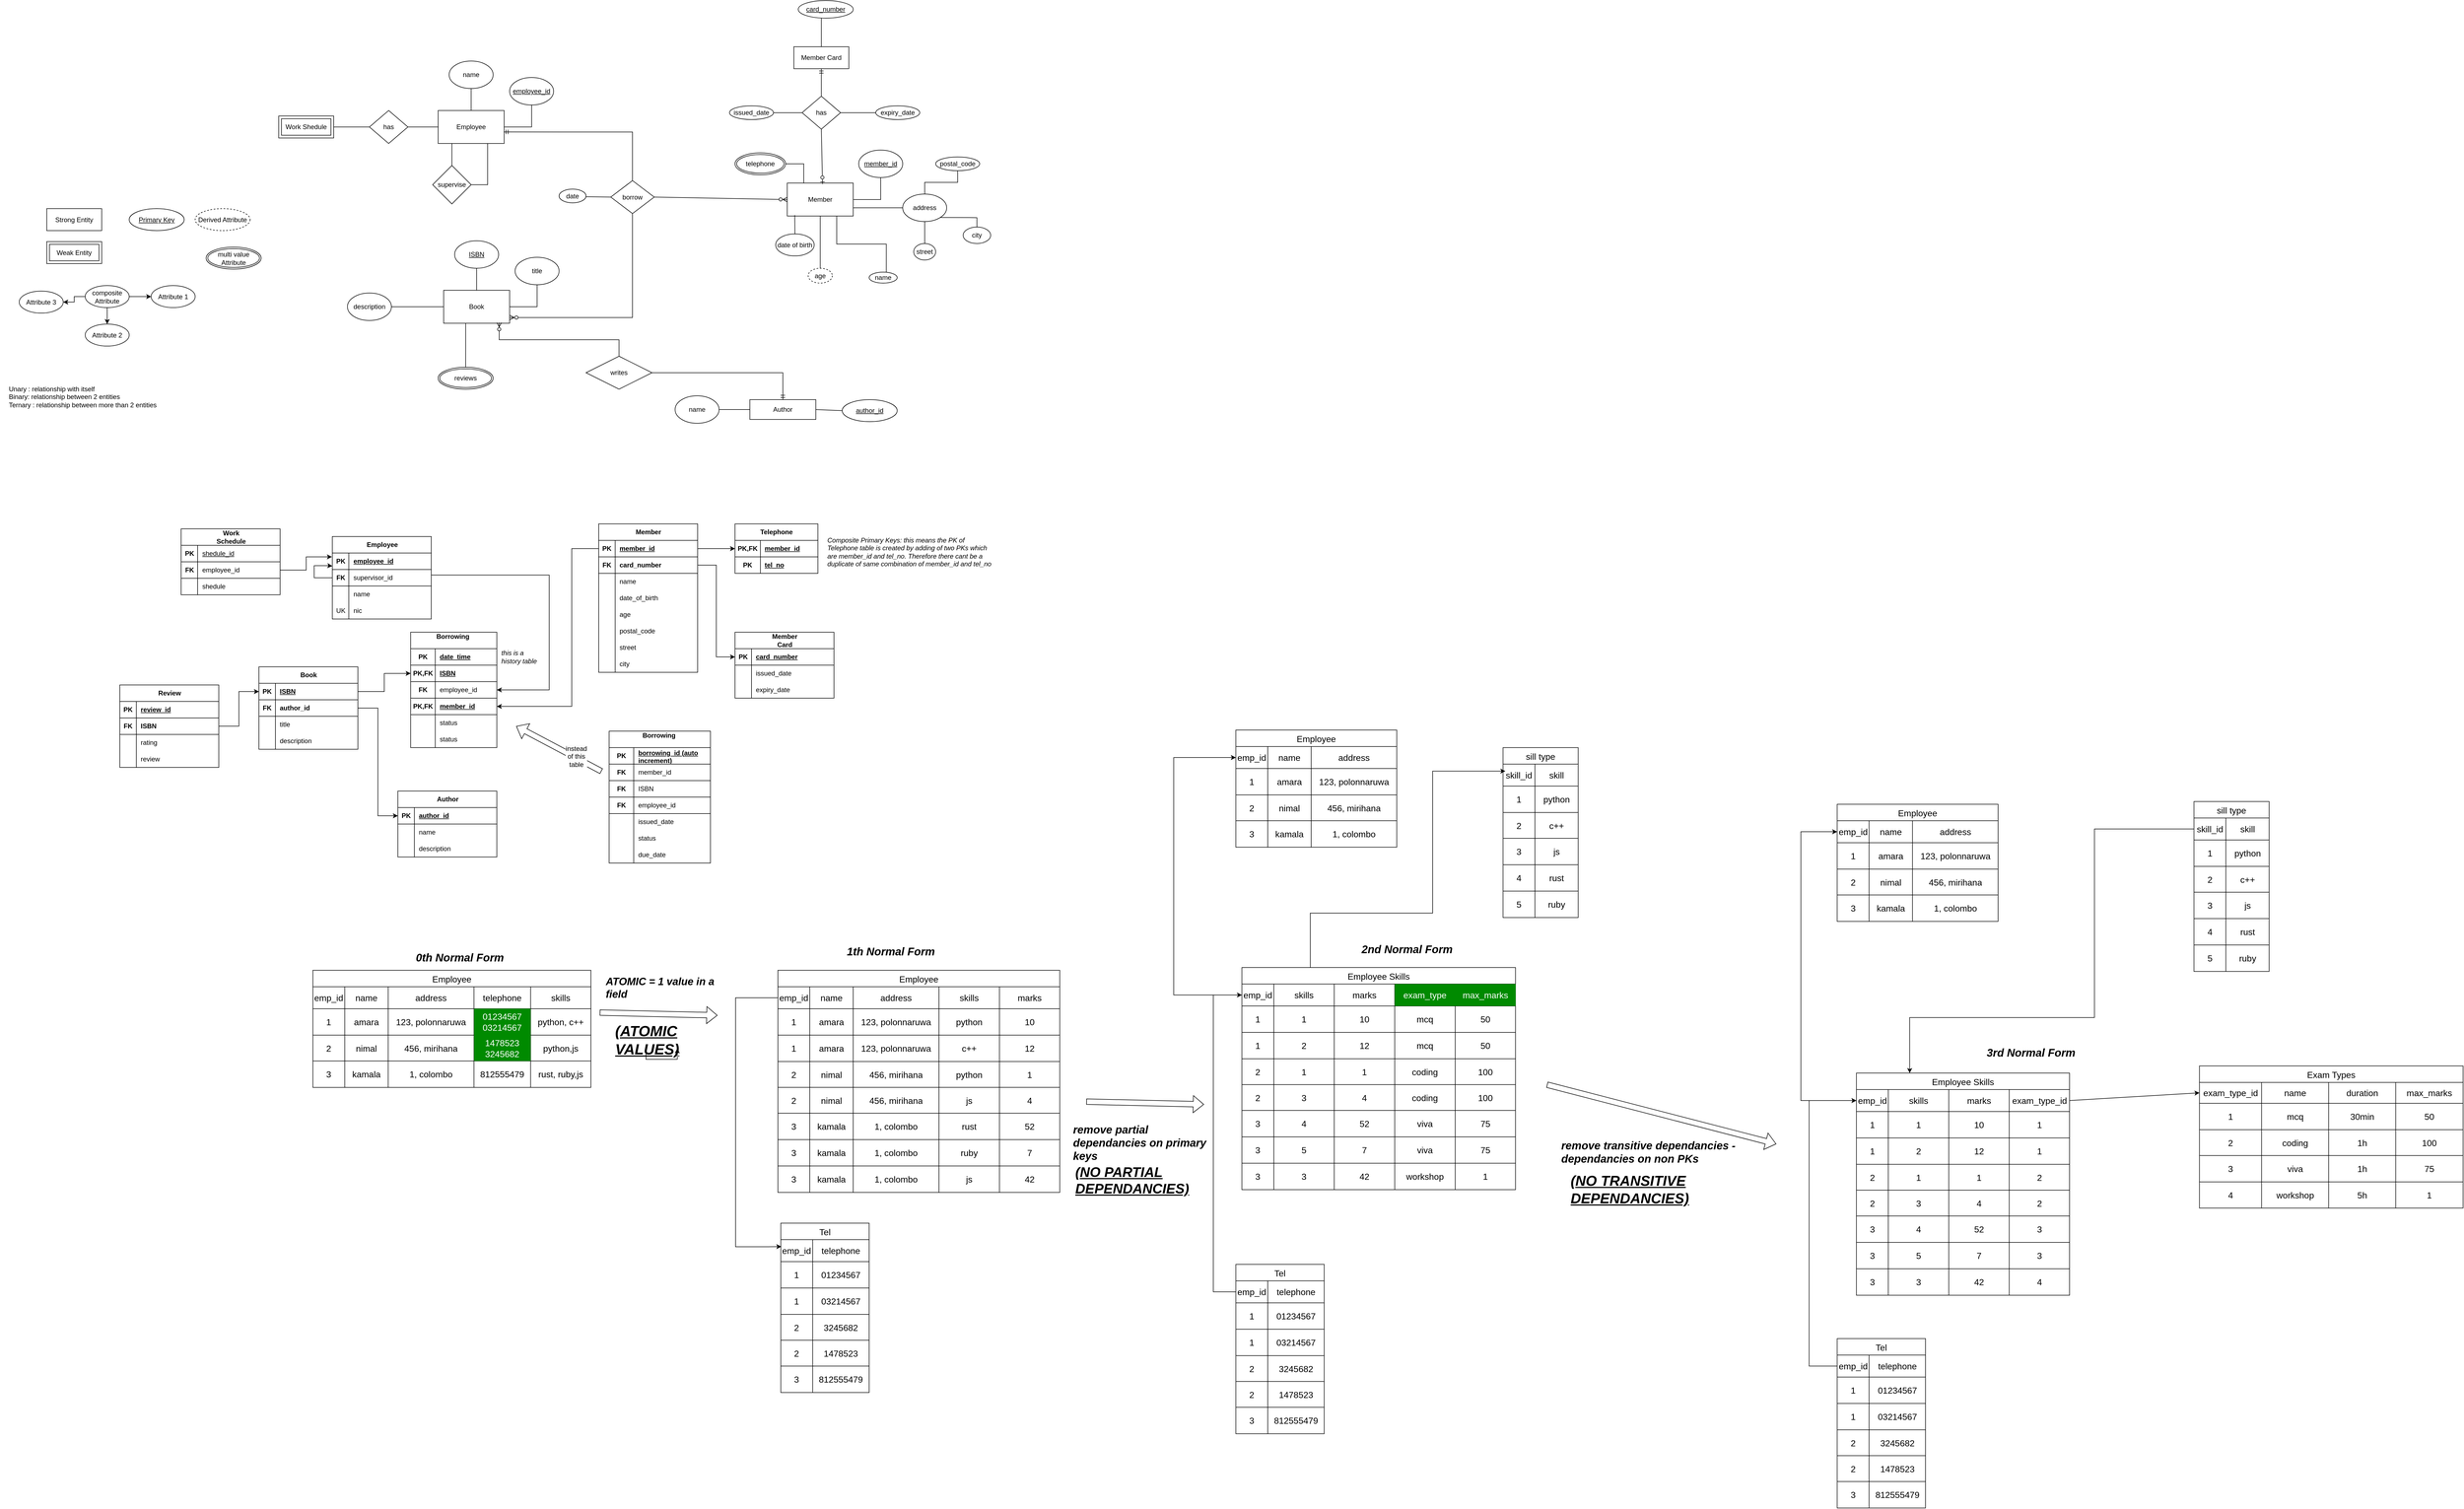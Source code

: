 <mxfile version="24.7.6">
  <diagram id="R2lEEEUBdFMjLlhIrx00" name="Page-1">
    <mxGraphModel dx="4493" dy="1970" grid="0" gridSize="10" guides="1" tooltips="1" connect="1" arrows="1" fold="1" page="0" pageScale="1" pageWidth="850" pageHeight="1100" math="0" shadow="0" extFonts="Permanent Marker^https://fonts.googleapis.com/css?family=Permanent+Marker">
      <root>
        <mxCell id="0" />
        <mxCell id="1" parent="0" />
        <mxCell id="8QP9LGqgboKZ49ZWmoJ0-142" value="Weak Entity" style="shape=ext;margin=3;double=1;whiteSpace=wrap;html=1;align=center;" parent="1" vertex="1">
          <mxGeometry x="-223" y="486.5" width="100" height="40" as="geometry" />
        </mxCell>
        <mxCell id="8QP9LGqgboKZ49ZWmoJ0-143" value="Strong Entity" style="whiteSpace=wrap;html=1;align=center;" parent="1" vertex="1">
          <mxGeometry x="-223" y="426.5" width="100" height="40" as="geometry" />
        </mxCell>
        <mxCell id="8QP9LGqgboKZ49ZWmoJ0-144" value="Primary Key" style="ellipse;whiteSpace=wrap;html=1;align=center;fontStyle=4;" parent="1" vertex="1">
          <mxGeometry x="-73" y="426.5" width="100" height="40" as="geometry" />
        </mxCell>
        <mxCell id="8QP9LGqgboKZ49ZWmoJ0-145" value="Derived Attribute" style="ellipse;whiteSpace=wrap;html=1;align=center;dashed=1;" parent="1" vertex="1">
          <mxGeometry x="47" y="426.5" width="100" height="40" as="geometry" />
        </mxCell>
        <mxCell id="8QP9LGqgboKZ49ZWmoJ0-146" value="multi value Attribute" style="ellipse;shape=doubleEllipse;margin=3;whiteSpace=wrap;html=1;align=center;" parent="1" vertex="1">
          <mxGeometry x="67" y="496.5" width="100" height="40" as="geometry" />
        </mxCell>
        <mxCell id="8QP9LGqgboKZ49ZWmoJ0-151" value="" style="edgeStyle=orthogonalEdgeStyle;rounded=0;orthogonalLoop=1;jettySize=auto;html=1;" parent="1" source="8QP9LGqgboKZ49ZWmoJ0-147" target="8QP9LGqgboKZ49ZWmoJ0-150" edge="1">
          <mxGeometry relative="1" as="geometry" />
        </mxCell>
        <mxCell id="8QP9LGqgboKZ49ZWmoJ0-153" value="" style="edgeStyle=orthogonalEdgeStyle;rounded=0;orthogonalLoop=1;jettySize=auto;html=1;" parent="1" source="8QP9LGqgboKZ49ZWmoJ0-147" target="8QP9LGqgboKZ49ZWmoJ0-152" edge="1">
          <mxGeometry relative="1" as="geometry" />
        </mxCell>
        <mxCell id="8QP9LGqgboKZ49ZWmoJ0-155" value="" style="edgeStyle=orthogonalEdgeStyle;rounded=0;orthogonalLoop=1;jettySize=auto;html=1;" parent="1" source="8QP9LGqgboKZ49ZWmoJ0-147" target="8QP9LGqgboKZ49ZWmoJ0-154" edge="1">
          <mxGeometry relative="1" as="geometry" />
        </mxCell>
        <mxCell id="8QP9LGqgboKZ49ZWmoJ0-147" value="composite Attribute" style="ellipse;whiteSpace=wrap;html=1;align=center;" parent="1" vertex="1">
          <mxGeometry x="-153" y="566.5" width="80" height="40" as="geometry" />
        </mxCell>
        <mxCell id="8QP9LGqgboKZ49ZWmoJ0-150" value="Attribute 1" style="ellipse;whiteSpace=wrap;html=1;align=center;" parent="1" vertex="1">
          <mxGeometry x="-33" y="566.5" width="80" height="40" as="geometry" />
        </mxCell>
        <mxCell id="8QP9LGqgboKZ49ZWmoJ0-152" value="Attribute 2" style="ellipse;whiteSpace=wrap;html=1;align=center;" parent="1" vertex="1">
          <mxGeometry x="-153" y="636.5" width="80" height="40" as="geometry" />
        </mxCell>
        <mxCell id="8QP9LGqgboKZ49ZWmoJ0-154" value="Attribute 3" style="ellipse;whiteSpace=wrap;html=1;align=center;" parent="1" vertex="1">
          <mxGeometry x="-273" y="576.5" width="80" height="40" as="geometry" />
        </mxCell>
        <mxCell id="8QP9LGqgboKZ49ZWmoJ0-156" value="&lt;div style=&quot;text-align: left;&quot;&gt;&lt;span style=&quot;background-color: initial;&quot;&gt;Unary : relationship with itself&lt;/span&gt;&lt;/div&gt;&lt;div style=&quot;text-align: left;&quot;&gt;&lt;span style=&quot;background-color: initial;&quot;&gt;Binary: relationship between 2 entities&lt;/span&gt;&lt;/div&gt;&lt;div style=&quot;text-align: left;&quot;&gt;&lt;span style=&quot;background-color: initial;&quot;&gt;Ternary : relationship between more than 2 entities&lt;/span&gt;&lt;/div&gt;" style="text;html=1;align=center;verticalAlign=middle;whiteSpace=wrap;rounded=0;" parent="1" vertex="1">
          <mxGeometry x="-308" y="753.5" width="301" height="30" as="geometry" />
        </mxCell>
        <mxCell id="8QP9LGqgboKZ49ZWmoJ0-180" value="" style="edgeStyle=orthogonalEdgeStyle;rounded=0;orthogonalLoop=1;jettySize=auto;html=1;endArrow=none;endFill=0;" parent="1" source="8QP9LGqgboKZ49ZWmoJ0-184" target="8QP9LGqgboKZ49ZWmoJ0-185" edge="1">
          <mxGeometry relative="1" as="geometry" />
        </mxCell>
        <mxCell id="8QP9LGqgboKZ49ZWmoJ0-181" value="" style="edgeStyle=orthogonalEdgeStyle;rounded=0;orthogonalLoop=1;jettySize=auto;html=1;endArrow=none;endFill=0;" parent="1" source="8QP9LGqgboKZ49ZWmoJ0-184" target="8QP9LGqgboKZ49ZWmoJ0-186" edge="1">
          <mxGeometry relative="1" as="geometry" />
        </mxCell>
        <mxCell id="8QP9LGqgboKZ49ZWmoJ0-182" style="rounded=0;orthogonalLoop=1;jettySize=auto;html=1;entryX=1;entryY=0.5;entryDx=0;entryDy=0;curved=0;strokeColor=default;endArrow=none;endFill=0;" parent="1" source="8QP9LGqgboKZ49ZWmoJ0-184" target="8QP9LGqgboKZ49ZWmoJ0-189" edge="1">
          <mxGeometry relative="1" as="geometry" />
        </mxCell>
        <mxCell id="8QP9LGqgboKZ49ZWmoJ0-183" style="edgeStyle=orthogonalEdgeStyle;rounded=0;orthogonalLoop=1;jettySize=auto;html=1;exitX=0.75;exitY=1;exitDx=0;exitDy=0;entryX=1;entryY=0.5;entryDx=0;entryDy=0;endArrow=none;endFill=0;" parent="1" source="8QP9LGqgboKZ49ZWmoJ0-184" target="8QP9LGqgboKZ49ZWmoJ0-191" edge="1">
          <mxGeometry relative="1" as="geometry" />
        </mxCell>
        <mxCell id="8QP9LGqgboKZ49ZWmoJ0-184" value="Employee" style="rounded=0;whiteSpace=wrap;html=1;" parent="1" vertex="1">
          <mxGeometry x="489" y="248" width="120" height="60" as="geometry" />
        </mxCell>
        <mxCell id="8QP9LGqgboKZ49ZWmoJ0-185" value="name" style="ellipse;whiteSpace=wrap;html=1;rounded=0;" parent="1" vertex="1">
          <mxGeometry x="509" y="158" width="80" height="50" as="geometry" />
        </mxCell>
        <mxCell id="8QP9LGqgboKZ49ZWmoJ0-186" value="employee_id" style="ellipse;whiteSpace=wrap;html=1;rounded=0;fontStyle=4" parent="1" vertex="1">
          <mxGeometry x="619" y="188" width="80" height="50" as="geometry" />
        </mxCell>
        <mxCell id="8QP9LGqgboKZ49ZWmoJ0-187" value="Work Shedule" style="shape=ext;margin=3;double=1;whiteSpace=wrap;html=1;align=center;" parent="1" vertex="1">
          <mxGeometry x="199" y="258" width="100" height="40" as="geometry" />
        </mxCell>
        <mxCell id="8QP9LGqgboKZ49ZWmoJ0-188" value="" style="rounded=0;orthogonalLoop=1;jettySize=auto;html=1;edgeStyle=orthogonalEdgeStyle;endArrow=none;endFill=0;" parent="1" source="8QP9LGqgboKZ49ZWmoJ0-189" target="8QP9LGqgboKZ49ZWmoJ0-187" edge="1">
          <mxGeometry relative="1" as="geometry" />
        </mxCell>
        <mxCell id="8QP9LGqgboKZ49ZWmoJ0-189" value="has" style="shape=rhombus;perimeter=rhombusPerimeter;whiteSpace=wrap;html=1;align=center;" parent="1" vertex="1">
          <mxGeometry x="364" y="248" width="70" height="60" as="geometry" />
        </mxCell>
        <mxCell id="8QP9LGqgboKZ49ZWmoJ0-190" style="edgeStyle=orthogonalEdgeStyle;rounded=0;orthogonalLoop=1;jettySize=auto;html=1;exitX=0.5;exitY=0;exitDx=0;exitDy=0;endArrow=none;endFill=0;" parent="1" source="8QP9LGqgboKZ49ZWmoJ0-191" edge="1">
          <mxGeometry relative="1" as="geometry">
            <mxPoint x="504" y="308" as="targetPoint" />
            <Array as="points">
              <mxPoint x="504" y="308" />
            </Array>
          </mxGeometry>
        </mxCell>
        <mxCell id="8QP9LGqgboKZ49ZWmoJ0-191" value="supervise" style="shape=rhombus;perimeter=rhombusPerimeter;whiteSpace=wrap;html=1;align=center;" parent="1" vertex="1">
          <mxGeometry x="479" y="348" width="70" height="70" as="geometry" />
        </mxCell>
        <mxCell id="8QP9LGqgboKZ49ZWmoJ0-192" value="" style="edgeStyle=orthogonalEdgeStyle;rounded=0;orthogonalLoop=1;jettySize=auto;html=1;endArrow=none;endFill=0;" parent="1" source="8QP9LGqgboKZ49ZWmoJ0-194" target="8QP9LGqgboKZ49ZWmoJ0-196" edge="1">
          <mxGeometry relative="1" as="geometry" />
        </mxCell>
        <mxCell id="8QP9LGqgboKZ49ZWmoJ0-193" style="rounded=0;orthogonalLoop=1;jettySize=auto;html=1;exitX=0.5;exitY=1;exitDx=0;exitDy=0;entryX=0.5;entryY=0;entryDx=0;entryDy=0;endArrow=none;endFill=0;" parent="1" source="8QP9LGqgboKZ49ZWmoJ0-194" target="8QP9LGqgboKZ49ZWmoJ0-208" edge="1">
          <mxGeometry relative="1" as="geometry" />
        </mxCell>
        <mxCell id="8QP9LGqgboKZ49ZWmoJ0-194" value="Member" style="rounded=0;whiteSpace=wrap;html=1;" parent="1" vertex="1">
          <mxGeometry x="1124" y="380" width="120" height="60" as="geometry" />
        </mxCell>
        <mxCell id="8QP9LGqgboKZ49ZWmoJ0-195" value="name" style="ellipse;whiteSpace=wrap;html=1;rounded=0;" parent="1" vertex="1">
          <mxGeometry x="1273" y="542" width="51" height="20" as="geometry" />
        </mxCell>
        <mxCell id="8QP9LGqgboKZ49ZWmoJ0-196" value="member_id" style="ellipse;whiteSpace=wrap;html=1;rounded=0;fontStyle=4" parent="1" vertex="1">
          <mxGeometry x="1254" y="320" width="80" height="50" as="geometry" />
        </mxCell>
        <mxCell id="8QP9LGqgboKZ49ZWmoJ0-197" value="" style="rounded=0;orthogonalLoop=1;jettySize=auto;html=1;edgeStyle=orthogonalEdgeStyle;endArrow=ERmandOne;endFill=0;entryX=0.5;entryY=1;entryDx=0;entryDy=0;" parent="1" source="8QP9LGqgboKZ49ZWmoJ0-199" target="8QP9LGqgboKZ49ZWmoJ0-211" edge="1">
          <mxGeometry relative="1" as="geometry">
            <mxPoint x="1186" y="172" as="targetPoint" />
          </mxGeometry>
        </mxCell>
        <mxCell id="8QP9LGqgboKZ49ZWmoJ0-198" style="rounded=0;orthogonalLoop=1;jettySize=auto;html=1;exitX=0.5;exitY=1;exitDx=0;exitDy=0;endArrow=ERzeroToOne;endFill=0;entryX=0.535;entryY=0.03;entryDx=0;entryDy=0;entryPerimeter=0;" parent="1" source="8QP9LGqgboKZ49ZWmoJ0-199" target="8QP9LGqgboKZ49ZWmoJ0-194" edge="1">
          <mxGeometry relative="1" as="geometry">
            <mxPoint x="1093" y="462" as="targetPoint" />
          </mxGeometry>
        </mxCell>
        <mxCell id="8QP9LGqgboKZ49ZWmoJ0-199" value="has" style="shape=rhombus;perimeter=rhombusPerimeter;whiteSpace=wrap;html=1;align=center;" parent="1" vertex="1">
          <mxGeometry x="1151" y="222" width="70" height="60" as="geometry" />
        </mxCell>
        <mxCell id="8QP9LGqgboKZ49ZWmoJ0-200" value="address" style="ellipse;whiteSpace=wrap;html=1;rounded=0;" parent="1" vertex="1">
          <mxGeometry x="1334" y="400" width="80" height="50" as="geometry" />
        </mxCell>
        <mxCell id="8QP9LGqgboKZ49ZWmoJ0-201" value="" style="edgeStyle=orthogonalEdgeStyle;rounded=0;orthogonalLoop=1;jettySize=auto;html=1;endArrow=none;endFill=0;exitX=1;exitY=0.75;exitDx=0;exitDy=0;" parent="1" source="8QP9LGqgboKZ49ZWmoJ0-194" target="8QP9LGqgboKZ49ZWmoJ0-200" edge="1">
          <mxGeometry relative="1" as="geometry">
            <mxPoint x="1324" y="499.74" as="sourcePoint" />
          </mxGeometry>
        </mxCell>
        <mxCell id="8QP9LGqgboKZ49ZWmoJ0-202" value="postal_code" style="ellipse;whiteSpace=wrap;html=1;rounded=0;" parent="1" vertex="1">
          <mxGeometry x="1394" y="332.5" width="80" height="25" as="geometry" />
        </mxCell>
        <mxCell id="8QP9LGqgboKZ49ZWmoJ0-203" value="" style="edgeStyle=orthogonalEdgeStyle;rounded=0;orthogonalLoop=1;jettySize=auto;html=1;endArrow=none;endFill=0;exitX=0.5;exitY=0;exitDx=0;exitDy=0;" parent="1" source="8QP9LGqgboKZ49ZWmoJ0-200" target="8QP9LGqgboKZ49ZWmoJ0-202" edge="1">
          <mxGeometry relative="1" as="geometry">
            <mxPoint x="1374" y="325" as="sourcePoint" />
          </mxGeometry>
        </mxCell>
        <mxCell id="8QP9LGqgboKZ49ZWmoJ0-204" value="city" style="ellipse;whiteSpace=wrap;html=1;rounded=0;" parent="1" vertex="1">
          <mxGeometry x="1444" y="460" width="50" height="30" as="geometry" />
        </mxCell>
        <mxCell id="8QP9LGqgboKZ49ZWmoJ0-205" value="" style="edgeStyle=orthogonalEdgeStyle;rounded=0;orthogonalLoop=1;jettySize=auto;html=1;endArrow=none;endFill=0;exitX=1;exitY=1;exitDx=0;exitDy=0;" parent="1" source="8QP9LGqgboKZ49ZWmoJ0-200" target="8QP9LGqgboKZ49ZWmoJ0-204" edge="1">
          <mxGeometry relative="1" as="geometry">
            <mxPoint x="1454" y="595" as="sourcePoint" />
            <Array as="points">
              <mxPoint x="1454" y="443" />
              <mxPoint x="1454" y="443" />
            </Array>
          </mxGeometry>
        </mxCell>
        <mxCell id="8QP9LGqgboKZ49ZWmoJ0-206" value="street" style="ellipse;whiteSpace=wrap;html=1;rounded=0;" parent="1" vertex="1">
          <mxGeometry x="1354" y="490" width="40" height="30" as="geometry" />
        </mxCell>
        <mxCell id="8QP9LGqgboKZ49ZWmoJ0-207" value="" style="edgeStyle=orthogonalEdgeStyle;rounded=0;orthogonalLoop=1;jettySize=auto;html=1;endArrow=none;endFill=0;" parent="1" source="8QP9LGqgboKZ49ZWmoJ0-200" target="8QP9LGqgboKZ49ZWmoJ0-206" edge="1">
          <mxGeometry relative="1" as="geometry">
            <mxPoint x="1304" y="595" as="sourcePoint" />
          </mxGeometry>
        </mxCell>
        <mxCell id="8QP9LGqgboKZ49ZWmoJ0-208" value="age" style="ellipse;whiteSpace=wrap;html=1;align=center;dashed=1;" parent="1" vertex="1">
          <mxGeometry x="1162" y="535" width="44" height="27" as="geometry" />
        </mxCell>
        <mxCell id="8QP9LGqgboKZ49ZWmoJ0-209" value="date of birth" style="ellipse;whiteSpace=wrap;html=1;align=center;" parent="1" vertex="1">
          <mxGeometry x="1103" y="472.5" width="70" height="40" as="geometry" />
        </mxCell>
        <mxCell id="8QP9LGqgboKZ49ZWmoJ0-210" style="rounded=0;orthogonalLoop=1;jettySize=auto;html=1;entryX=0.113;entryY=0.974;entryDx=0;entryDy=0;entryPerimeter=0;endArrow=none;endFill=0;" parent="1" source="8QP9LGqgboKZ49ZWmoJ0-209" target="8QP9LGqgboKZ49ZWmoJ0-194" edge="1">
          <mxGeometry relative="1" as="geometry" />
        </mxCell>
        <mxCell id="8QP9LGqgboKZ49ZWmoJ0-211" value="Member Card" style="whiteSpace=wrap;html=1;align=center;" parent="1" vertex="1">
          <mxGeometry x="1136" y="132" width="100" height="40" as="geometry" />
        </mxCell>
        <mxCell id="8QP9LGqgboKZ49ZWmoJ0-212" value="" style="rounded=0;orthogonalLoop=1;jettySize=auto;html=1;endArrow=none;endFill=0;entryX=0.42;entryY=0.917;entryDx=0;entryDy=0;entryPerimeter=0;exitX=0.5;exitY=0;exitDx=0;exitDy=0;" parent="1" source="8QP9LGqgboKZ49ZWmoJ0-211" target="8QP9LGqgboKZ49ZWmoJ0-240" edge="1">
          <mxGeometry relative="1" as="geometry">
            <mxPoint x="1186" y="132" as="sourcePoint" />
            <mxPoint x="1155" y="109" as="targetPoint" />
          </mxGeometry>
        </mxCell>
        <mxCell id="8QP9LGqgboKZ49ZWmoJ0-213" value="issued_date" style="ellipse;whiteSpace=wrap;html=1;rounded=0;" parent="1" vertex="1">
          <mxGeometry x="1019" y="239.5" width="80" height="25" as="geometry" />
        </mxCell>
        <mxCell id="8QP9LGqgboKZ49ZWmoJ0-214" value="" style="rounded=0;orthogonalLoop=1;jettySize=auto;html=1;endArrow=none;endFill=0;exitX=0;exitY=0.5;exitDx=0;exitDy=0;" parent="1" source="8QP9LGqgboKZ49ZWmoJ0-199" target="8QP9LGqgboKZ49ZWmoJ0-213" edge="1">
          <mxGeometry relative="1" as="geometry">
            <mxPoint x="996" y="350" as="sourcePoint" />
          </mxGeometry>
        </mxCell>
        <mxCell id="8QP9LGqgboKZ49ZWmoJ0-215" value="expiry_date" style="ellipse;whiteSpace=wrap;html=1;rounded=0;" parent="1" vertex="1">
          <mxGeometry x="1285" y="239.5" width="80" height="25" as="geometry" />
        </mxCell>
        <mxCell id="8QP9LGqgboKZ49ZWmoJ0-216" value="" style="rounded=0;orthogonalLoop=1;jettySize=auto;html=1;endArrow=none;endFill=0;exitX=1;exitY=0.5;exitDx=0;exitDy=0;edgeStyle=orthogonalEdgeStyle;" parent="1" source="8QP9LGqgboKZ49ZWmoJ0-199" target="8QP9LGqgboKZ49ZWmoJ0-215" edge="1">
          <mxGeometry relative="1" as="geometry">
            <mxPoint x="1106" y="410" as="sourcePoint" />
          </mxGeometry>
        </mxCell>
        <mxCell id="8QP9LGqgboKZ49ZWmoJ0-217" style="edgeStyle=orthogonalEdgeStyle;rounded=0;orthogonalLoop=1;jettySize=auto;html=1;exitX=0.75;exitY=1;exitDx=0;exitDy=0;entryX=0.611;entryY=0.006;entryDx=0;entryDy=0;entryPerimeter=0;endArrow=none;endFill=0;" parent="1" source="8QP9LGqgboKZ49ZWmoJ0-194" target="8QP9LGqgboKZ49ZWmoJ0-195" edge="1">
          <mxGeometry relative="1" as="geometry" />
        </mxCell>
        <mxCell id="8QP9LGqgboKZ49ZWmoJ0-218" style="edgeStyle=orthogonalEdgeStyle;rounded=0;orthogonalLoop=1;jettySize=auto;html=1;exitX=0.5;exitY=0;exitDx=0;exitDy=0;endArrow=ERmandOne;endFill=0;entryX=0.995;entryY=0.651;entryDx=0;entryDy=0;entryPerimeter=0;" parent="1" source="8QP9LGqgboKZ49ZWmoJ0-221" target="8QP9LGqgboKZ49ZWmoJ0-184" edge="1">
          <mxGeometry relative="1" as="geometry">
            <mxPoint x="646" y="310" as="targetPoint" />
          </mxGeometry>
        </mxCell>
        <mxCell id="8QP9LGqgboKZ49ZWmoJ0-219" style="rounded=0;orthogonalLoop=1;jettySize=auto;html=1;exitX=1;exitY=0.5;exitDx=0;exitDy=0;entryX=0;entryY=0.5;entryDx=0;entryDy=0;endArrow=ERzeroToMany;endFill=0;elbow=vertical;" parent="1" source="8QP9LGqgboKZ49ZWmoJ0-221" target="8QP9LGqgboKZ49ZWmoJ0-194" edge="1">
          <mxGeometry relative="1" as="geometry">
            <mxPoint x="1173" y="362" as="targetPoint" />
          </mxGeometry>
        </mxCell>
        <mxCell id="8QP9LGqgboKZ49ZWmoJ0-220" style="edgeStyle=orthogonalEdgeStyle;rounded=0;orthogonalLoop=1;jettySize=auto;html=1;exitX=0.5;exitY=1;exitDx=0;exitDy=0;entryX=1.003;entryY=0.827;entryDx=0;entryDy=0;endArrow=ERzeroToMany;endFill=0;entryPerimeter=0;" parent="1" source="8QP9LGqgboKZ49ZWmoJ0-221" target="8QP9LGqgboKZ49ZWmoJ0-225" edge="1">
          <mxGeometry relative="1" as="geometry" />
        </mxCell>
        <mxCell id="8QP9LGqgboKZ49ZWmoJ0-221" value="borrow" style="shape=rhombus;perimeter=rhombusPerimeter;whiteSpace=wrap;html=1;align=center;" parent="1" vertex="1">
          <mxGeometry x="803" y="375.5" width="79" height="60" as="geometry" />
        </mxCell>
        <mxCell id="8QP9LGqgboKZ49ZWmoJ0-222" value="" style="edgeStyle=orthogonalEdgeStyle;rounded=0;orthogonalLoop=1;jettySize=auto;html=1;endArrow=none;endFill=0;" parent="1" source="8QP9LGqgboKZ49ZWmoJ0-225" target="8QP9LGqgboKZ49ZWmoJ0-226" edge="1">
          <mxGeometry relative="1" as="geometry" />
        </mxCell>
        <mxCell id="8QP9LGqgboKZ49ZWmoJ0-223" value="" style="edgeStyle=orthogonalEdgeStyle;rounded=0;orthogonalLoop=1;jettySize=auto;html=1;endArrow=none;endFill=0;" parent="1" source="8QP9LGqgboKZ49ZWmoJ0-225" target="8QP9LGqgboKZ49ZWmoJ0-227" edge="1">
          <mxGeometry relative="1" as="geometry" />
        </mxCell>
        <mxCell id="8QP9LGqgboKZ49ZWmoJ0-224" style="edgeStyle=orthogonalEdgeStyle;rounded=0;orthogonalLoop=1;jettySize=auto;html=1;exitX=0.334;exitY=0.995;exitDx=0;exitDy=0;endArrow=none;endFill=0;exitPerimeter=0;" parent="1" source="8QP9LGqgboKZ49ZWmoJ0-225" target="8QP9LGqgboKZ49ZWmoJ0-230" edge="1">
          <mxGeometry relative="1" as="geometry">
            <Array as="points" />
          </mxGeometry>
        </mxCell>
        <mxCell id="8QP9LGqgboKZ49ZWmoJ0-225" value="Book" style="rounded=0;whiteSpace=wrap;html=1;" parent="1" vertex="1">
          <mxGeometry x="499" y="575" width="120" height="60" as="geometry" />
        </mxCell>
        <mxCell id="8QP9LGqgboKZ49ZWmoJ0-226" value="ISBN" style="ellipse;whiteSpace=wrap;html=1;rounded=0;fontStyle=4" parent="1" vertex="1">
          <mxGeometry x="519" y="485" width="80" height="50" as="geometry" />
        </mxCell>
        <mxCell id="8QP9LGqgboKZ49ZWmoJ0-227" value="title" style="ellipse;whiteSpace=wrap;html=1;rounded=0;" parent="1" vertex="1">
          <mxGeometry x="629" y="515" width="80" height="50" as="geometry" />
        </mxCell>
        <mxCell id="8QP9LGqgboKZ49ZWmoJ0-228" value="description" style="ellipse;whiteSpace=wrap;html=1;rounded=0;" parent="1" vertex="1">
          <mxGeometry x="324" y="580" width="80" height="50" as="geometry" />
        </mxCell>
        <mxCell id="8QP9LGqgboKZ49ZWmoJ0-229" value="" style="rounded=0;orthogonalLoop=1;jettySize=auto;html=1;endArrow=none;endFill=0;exitX=0;exitY=0.5;exitDx=0;exitDy=0;" parent="1" source="8QP9LGqgboKZ49ZWmoJ0-225" target="8QP9LGqgboKZ49ZWmoJ0-228" edge="1">
          <mxGeometry relative="1" as="geometry">
            <mxPoint x="679" y="685" as="sourcePoint" />
          </mxGeometry>
        </mxCell>
        <mxCell id="8QP9LGqgboKZ49ZWmoJ0-230" value="reviews" style="ellipse;shape=doubleEllipse;margin=3;whiteSpace=wrap;html=1;align=center;" parent="1" vertex="1">
          <mxGeometry x="489" y="715" width="100" height="40" as="geometry" />
        </mxCell>
        <mxCell id="8QP9LGqgboKZ49ZWmoJ0-231" value="writes" style="shape=rhombus;perimeter=rhombusPerimeter;whiteSpace=wrap;html=1;align=center;" parent="1" vertex="1">
          <mxGeometry x="758" y="695" width="120" height="60" as="geometry" />
        </mxCell>
        <mxCell id="8QP9LGqgboKZ49ZWmoJ0-232" value="" style="edgeStyle=orthogonalEdgeStyle;rounded=0;orthogonalLoop=1;jettySize=auto;html=1;endArrow=none;endFill=0;" parent="1" source="8QP9LGqgboKZ49ZWmoJ0-234" target="8QP9LGqgboKZ49ZWmoJ0-235" edge="1">
          <mxGeometry relative="1" as="geometry" />
        </mxCell>
        <mxCell id="8QP9LGqgboKZ49ZWmoJ0-233" style="rounded=0;orthogonalLoop=1;jettySize=auto;html=1;endArrow=ERmandOne;endFill=0;exitX=1;exitY=0.5;exitDx=0;exitDy=0;entryX=0.5;entryY=0;entryDx=0;entryDy=0;edgeStyle=orthogonalEdgeStyle;" parent="1" source="8QP9LGqgboKZ49ZWmoJ0-231" target="8QP9LGqgboKZ49ZWmoJ0-234" edge="1">
          <mxGeometry relative="1" as="geometry">
            <mxPoint x="767" y="848" as="sourcePoint" />
            <mxPoint x="667" y="848" as="targetPoint" />
          </mxGeometry>
        </mxCell>
        <mxCell id="8QP9LGqgboKZ49ZWmoJ0-234" value="Author" style="rounded=0;whiteSpace=wrap;html=1;" parent="1" vertex="1">
          <mxGeometry x="1056" y="774" width="120" height="36" as="geometry" />
        </mxCell>
        <mxCell id="8QP9LGqgboKZ49ZWmoJ0-235" value="name" style="ellipse;whiteSpace=wrap;html=1;rounded=0;" parent="1" vertex="1">
          <mxGeometry x="920" y="767" width="80" height="50" as="geometry" />
        </mxCell>
        <mxCell id="8QP9LGqgboKZ49ZWmoJ0-236" value="" style="rounded=0;orthogonalLoop=1;jettySize=auto;html=1;endArrow=none;endFill=0;exitX=1;exitY=0.5;exitDx=0;exitDy=0;entryX=0;entryY=0.5;entryDx=0;entryDy=0;" parent="1" source="8QP9LGqgboKZ49ZWmoJ0-234" target="8QP9LGqgboKZ49ZWmoJ0-241" edge="1">
          <mxGeometry relative="1" as="geometry">
            <mxPoint x="1239" y="884" as="sourcePoint" />
            <mxPoint x="1249" y="819" as="targetPoint" />
          </mxGeometry>
        </mxCell>
        <mxCell id="8QP9LGqgboKZ49ZWmoJ0-237" style="edgeStyle=orthogonalEdgeStyle;rounded=0;orthogonalLoop=1;jettySize=auto;html=1;exitX=0.5;exitY=0;exitDx=0;exitDy=0;entryX=0.842;entryY=0.983;entryDx=0;entryDy=0;entryPerimeter=0;endArrow=ERzeroToMany;endFill=0;" parent="1" source="8QP9LGqgboKZ49ZWmoJ0-231" target="8QP9LGqgboKZ49ZWmoJ0-225" edge="1">
          <mxGeometry relative="1" as="geometry" />
        </mxCell>
        <mxCell id="8QP9LGqgboKZ49ZWmoJ0-238" value="date" style="ellipse;whiteSpace=wrap;html=1;rounded=0;" parent="1" vertex="1">
          <mxGeometry x="709" y="391" width="49" height="25" as="geometry" />
        </mxCell>
        <mxCell id="8QP9LGqgboKZ49ZWmoJ0-240" value="card_number" style="ellipse;whiteSpace=wrap;html=1;align=center;fontStyle=4;" parent="1" vertex="1">
          <mxGeometry x="1144" y="48" width="100" height="32" as="geometry" />
        </mxCell>
        <mxCell id="8QP9LGqgboKZ49ZWmoJ0-241" value="author_id" style="ellipse;whiteSpace=wrap;html=1;align=center;fontStyle=4;" parent="1" vertex="1">
          <mxGeometry x="1224" y="774" width="100" height="40" as="geometry" />
        </mxCell>
        <mxCell id="8QP9LGqgboKZ49ZWmoJ0-245" style="rounded=0;orthogonalLoop=1;jettySize=auto;html=1;exitX=0;exitY=0.5;exitDx=0;exitDy=0;entryX=0.997;entryY=0.555;entryDx=0;entryDy=0;entryPerimeter=0;endArrow=none;endFill=0;" parent="1" source="8QP9LGqgboKZ49ZWmoJ0-221" target="8QP9LGqgboKZ49ZWmoJ0-238" edge="1">
          <mxGeometry relative="1" as="geometry" />
        </mxCell>
        <mxCell id="mFe6300Wkr-B0AUd0ANs-14" value="&lt;span style=&quot;text-wrap: wrap;&quot;&gt;Member Card&lt;/span&gt;" style="shape=table;startSize=30;container=1;collapsible=1;childLayout=tableLayout;fixedRows=1;rowLines=0;fontStyle=1;align=center;resizeLast=1;html=1;" parent="1" vertex="1">
          <mxGeometry x="1029" y="1197" width="180" height="120" as="geometry" />
        </mxCell>
        <mxCell id="mFe6300Wkr-B0AUd0ANs-15" value="" style="shape=tableRow;horizontal=0;startSize=0;swimlaneHead=0;swimlaneBody=0;fillColor=none;collapsible=0;dropTarget=0;points=[[0,0.5],[1,0.5]];portConstraint=eastwest;top=0;left=0;right=0;bottom=1;" parent="mFe6300Wkr-B0AUd0ANs-14" vertex="1">
          <mxGeometry y="30" width="180" height="30" as="geometry" />
        </mxCell>
        <mxCell id="mFe6300Wkr-B0AUd0ANs-16" value="PK" style="shape=partialRectangle;connectable=0;fillColor=none;top=0;left=0;bottom=0;right=0;fontStyle=1;overflow=hidden;whiteSpace=wrap;html=1;" parent="mFe6300Wkr-B0AUd0ANs-15" vertex="1">
          <mxGeometry width="30" height="30" as="geometry">
            <mxRectangle width="30" height="30" as="alternateBounds" />
          </mxGeometry>
        </mxCell>
        <mxCell id="mFe6300Wkr-B0AUd0ANs-17" value="card_number" style="shape=partialRectangle;connectable=0;fillColor=none;top=0;left=0;bottom=0;right=0;align=left;spacingLeft=6;fontStyle=5;overflow=hidden;whiteSpace=wrap;html=1;" parent="mFe6300Wkr-B0AUd0ANs-15" vertex="1">
          <mxGeometry x="30" width="150" height="30" as="geometry">
            <mxRectangle width="150" height="30" as="alternateBounds" />
          </mxGeometry>
        </mxCell>
        <mxCell id="mFe6300Wkr-B0AUd0ANs-18" value="" style="shape=tableRow;horizontal=0;startSize=0;swimlaneHead=0;swimlaneBody=0;fillColor=none;collapsible=0;dropTarget=0;points=[[0,0.5],[1,0.5]];portConstraint=eastwest;top=0;left=0;right=0;bottom=0;" parent="mFe6300Wkr-B0AUd0ANs-14" vertex="1">
          <mxGeometry y="60" width="180" height="30" as="geometry" />
        </mxCell>
        <mxCell id="mFe6300Wkr-B0AUd0ANs-19" value="" style="shape=partialRectangle;connectable=0;fillColor=none;top=0;left=0;bottom=0;right=0;editable=1;overflow=hidden;whiteSpace=wrap;html=1;" parent="mFe6300Wkr-B0AUd0ANs-18" vertex="1">
          <mxGeometry width="30" height="30" as="geometry">
            <mxRectangle width="30" height="30" as="alternateBounds" />
          </mxGeometry>
        </mxCell>
        <mxCell id="mFe6300Wkr-B0AUd0ANs-20" value="issued_date" style="shape=partialRectangle;connectable=0;fillColor=none;top=0;left=0;bottom=0;right=0;align=left;spacingLeft=6;overflow=hidden;whiteSpace=wrap;html=1;" parent="mFe6300Wkr-B0AUd0ANs-18" vertex="1">
          <mxGeometry x="30" width="150" height="30" as="geometry">
            <mxRectangle width="150" height="30" as="alternateBounds" />
          </mxGeometry>
        </mxCell>
        <mxCell id="mFe6300Wkr-B0AUd0ANs-21" value="" style="shape=tableRow;horizontal=0;startSize=0;swimlaneHead=0;swimlaneBody=0;fillColor=none;collapsible=0;dropTarget=0;points=[[0,0.5],[1,0.5]];portConstraint=eastwest;top=0;left=0;right=0;bottom=0;" parent="mFe6300Wkr-B0AUd0ANs-14" vertex="1">
          <mxGeometry y="90" width="180" height="30" as="geometry" />
        </mxCell>
        <mxCell id="mFe6300Wkr-B0AUd0ANs-22" value="" style="shape=partialRectangle;connectable=0;fillColor=none;top=0;left=0;bottom=0;right=0;editable=1;overflow=hidden;whiteSpace=wrap;html=1;" parent="mFe6300Wkr-B0AUd0ANs-21" vertex="1">
          <mxGeometry width="30" height="30" as="geometry">
            <mxRectangle width="30" height="30" as="alternateBounds" />
          </mxGeometry>
        </mxCell>
        <mxCell id="mFe6300Wkr-B0AUd0ANs-23" value="expiry_date" style="shape=partialRectangle;connectable=0;fillColor=none;top=0;left=0;bottom=0;right=0;align=left;spacingLeft=6;overflow=hidden;whiteSpace=wrap;html=1;" parent="mFe6300Wkr-B0AUd0ANs-21" vertex="1">
          <mxGeometry x="30" width="150" height="30" as="geometry">
            <mxRectangle width="150" height="30" as="alternateBounds" />
          </mxGeometry>
        </mxCell>
        <mxCell id="mFe6300Wkr-B0AUd0ANs-27" value="Member" style="shape=table;startSize=30;container=1;collapsible=1;childLayout=tableLayout;fixedRows=1;rowLines=0;fontStyle=1;align=center;resizeLast=1;html=1;" parent="1" vertex="1">
          <mxGeometry x="781" y="1000" width="180" height="270" as="geometry" />
        </mxCell>
        <mxCell id="mFe6300Wkr-B0AUd0ANs-28" value="" style="shape=tableRow;horizontal=0;startSize=0;swimlaneHead=0;swimlaneBody=0;fillColor=none;collapsible=0;dropTarget=0;points=[[0,0.5],[1,0.5]];portConstraint=eastwest;top=0;left=0;right=0;bottom=1;" parent="mFe6300Wkr-B0AUd0ANs-27" vertex="1">
          <mxGeometry y="30" width="180" height="30" as="geometry" />
        </mxCell>
        <mxCell id="mFe6300Wkr-B0AUd0ANs-29" value="PK" style="shape=partialRectangle;connectable=0;fillColor=none;top=0;left=0;bottom=0;right=0;fontStyle=1;overflow=hidden;whiteSpace=wrap;html=1;" parent="mFe6300Wkr-B0AUd0ANs-28" vertex="1">
          <mxGeometry width="30" height="30" as="geometry">
            <mxRectangle width="30" height="30" as="alternateBounds" />
          </mxGeometry>
        </mxCell>
        <mxCell id="mFe6300Wkr-B0AUd0ANs-30" value="member_id" style="shape=partialRectangle;connectable=0;fillColor=none;top=0;left=0;bottom=0;right=0;align=left;spacingLeft=6;fontStyle=5;overflow=hidden;whiteSpace=wrap;html=1;" parent="mFe6300Wkr-B0AUd0ANs-28" vertex="1">
          <mxGeometry x="30" width="150" height="30" as="geometry">
            <mxRectangle width="150" height="30" as="alternateBounds" />
          </mxGeometry>
        </mxCell>
        <mxCell id="mFe6300Wkr-B0AUd0ANs-54" value="" style="shape=tableRow;horizontal=0;startSize=0;swimlaneHead=0;swimlaneBody=0;fillColor=none;collapsible=0;dropTarget=0;points=[[0,0.5],[1,0.5]];portConstraint=eastwest;top=0;left=0;right=0;bottom=1;" parent="mFe6300Wkr-B0AUd0ANs-27" vertex="1">
          <mxGeometry y="60" width="180" height="30" as="geometry" />
        </mxCell>
        <mxCell id="mFe6300Wkr-B0AUd0ANs-55" value="FK" style="shape=partialRectangle;connectable=0;fillColor=none;top=0;left=0;bottom=0;right=0;fontStyle=1;overflow=hidden;whiteSpace=wrap;html=1;" parent="mFe6300Wkr-B0AUd0ANs-54" vertex="1">
          <mxGeometry width="30" height="30" as="geometry">
            <mxRectangle width="30" height="30" as="alternateBounds" />
          </mxGeometry>
        </mxCell>
        <mxCell id="mFe6300Wkr-B0AUd0ANs-56" value="card_number" style="shape=partialRectangle;connectable=0;fillColor=none;top=0;left=0;bottom=0;right=0;align=left;spacingLeft=6;fontStyle=1;overflow=hidden;whiteSpace=wrap;html=1;" parent="mFe6300Wkr-B0AUd0ANs-54" vertex="1">
          <mxGeometry x="30" width="150" height="30" as="geometry">
            <mxRectangle width="150" height="30" as="alternateBounds" />
          </mxGeometry>
        </mxCell>
        <mxCell id="mFe6300Wkr-B0AUd0ANs-31" value="" style="shape=tableRow;horizontal=0;startSize=0;swimlaneHead=0;swimlaneBody=0;fillColor=none;collapsible=0;dropTarget=0;points=[[0,0.5],[1,0.5]];portConstraint=eastwest;top=0;left=0;right=0;bottom=0;" parent="mFe6300Wkr-B0AUd0ANs-27" vertex="1">
          <mxGeometry y="90" width="180" height="30" as="geometry" />
        </mxCell>
        <mxCell id="mFe6300Wkr-B0AUd0ANs-32" value="" style="shape=partialRectangle;connectable=0;fillColor=none;top=0;left=0;bottom=0;right=0;editable=1;overflow=hidden;whiteSpace=wrap;html=1;" parent="mFe6300Wkr-B0AUd0ANs-31" vertex="1">
          <mxGeometry width="30" height="30" as="geometry">
            <mxRectangle width="30" height="30" as="alternateBounds" />
          </mxGeometry>
        </mxCell>
        <mxCell id="mFe6300Wkr-B0AUd0ANs-33" value="name" style="shape=partialRectangle;connectable=0;fillColor=none;top=0;left=0;bottom=0;right=0;align=left;spacingLeft=6;overflow=hidden;whiteSpace=wrap;html=1;" parent="mFe6300Wkr-B0AUd0ANs-31" vertex="1">
          <mxGeometry x="30" width="150" height="30" as="geometry">
            <mxRectangle width="150" height="30" as="alternateBounds" />
          </mxGeometry>
        </mxCell>
        <mxCell id="mFe6300Wkr-B0AUd0ANs-34" value="" style="shape=tableRow;horizontal=0;startSize=0;swimlaneHead=0;swimlaneBody=0;fillColor=none;collapsible=0;dropTarget=0;points=[[0,0.5],[1,0.5]];portConstraint=eastwest;top=0;left=0;right=0;bottom=0;" parent="mFe6300Wkr-B0AUd0ANs-27" vertex="1">
          <mxGeometry y="120" width="180" height="30" as="geometry" />
        </mxCell>
        <mxCell id="mFe6300Wkr-B0AUd0ANs-35" value="" style="shape=partialRectangle;connectable=0;fillColor=none;top=0;left=0;bottom=0;right=0;editable=1;overflow=hidden;whiteSpace=wrap;html=1;" parent="mFe6300Wkr-B0AUd0ANs-34" vertex="1">
          <mxGeometry width="30" height="30" as="geometry">
            <mxRectangle width="30" height="30" as="alternateBounds" />
          </mxGeometry>
        </mxCell>
        <mxCell id="mFe6300Wkr-B0AUd0ANs-36" value="date_of_birth" style="shape=partialRectangle;connectable=0;fillColor=none;top=0;left=0;bottom=0;right=0;align=left;spacingLeft=6;overflow=hidden;whiteSpace=wrap;html=1;" parent="mFe6300Wkr-B0AUd0ANs-34" vertex="1">
          <mxGeometry x="30" width="150" height="30" as="geometry">
            <mxRectangle width="150" height="30" as="alternateBounds" />
          </mxGeometry>
        </mxCell>
        <mxCell id="mFe6300Wkr-B0AUd0ANs-37" value="" style="shape=tableRow;horizontal=0;startSize=0;swimlaneHead=0;swimlaneBody=0;fillColor=none;collapsible=0;dropTarget=0;points=[[0,0.5],[1,0.5]];portConstraint=eastwest;top=0;left=0;right=0;bottom=0;" parent="mFe6300Wkr-B0AUd0ANs-27" vertex="1">
          <mxGeometry y="150" width="180" height="30" as="geometry" />
        </mxCell>
        <mxCell id="mFe6300Wkr-B0AUd0ANs-38" value="" style="shape=partialRectangle;connectable=0;fillColor=none;top=0;left=0;bottom=0;right=0;editable=1;overflow=hidden;whiteSpace=wrap;html=1;" parent="mFe6300Wkr-B0AUd0ANs-37" vertex="1">
          <mxGeometry width="30" height="30" as="geometry">
            <mxRectangle width="30" height="30" as="alternateBounds" />
          </mxGeometry>
        </mxCell>
        <mxCell id="mFe6300Wkr-B0AUd0ANs-39" value="age" style="shape=partialRectangle;connectable=0;fillColor=none;top=0;left=0;bottom=0;right=0;align=left;spacingLeft=6;overflow=hidden;whiteSpace=wrap;html=1;" parent="mFe6300Wkr-B0AUd0ANs-37" vertex="1">
          <mxGeometry x="30" width="150" height="30" as="geometry">
            <mxRectangle width="150" height="30" as="alternateBounds" />
          </mxGeometry>
        </mxCell>
        <mxCell id="mFe6300Wkr-B0AUd0ANs-58" value="" style="shape=tableRow;horizontal=0;startSize=0;swimlaneHead=0;swimlaneBody=0;fillColor=none;collapsible=0;dropTarget=0;points=[[0,0.5],[1,0.5]];portConstraint=eastwest;top=0;left=0;right=0;bottom=0;" parent="mFe6300Wkr-B0AUd0ANs-27" vertex="1">
          <mxGeometry y="180" width="180" height="30" as="geometry" />
        </mxCell>
        <mxCell id="mFe6300Wkr-B0AUd0ANs-59" value="" style="shape=partialRectangle;connectable=0;fillColor=none;top=0;left=0;bottom=0;right=0;editable=1;overflow=hidden;whiteSpace=wrap;html=1;" parent="mFe6300Wkr-B0AUd0ANs-58" vertex="1">
          <mxGeometry width="30" height="30" as="geometry">
            <mxRectangle width="30" height="30" as="alternateBounds" />
          </mxGeometry>
        </mxCell>
        <mxCell id="mFe6300Wkr-B0AUd0ANs-60" value="postal_code" style="shape=partialRectangle;connectable=0;fillColor=none;top=0;left=0;bottom=0;right=0;align=left;spacingLeft=6;overflow=hidden;whiteSpace=wrap;html=1;" parent="mFe6300Wkr-B0AUd0ANs-58" vertex="1">
          <mxGeometry x="30" width="150" height="30" as="geometry">
            <mxRectangle width="150" height="30" as="alternateBounds" />
          </mxGeometry>
        </mxCell>
        <mxCell id="mFe6300Wkr-B0AUd0ANs-61" value="" style="shape=tableRow;horizontal=0;startSize=0;swimlaneHead=0;swimlaneBody=0;fillColor=none;collapsible=0;dropTarget=0;points=[[0,0.5],[1,0.5]];portConstraint=eastwest;top=0;left=0;right=0;bottom=0;" parent="mFe6300Wkr-B0AUd0ANs-27" vertex="1">
          <mxGeometry y="210" width="180" height="30" as="geometry" />
        </mxCell>
        <mxCell id="mFe6300Wkr-B0AUd0ANs-62" value="" style="shape=partialRectangle;connectable=0;fillColor=none;top=0;left=0;bottom=0;right=0;editable=1;overflow=hidden;whiteSpace=wrap;html=1;" parent="mFe6300Wkr-B0AUd0ANs-61" vertex="1">
          <mxGeometry width="30" height="30" as="geometry">
            <mxRectangle width="30" height="30" as="alternateBounds" />
          </mxGeometry>
        </mxCell>
        <mxCell id="mFe6300Wkr-B0AUd0ANs-63" value="street" style="shape=partialRectangle;connectable=0;fillColor=none;top=0;left=0;bottom=0;right=0;align=left;spacingLeft=6;overflow=hidden;whiteSpace=wrap;html=1;" parent="mFe6300Wkr-B0AUd0ANs-61" vertex="1">
          <mxGeometry x="30" width="150" height="30" as="geometry">
            <mxRectangle width="150" height="30" as="alternateBounds" />
          </mxGeometry>
        </mxCell>
        <mxCell id="mFe6300Wkr-B0AUd0ANs-64" value="" style="shape=tableRow;horizontal=0;startSize=0;swimlaneHead=0;swimlaneBody=0;fillColor=none;collapsible=0;dropTarget=0;points=[[0,0.5],[1,0.5]];portConstraint=eastwest;top=0;left=0;right=0;bottom=0;" parent="mFe6300Wkr-B0AUd0ANs-27" vertex="1">
          <mxGeometry y="240" width="180" height="30" as="geometry" />
        </mxCell>
        <mxCell id="mFe6300Wkr-B0AUd0ANs-65" value="" style="shape=partialRectangle;connectable=0;fillColor=none;top=0;left=0;bottom=0;right=0;editable=1;overflow=hidden;whiteSpace=wrap;html=1;" parent="mFe6300Wkr-B0AUd0ANs-64" vertex="1">
          <mxGeometry width="30" height="30" as="geometry">
            <mxRectangle width="30" height="30" as="alternateBounds" />
          </mxGeometry>
        </mxCell>
        <mxCell id="mFe6300Wkr-B0AUd0ANs-66" value="city" style="shape=partialRectangle;connectable=0;fillColor=none;top=0;left=0;bottom=0;right=0;align=left;spacingLeft=6;overflow=hidden;whiteSpace=wrap;html=1;" parent="mFe6300Wkr-B0AUd0ANs-64" vertex="1">
          <mxGeometry x="30" width="150" height="30" as="geometry">
            <mxRectangle width="150" height="30" as="alternateBounds" />
          </mxGeometry>
        </mxCell>
        <mxCell id="mFe6300Wkr-B0AUd0ANs-57" style="rounded=0;orthogonalLoop=1;jettySize=auto;html=1;exitX=1;exitY=0.5;exitDx=0;exitDy=0;entryX=0;entryY=0.5;entryDx=0;entryDy=0;edgeStyle=orthogonalEdgeStyle;" parent="1" source="mFe6300Wkr-B0AUd0ANs-54" target="mFe6300Wkr-B0AUd0ANs-15" edge="1">
          <mxGeometry relative="1" as="geometry" />
        </mxCell>
        <mxCell id="mFe6300Wkr-B0AUd0ANs-103" value="&lt;span style=&quot;text-wrap: wrap;&quot;&gt;Author&lt;/span&gt;" style="shape=table;startSize=30;container=1;collapsible=1;childLayout=tableLayout;fixedRows=1;rowLines=0;fontStyle=1;align=center;resizeLast=1;html=1;" parent="1" vertex="1">
          <mxGeometry x="415.74" y="1486" width="180" height="120" as="geometry" />
        </mxCell>
        <mxCell id="mFe6300Wkr-B0AUd0ANs-104" value="" style="shape=tableRow;horizontal=0;startSize=0;swimlaneHead=0;swimlaneBody=0;fillColor=none;collapsible=0;dropTarget=0;points=[[0,0.5],[1,0.5]];portConstraint=eastwest;top=0;left=0;right=0;bottom=1;" parent="mFe6300Wkr-B0AUd0ANs-103" vertex="1">
          <mxGeometry y="30" width="180" height="30" as="geometry" />
        </mxCell>
        <mxCell id="mFe6300Wkr-B0AUd0ANs-105" value="PK" style="shape=partialRectangle;connectable=0;fillColor=none;top=0;left=0;bottom=0;right=0;fontStyle=1;overflow=hidden;whiteSpace=wrap;html=1;" parent="mFe6300Wkr-B0AUd0ANs-104" vertex="1">
          <mxGeometry width="30" height="30" as="geometry">
            <mxRectangle width="30" height="30" as="alternateBounds" />
          </mxGeometry>
        </mxCell>
        <mxCell id="mFe6300Wkr-B0AUd0ANs-106" value="author_id" style="shape=partialRectangle;connectable=0;fillColor=none;top=0;left=0;bottom=0;right=0;align=left;spacingLeft=6;fontStyle=5;overflow=hidden;whiteSpace=wrap;html=1;" parent="mFe6300Wkr-B0AUd0ANs-104" vertex="1">
          <mxGeometry x="30" width="150" height="30" as="geometry">
            <mxRectangle width="150" height="30" as="alternateBounds" />
          </mxGeometry>
        </mxCell>
        <mxCell id="mFe6300Wkr-B0AUd0ANs-107" value="" style="shape=tableRow;horizontal=0;startSize=0;swimlaneHead=0;swimlaneBody=0;fillColor=none;collapsible=0;dropTarget=0;points=[[0,0.5],[1,0.5]];portConstraint=eastwest;top=0;left=0;right=0;bottom=0;" parent="mFe6300Wkr-B0AUd0ANs-103" vertex="1">
          <mxGeometry y="60" width="180" height="30" as="geometry" />
        </mxCell>
        <mxCell id="mFe6300Wkr-B0AUd0ANs-108" value="" style="shape=partialRectangle;connectable=0;fillColor=none;top=0;left=0;bottom=0;right=0;editable=1;overflow=hidden;whiteSpace=wrap;html=1;" parent="mFe6300Wkr-B0AUd0ANs-107" vertex="1">
          <mxGeometry width="30" height="30" as="geometry">
            <mxRectangle width="30" height="30" as="alternateBounds" />
          </mxGeometry>
        </mxCell>
        <mxCell id="mFe6300Wkr-B0AUd0ANs-109" value="name" style="shape=partialRectangle;connectable=0;fillColor=none;top=0;left=0;bottom=0;right=0;align=left;spacingLeft=6;overflow=hidden;whiteSpace=wrap;html=1;" parent="mFe6300Wkr-B0AUd0ANs-107" vertex="1">
          <mxGeometry x="30" width="150" height="30" as="geometry">
            <mxRectangle width="150" height="30" as="alternateBounds" />
          </mxGeometry>
        </mxCell>
        <mxCell id="mFe6300Wkr-B0AUd0ANs-292" value="" style="shape=tableRow;horizontal=0;startSize=0;swimlaneHead=0;swimlaneBody=0;fillColor=none;collapsible=0;dropTarget=0;points=[[0,0.5],[1,0.5]];portConstraint=eastwest;top=0;left=0;right=0;bottom=0;" parent="mFe6300Wkr-B0AUd0ANs-103" vertex="1">
          <mxGeometry y="90" width="180" height="30" as="geometry" />
        </mxCell>
        <mxCell id="mFe6300Wkr-B0AUd0ANs-293" value="" style="shape=partialRectangle;connectable=0;fillColor=none;top=0;left=0;bottom=0;right=0;editable=1;overflow=hidden;whiteSpace=wrap;html=1;" parent="mFe6300Wkr-B0AUd0ANs-292" vertex="1">
          <mxGeometry width="30" height="30" as="geometry">
            <mxRectangle width="30" height="30" as="alternateBounds" />
          </mxGeometry>
        </mxCell>
        <mxCell id="mFe6300Wkr-B0AUd0ANs-294" value="description" style="shape=partialRectangle;connectable=0;fillColor=none;top=0;left=0;bottom=0;right=0;align=left;spacingLeft=6;overflow=hidden;whiteSpace=wrap;html=1;" parent="mFe6300Wkr-B0AUd0ANs-292" vertex="1">
          <mxGeometry x="30" width="150" height="30" as="geometry">
            <mxRectangle width="150" height="30" as="alternateBounds" />
          </mxGeometry>
        </mxCell>
        <mxCell id="mFe6300Wkr-B0AUd0ANs-113" value="Book" style="shape=table;startSize=30;container=1;collapsible=1;childLayout=tableLayout;fixedRows=1;rowLines=0;fontStyle=1;align=center;resizeLast=1;html=1;" parent="1" vertex="1">
          <mxGeometry x="163" y="1260" width="180" height="150" as="geometry" />
        </mxCell>
        <mxCell id="mFe6300Wkr-B0AUd0ANs-114" value="" style="shape=tableRow;horizontal=0;startSize=0;swimlaneHead=0;swimlaneBody=0;fillColor=none;collapsible=0;dropTarget=0;points=[[0,0.5],[1,0.5]];portConstraint=eastwest;top=0;left=0;right=0;bottom=1;" parent="mFe6300Wkr-B0AUd0ANs-113" vertex="1">
          <mxGeometry y="30" width="180" height="30" as="geometry" />
        </mxCell>
        <mxCell id="mFe6300Wkr-B0AUd0ANs-115" value="PK" style="shape=partialRectangle;connectable=0;fillColor=none;top=0;left=0;bottom=0;right=0;fontStyle=1;overflow=hidden;whiteSpace=wrap;html=1;" parent="mFe6300Wkr-B0AUd0ANs-114" vertex="1">
          <mxGeometry width="30" height="30" as="geometry">
            <mxRectangle width="30" height="30" as="alternateBounds" />
          </mxGeometry>
        </mxCell>
        <mxCell id="mFe6300Wkr-B0AUd0ANs-116" value="ISBN" style="shape=partialRectangle;connectable=0;fillColor=none;top=0;left=0;bottom=0;right=0;align=left;spacingLeft=6;fontStyle=5;overflow=hidden;whiteSpace=wrap;html=1;" parent="mFe6300Wkr-B0AUd0ANs-114" vertex="1">
          <mxGeometry x="30" width="150" height="30" as="geometry">
            <mxRectangle width="150" height="30" as="alternateBounds" />
          </mxGeometry>
        </mxCell>
        <mxCell id="mFe6300Wkr-B0AUd0ANs-117" value="" style="shape=tableRow;horizontal=0;startSize=0;swimlaneHead=0;swimlaneBody=0;fillColor=none;collapsible=0;dropTarget=0;points=[[0,0.5],[1,0.5]];portConstraint=eastwest;top=0;left=0;right=0;bottom=1;" parent="mFe6300Wkr-B0AUd0ANs-113" vertex="1">
          <mxGeometry y="60" width="180" height="30" as="geometry" />
        </mxCell>
        <mxCell id="mFe6300Wkr-B0AUd0ANs-118" value="FK" style="shape=partialRectangle;connectable=0;fillColor=none;top=0;left=0;bottom=0;right=0;fontStyle=1;overflow=hidden;whiteSpace=wrap;html=1;" parent="mFe6300Wkr-B0AUd0ANs-117" vertex="1">
          <mxGeometry width="30" height="30" as="geometry">
            <mxRectangle width="30" height="30" as="alternateBounds" />
          </mxGeometry>
        </mxCell>
        <mxCell id="mFe6300Wkr-B0AUd0ANs-119" value="author_id" style="shape=partialRectangle;connectable=0;fillColor=none;top=0;left=0;bottom=0;right=0;align=left;spacingLeft=6;fontStyle=1;overflow=hidden;whiteSpace=wrap;html=1;" parent="mFe6300Wkr-B0AUd0ANs-117" vertex="1">
          <mxGeometry x="30" width="150" height="30" as="geometry">
            <mxRectangle width="150" height="30" as="alternateBounds" />
          </mxGeometry>
        </mxCell>
        <mxCell id="mFe6300Wkr-B0AUd0ANs-120" value="" style="shape=tableRow;horizontal=0;startSize=0;swimlaneHead=0;swimlaneBody=0;fillColor=none;collapsible=0;dropTarget=0;points=[[0,0.5],[1,0.5]];portConstraint=eastwest;top=0;left=0;right=0;bottom=0;" parent="mFe6300Wkr-B0AUd0ANs-113" vertex="1">
          <mxGeometry y="90" width="180" height="30" as="geometry" />
        </mxCell>
        <mxCell id="mFe6300Wkr-B0AUd0ANs-121" value="" style="shape=partialRectangle;connectable=0;fillColor=none;top=0;left=0;bottom=0;right=0;editable=1;overflow=hidden;whiteSpace=wrap;html=1;" parent="mFe6300Wkr-B0AUd0ANs-120" vertex="1">
          <mxGeometry width="30" height="30" as="geometry">
            <mxRectangle width="30" height="30" as="alternateBounds" />
          </mxGeometry>
        </mxCell>
        <mxCell id="mFe6300Wkr-B0AUd0ANs-122" value="title" style="shape=partialRectangle;connectable=0;fillColor=none;top=0;left=0;bottom=0;right=0;align=left;spacingLeft=6;overflow=hidden;whiteSpace=wrap;html=1;" parent="mFe6300Wkr-B0AUd0ANs-120" vertex="1">
          <mxGeometry x="30" width="150" height="30" as="geometry">
            <mxRectangle width="150" height="30" as="alternateBounds" />
          </mxGeometry>
        </mxCell>
        <mxCell id="mFe6300Wkr-B0AUd0ANs-123" value="" style="shape=tableRow;horizontal=0;startSize=0;swimlaneHead=0;swimlaneBody=0;fillColor=none;collapsible=0;dropTarget=0;points=[[0,0.5],[1,0.5]];portConstraint=eastwest;top=0;left=0;right=0;bottom=0;" parent="mFe6300Wkr-B0AUd0ANs-113" vertex="1">
          <mxGeometry y="120" width="180" height="30" as="geometry" />
        </mxCell>
        <mxCell id="mFe6300Wkr-B0AUd0ANs-124" value="" style="shape=partialRectangle;connectable=0;fillColor=none;top=0;left=0;bottom=0;right=0;editable=1;overflow=hidden;whiteSpace=wrap;html=1;" parent="mFe6300Wkr-B0AUd0ANs-123" vertex="1">
          <mxGeometry width="30" height="30" as="geometry">
            <mxRectangle width="30" height="30" as="alternateBounds" />
          </mxGeometry>
        </mxCell>
        <mxCell id="mFe6300Wkr-B0AUd0ANs-125" value="description" style="shape=partialRectangle;connectable=0;fillColor=none;top=0;left=0;bottom=0;right=0;align=left;spacingLeft=6;overflow=hidden;whiteSpace=wrap;html=1;" parent="mFe6300Wkr-B0AUd0ANs-123" vertex="1">
          <mxGeometry x="30" width="150" height="30" as="geometry">
            <mxRectangle width="150" height="30" as="alternateBounds" />
          </mxGeometry>
        </mxCell>
        <mxCell id="mFe6300Wkr-B0AUd0ANs-138" style="rounded=0;orthogonalLoop=1;jettySize=auto;html=1;exitX=1;exitY=0.5;exitDx=0;exitDy=0;entryX=0;entryY=0.5;entryDx=0;entryDy=0;edgeStyle=orthogonalEdgeStyle;" parent="1" source="mFe6300Wkr-B0AUd0ANs-117" target="mFe6300Wkr-B0AUd0ANs-104" edge="1">
          <mxGeometry relative="1" as="geometry" />
        </mxCell>
        <mxCell id="mFe6300Wkr-B0AUd0ANs-139" value="Review" style="shape=table;startSize=30;container=1;collapsible=1;childLayout=tableLayout;fixedRows=1;rowLines=0;fontStyle=1;align=center;resizeLast=1;html=1;" parent="1" vertex="1">
          <mxGeometry x="-90" y="1293" width="180" height="150" as="geometry" />
        </mxCell>
        <mxCell id="mFe6300Wkr-B0AUd0ANs-140" value="" style="shape=tableRow;horizontal=0;startSize=0;swimlaneHead=0;swimlaneBody=0;fillColor=none;collapsible=0;dropTarget=0;points=[[0,0.5],[1,0.5]];portConstraint=eastwest;top=0;left=0;right=0;bottom=1;" parent="mFe6300Wkr-B0AUd0ANs-139" vertex="1">
          <mxGeometry y="30" width="180" height="30" as="geometry" />
        </mxCell>
        <mxCell id="mFe6300Wkr-B0AUd0ANs-141" value="PK" style="shape=partialRectangle;connectable=0;fillColor=none;top=0;left=0;bottom=0;right=0;fontStyle=1;overflow=hidden;whiteSpace=wrap;html=1;" parent="mFe6300Wkr-B0AUd0ANs-140" vertex="1">
          <mxGeometry width="30" height="30" as="geometry">
            <mxRectangle width="30" height="30" as="alternateBounds" />
          </mxGeometry>
        </mxCell>
        <mxCell id="mFe6300Wkr-B0AUd0ANs-142" value="review_id" style="shape=partialRectangle;connectable=0;fillColor=none;top=0;left=0;bottom=0;right=0;align=left;spacingLeft=6;fontStyle=5;overflow=hidden;whiteSpace=wrap;html=1;" parent="mFe6300Wkr-B0AUd0ANs-140" vertex="1">
          <mxGeometry x="30" width="150" height="30" as="geometry">
            <mxRectangle width="150" height="30" as="alternateBounds" />
          </mxGeometry>
        </mxCell>
        <mxCell id="mFe6300Wkr-B0AUd0ANs-143" value="" style="shape=tableRow;horizontal=0;startSize=0;swimlaneHead=0;swimlaneBody=0;fillColor=none;collapsible=0;dropTarget=0;points=[[0,0.5],[1,0.5]];portConstraint=eastwest;top=0;left=0;right=0;bottom=1;" parent="mFe6300Wkr-B0AUd0ANs-139" vertex="1">
          <mxGeometry y="60" width="180" height="30" as="geometry" />
        </mxCell>
        <mxCell id="mFe6300Wkr-B0AUd0ANs-144" value="FK" style="shape=partialRectangle;connectable=0;fillColor=none;top=0;left=0;bottom=0;right=0;fontStyle=1;overflow=hidden;whiteSpace=wrap;html=1;" parent="mFe6300Wkr-B0AUd0ANs-143" vertex="1">
          <mxGeometry width="30" height="30" as="geometry">
            <mxRectangle width="30" height="30" as="alternateBounds" />
          </mxGeometry>
        </mxCell>
        <mxCell id="mFe6300Wkr-B0AUd0ANs-145" value="ISBN" style="shape=partialRectangle;connectable=0;fillColor=none;top=0;left=0;bottom=0;right=0;align=left;spacingLeft=6;fontStyle=1;overflow=hidden;whiteSpace=wrap;html=1;" parent="mFe6300Wkr-B0AUd0ANs-143" vertex="1">
          <mxGeometry x="30" width="150" height="30" as="geometry">
            <mxRectangle width="150" height="30" as="alternateBounds" />
          </mxGeometry>
        </mxCell>
        <mxCell id="mFe6300Wkr-B0AUd0ANs-146" value="" style="shape=tableRow;horizontal=0;startSize=0;swimlaneHead=0;swimlaneBody=0;fillColor=none;collapsible=0;dropTarget=0;points=[[0,0.5],[1,0.5]];portConstraint=eastwest;top=0;left=0;right=0;bottom=0;" parent="mFe6300Wkr-B0AUd0ANs-139" vertex="1">
          <mxGeometry y="90" width="180" height="30" as="geometry" />
        </mxCell>
        <mxCell id="mFe6300Wkr-B0AUd0ANs-147" value="" style="shape=partialRectangle;connectable=0;fillColor=none;top=0;left=0;bottom=0;right=0;editable=1;overflow=hidden;whiteSpace=wrap;html=1;" parent="mFe6300Wkr-B0AUd0ANs-146" vertex="1">
          <mxGeometry width="30" height="30" as="geometry">
            <mxRectangle width="30" height="30" as="alternateBounds" />
          </mxGeometry>
        </mxCell>
        <mxCell id="mFe6300Wkr-B0AUd0ANs-148" value="rating" style="shape=partialRectangle;connectable=0;fillColor=none;top=0;left=0;bottom=0;right=0;align=left;spacingLeft=6;overflow=hidden;whiteSpace=wrap;html=1;" parent="mFe6300Wkr-B0AUd0ANs-146" vertex="1">
          <mxGeometry x="30" width="150" height="30" as="geometry">
            <mxRectangle width="150" height="30" as="alternateBounds" />
          </mxGeometry>
        </mxCell>
        <mxCell id="mFe6300Wkr-B0AUd0ANs-149" value="" style="shape=tableRow;horizontal=0;startSize=0;swimlaneHead=0;swimlaneBody=0;fillColor=none;collapsible=0;dropTarget=0;points=[[0,0.5],[1,0.5]];portConstraint=eastwest;top=0;left=0;right=0;bottom=0;" parent="mFe6300Wkr-B0AUd0ANs-139" vertex="1">
          <mxGeometry y="120" width="180" height="30" as="geometry" />
        </mxCell>
        <mxCell id="mFe6300Wkr-B0AUd0ANs-150" value="" style="shape=partialRectangle;connectable=0;fillColor=none;top=0;left=0;bottom=0;right=0;editable=1;overflow=hidden;whiteSpace=wrap;html=1;" parent="mFe6300Wkr-B0AUd0ANs-149" vertex="1">
          <mxGeometry width="30" height="30" as="geometry">
            <mxRectangle width="30" height="30" as="alternateBounds" />
          </mxGeometry>
        </mxCell>
        <mxCell id="mFe6300Wkr-B0AUd0ANs-151" value="review" style="shape=partialRectangle;connectable=0;fillColor=none;top=0;left=0;bottom=0;right=0;align=left;spacingLeft=6;overflow=hidden;whiteSpace=wrap;html=1;" parent="mFe6300Wkr-B0AUd0ANs-149" vertex="1">
          <mxGeometry x="30" width="150" height="30" as="geometry">
            <mxRectangle width="150" height="30" as="alternateBounds" />
          </mxGeometry>
        </mxCell>
        <mxCell id="mFe6300Wkr-B0AUd0ANs-152" style="rounded=0;orthogonalLoop=1;jettySize=auto;html=1;exitX=1;exitY=0.5;exitDx=0;exitDy=0;entryX=0;entryY=0.5;entryDx=0;entryDy=0;edgeStyle=orthogonalEdgeStyle;" parent="1" source="mFe6300Wkr-B0AUd0ANs-143" target="mFe6300Wkr-B0AUd0ANs-114" edge="1">
          <mxGeometry relative="1" as="geometry" />
        </mxCell>
        <mxCell id="mFe6300Wkr-B0AUd0ANs-163" value="&lt;span style=&quot;text-wrap: wrap;&quot;&gt;Employee&lt;/span&gt;" style="shape=table;startSize=30;container=1;collapsible=1;childLayout=tableLayout;fixedRows=1;rowLines=0;fontStyle=1;align=center;resizeLast=1;html=1;" parent="1" vertex="1">
          <mxGeometry x="296.5" y="1023" width="180" height="150" as="geometry" />
        </mxCell>
        <mxCell id="mFe6300Wkr-B0AUd0ANs-164" value="" style="shape=tableRow;horizontal=0;startSize=0;swimlaneHead=0;swimlaneBody=0;fillColor=none;collapsible=0;dropTarget=0;points=[[0,0.5],[1,0.5]];portConstraint=eastwest;top=0;left=0;right=0;bottom=1;" parent="mFe6300Wkr-B0AUd0ANs-163" vertex="1">
          <mxGeometry y="30" width="180" height="30" as="geometry" />
        </mxCell>
        <mxCell id="mFe6300Wkr-B0AUd0ANs-165" value="PK" style="shape=partialRectangle;connectable=0;fillColor=none;top=0;left=0;bottom=0;right=0;fontStyle=1;overflow=hidden;whiteSpace=wrap;html=1;" parent="mFe6300Wkr-B0AUd0ANs-164" vertex="1">
          <mxGeometry width="30" height="30" as="geometry">
            <mxRectangle width="30" height="30" as="alternateBounds" />
          </mxGeometry>
        </mxCell>
        <mxCell id="mFe6300Wkr-B0AUd0ANs-166" value="&lt;span style=&quot;text-align: center;&quot;&gt;employee_id&lt;/span&gt;" style="shape=partialRectangle;connectable=0;fillColor=none;top=0;left=0;bottom=0;right=0;align=left;spacingLeft=6;fontStyle=5;overflow=hidden;whiteSpace=wrap;html=1;" parent="mFe6300Wkr-B0AUd0ANs-164" vertex="1">
          <mxGeometry x="30" width="150" height="30" as="geometry">
            <mxRectangle width="150" height="30" as="alternateBounds" />
          </mxGeometry>
        </mxCell>
        <mxCell id="mFe6300Wkr-B0AUd0ANs-174" value="" style="shape=tableRow;horizontal=0;startSize=0;swimlaneHead=0;swimlaneBody=0;fillColor=none;collapsible=0;dropTarget=0;points=[[0,0.5],[1,0.5]];portConstraint=eastwest;top=0;left=0;right=0;bottom=1;" parent="mFe6300Wkr-B0AUd0ANs-163" vertex="1">
          <mxGeometry y="60" width="180" height="30" as="geometry" />
        </mxCell>
        <mxCell id="mFe6300Wkr-B0AUd0ANs-175" value="FK" style="shape=partialRectangle;connectable=0;fillColor=none;top=0;left=0;bottom=0;right=0;fontStyle=1;overflow=hidden;whiteSpace=wrap;html=1;" parent="mFe6300Wkr-B0AUd0ANs-174" vertex="1">
          <mxGeometry width="30" height="30" as="geometry">
            <mxRectangle width="30" height="30" as="alternateBounds" />
          </mxGeometry>
        </mxCell>
        <mxCell id="mFe6300Wkr-B0AUd0ANs-176" value="&lt;span style=&quot;font-weight: 400; text-align: center;&quot;&gt;supervisor_id&lt;/span&gt;" style="shape=partialRectangle;connectable=0;fillColor=none;top=0;left=0;bottom=0;right=0;align=left;spacingLeft=6;fontStyle=1;overflow=hidden;whiteSpace=wrap;html=1;" parent="mFe6300Wkr-B0AUd0ANs-174" vertex="1">
          <mxGeometry x="30" width="150" height="30" as="geometry">
            <mxRectangle width="150" height="30" as="alternateBounds" />
          </mxGeometry>
        </mxCell>
        <mxCell id="mFe6300Wkr-B0AUd0ANs-167" value="" style="shape=tableRow;horizontal=0;startSize=0;swimlaneHead=0;swimlaneBody=0;fillColor=none;collapsible=0;dropTarget=0;points=[[0,0.5],[1,0.5]];portConstraint=eastwest;top=0;left=0;right=0;bottom=0;" parent="mFe6300Wkr-B0AUd0ANs-163" vertex="1">
          <mxGeometry y="90" width="180" height="30" as="geometry" />
        </mxCell>
        <mxCell id="mFe6300Wkr-B0AUd0ANs-168" value="" style="shape=partialRectangle;connectable=0;fillColor=none;top=0;left=0;bottom=0;right=0;editable=1;overflow=hidden;whiteSpace=wrap;html=1;" parent="mFe6300Wkr-B0AUd0ANs-167" vertex="1">
          <mxGeometry width="30" height="30" as="geometry">
            <mxRectangle width="30" height="30" as="alternateBounds" />
          </mxGeometry>
        </mxCell>
        <mxCell id="mFe6300Wkr-B0AUd0ANs-169" value="name" style="shape=partialRectangle;connectable=0;fillColor=none;top=0;left=0;bottom=0;right=0;align=left;spacingLeft=6;overflow=hidden;whiteSpace=wrap;html=1;" parent="mFe6300Wkr-B0AUd0ANs-167" vertex="1">
          <mxGeometry x="30" width="150" height="30" as="geometry">
            <mxRectangle width="150" height="30" as="alternateBounds" />
          </mxGeometry>
        </mxCell>
        <mxCell id="mFe6300Wkr-B0AUd0ANs-178" style="rounded=0;orthogonalLoop=1;jettySize=auto;html=1;exitX=0;exitY=0.5;exitDx=0;exitDy=0;entryX=0;entryY=0.787;entryDx=0;entryDy=0;entryPerimeter=0;edgeStyle=orthogonalEdgeStyle;" parent="mFe6300Wkr-B0AUd0ANs-163" source="mFe6300Wkr-B0AUd0ANs-174" target="mFe6300Wkr-B0AUd0ANs-164" edge="1">
          <mxGeometry relative="1" as="geometry">
            <mxPoint x="-63" y="40" as="targetPoint" />
            <Array as="points">
              <mxPoint x="-33" y="75" />
              <mxPoint x="-33" y="53" />
              <mxPoint x="-8" y="53" />
            </Array>
          </mxGeometry>
        </mxCell>
        <mxCell id="mFe6300Wkr-B0AUd0ANs-289" value="" style="shape=tableRow;horizontal=0;startSize=0;swimlaneHead=0;swimlaneBody=0;fillColor=none;collapsible=0;dropTarget=0;points=[[0,0.5],[1,0.5]];portConstraint=eastwest;top=0;left=0;right=0;bottom=0;" parent="mFe6300Wkr-B0AUd0ANs-163" vertex="1">
          <mxGeometry y="120" width="180" height="30" as="geometry" />
        </mxCell>
        <mxCell id="mFe6300Wkr-B0AUd0ANs-290" value="UK" style="shape=partialRectangle;connectable=0;fillColor=none;top=0;left=0;bottom=0;right=0;editable=1;overflow=hidden;whiteSpace=wrap;html=1;" parent="mFe6300Wkr-B0AUd0ANs-289" vertex="1">
          <mxGeometry width="30" height="30" as="geometry">
            <mxRectangle width="30" height="30" as="alternateBounds" />
          </mxGeometry>
        </mxCell>
        <mxCell id="mFe6300Wkr-B0AUd0ANs-291" value="nic" style="shape=partialRectangle;connectable=0;fillColor=none;top=0;left=0;bottom=0;right=0;align=left;spacingLeft=6;overflow=hidden;whiteSpace=wrap;html=1;" parent="mFe6300Wkr-B0AUd0ANs-289" vertex="1">
          <mxGeometry x="30" width="150" height="30" as="geometry">
            <mxRectangle width="150" height="30" as="alternateBounds" />
          </mxGeometry>
        </mxCell>
        <mxCell id="mFe6300Wkr-B0AUd0ANs-180" value="&lt;span style=&quot;text-wrap: wrap;&quot;&gt;Work Schedule&lt;/span&gt;" style="shape=table;startSize=30;container=1;collapsible=1;childLayout=tableLayout;fixedRows=1;rowLines=0;fontStyle=1;align=center;resizeLast=1;html=1;" parent="1" vertex="1">
          <mxGeometry x="21.5" y="1009" width="180" height="120" as="geometry" />
        </mxCell>
        <mxCell id="mFe6300Wkr-B0AUd0ANs-181" value="" style="shape=tableRow;horizontal=0;startSize=0;swimlaneHead=0;swimlaneBody=0;fillColor=none;collapsible=0;dropTarget=0;points=[[0,0.5],[1,0.5]];portConstraint=eastwest;top=0;left=0;right=0;bottom=1;" parent="mFe6300Wkr-B0AUd0ANs-180" vertex="1">
          <mxGeometry y="30" width="180" height="30" as="geometry" />
        </mxCell>
        <mxCell id="mFe6300Wkr-B0AUd0ANs-182" value="PK" style="shape=partialRectangle;connectable=0;fillColor=none;top=0;left=0;bottom=0;right=0;fontStyle=1;overflow=hidden;whiteSpace=wrap;html=1;" parent="mFe6300Wkr-B0AUd0ANs-181" vertex="1">
          <mxGeometry width="30" height="30" as="geometry">
            <mxRectangle width="30" height="30" as="alternateBounds" />
          </mxGeometry>
        </mxCell>
        <mxCell id="mFe6300Wkr-B0AUd0ANs-183" value="&lt;span style=&quot;font-weight: 400; text-align: center;&quot;&gt;shedule_id&lt;/span&gt;" style="shape=partialRectangle;connectable=0;fillColor=none;top=0;left=0;bottom=0;right=0;align=left;spacingLeft=6;fontStyle=5;overflow=hidden;whiteSpace=wrap;html=1;" parent="mFe6300Wkr-B0AUd0ANs-181" vertex="1">
          <mxGeometry x="30" width="150" height="30" as="geometry">
            <mxRectangle width="150" height="30" as="alternateBounds" />
          </mxGeometry>
        </mxCell>
        <mxCell id="mFe6300Wkr-B0AUd0ANs-184" value="" style="shape=tableRow;horizontal=0;startSize=0;swimlaneHead=0;swimlaneBody=0;fillColor=none;collapsible=0;dropTarget=0;points=[[0,0.5],[1,0.5]];portConstraint=eastwest;top=0;left=0;right=0;bottom=1;" parent="mFe6300Wkr-B0AUd0ANs-180" vertex="1">
          <mxGeometry y="60" width="180" height="30" as="geometry" />
        </mxCell>
        <mxCell id="mFe6300Wkr-B0AUd0ANs-185" value="FK" style="shape=partialRectangle;connectable=0;fillColor=none;top=0;left=0;bottom=0;right=0;fontStyle=1;overflow=hidden;whiteSpace=wrap;html=1;" parent="mFe6300Wkr-B0AUd0ANs-184" vertex="1">
          <mxGeometry width="30" height="30" as="geometry">
            <mxRectangle width="30" height="30" as="alternateBounds" />
          </mxGeometry>
        </mxCell>
        <mxCell id="mFe6300Wkr-B0AUd0ANs-186" value="&lt;span style=&quot;font-weight: 400; text-align: center;&quot;&gt;employee_id&lt;/span&gt;" style="shape=partialRectangle;connectable=0;fillColor=none;top=0;left=0;bottom=0;right=0;align=left;spacingLeft=6;fontStyle=1;overflow=hidden;whiteSpace=wrap;html=1;" parent="mFe6300Wkr-B0AUd0ANs-184" vertex="1">
          <mxGeometry x="30" width="150" height="30" as="geometry">
            <mxRectangle width="150" height="30" as="alternateBounds" />
          </mxGeometry>
        </mxCell>
        <mxCell id="mFe6300Wkr-B0AUd0ANs-187" value="" style="shape=tableRow;horizontal=0;startSize=0;swimlaneHead=0;swimlaneBody=0;fillColor=none;collapsible=0;dropTarget=0;points=[[0,0.5],[1,0.5]];portConstraint=eastwest;top=0;left=0;right=0;bottom=0;" parent="mFe6300Wkr-B0AUd0ANs-180" vertex="1">
          <mxGeometry y="90" width="180" height="30" as="geometry" />
        </mxCell>
        <mxCell id="mFe6300Wkr-B0AUd0ANs-188" value="" style="shape=partialRectangle;connectable=0;fillColor=none;top=0;left=0;bottom=0;right=0;editable=1;overflow=hidden;whiteSpace=wrap;html=1;" parent="mFe6300Wkr-B0AUd0ANs-187" vertex="1">
          <mxGeometry width="30" height="30" as="geometry">
            <mxRectangle width="30" height="30" as="alternateBounds" />
          </mxGeometry>
        </mxCell>
        <mxCell id="mFe6300Wkr-B0AUd0ANs-189" value="shedule" style="shape=partialRectangle;connectable=0;fillColor=none;top=0;left=0;bottom=0;right=0;align=left;spacingLeft=6;overflow=hidden;whiteSpace=wrap;html=1;" parent="mFe6300Wkr-B0AUd0ANs-187" vertex="1">
          <mxGeometry x="30" width="150" height="30" as="geometry">
            <mxRectangle width="150" height="30" as="alternateBounds" />
          </mxGeometry>
        </mxCell>
        <mxCell id="mFe6300Wkr-B0AUd0ANs-193" style="rounded=0;orthogonalLoop=1;jettySize=auto;html=1;exitX=1;exitY=0.5;exitDx=0;exitDy=0;entryX=-0.004;entryY=0.232;entryDx=0;entryDy=0;entryPerimeter=0;edgeStyle=orthogonalEdgeStyle;" parent="1" source="mFe6300Wkr-B0AUd0ANs-184" target="mFe6300Wkr-B0AUd0ANs-164" edge="1">
          <mxGeometry relative="1" as="geometry">
            <mxPoint x="291.5" y="1086" as="targetPoint" />
          </mxGeometry>
        </mxCell>
        <mxCell id="mFe6300Wkr-B0AUd0ANs-200" value="&lt;span style=&quot;text-wrap: wrap;&quot;&gt;Borrowing&amp;nbsp; &amp;nbsp;&lt;/span&gt;" style="shape=table;startSize=30;container=1;collapsible=1;childLayout=tableLayout;fixedRows=1;rowLines=0;fontStyle=1;align=center;resizeLast=1;html=1;" parent="1" vertex="1">
          <mxGeometry x="439" y="1197" width="156.738" height="210" as="geometry" />
        </mxCell>
        <mxCell id="mFe6300Wkr-B0AUd0ANs-224" value="" style="shape=tableRow;horizontal=0;startSize=0;swimlaneHead=0;swimlaneBody=0;fillColor=none;collapsible=0;dropTarget=0;points=[[0,0.5],[1,0.5]];portConstraint=eastwest;top=0;left=0;right=0;bottom=1;" parent="mFe6300Wkr-B0AUd0ANs-200" vertex="1">
          <mxGeometry y="30" width="156.738" height="30" as="geometry" />
        </mxCell>
        <mxCell id="mFe6300Wkr-B0AUd0ANs-225" value="PK" style="shape=partialRectangle;connectable=0;fillColor=none;top=0;left=0;bottom=0;right=0;fontStyle=1;overflow=hidden;whiteSpace=wrap;html=1;" parent="mFe6300Wkr-B0AUd0ANs-224" vertex="1">
          <mxGeometry width="44.739" height="30" as="geometry">
            <mxRectangle width="44.739" height="30" as="alternateBounds" />
          </mxGeometry>
        </mxCell>
        <mxCell id="mFe6300Wkr-B0AUd0ANs-226" value="&lt;span style=&quot;text-align: center;&quot;&gt;date_time&lt;/span&gt;" style="shape=partialRectangle;connectable=0;fillColor=none;top=0;left=0;bottom=0;right=0;align=left;spacingLeft=6;fontStyle=5;overflow=hidden;whiteSpace=wrap;html=1;" parent="mFe6300Wkr-B0AUd0ANs-224" vertex="1">
          <mxGeometry x="44.739" width="111.999" height="30" as="geometry">
            <mxRectangle width="111.999" height="30" as="alternateBounds" />
          </mxGeometry>
        </mxCell>
        <mxCell id="mFe6300Wkr-B0AUd0ANs-201" value="" style="shape=tableRow;horizontal=0;startSize=0;swimlaneHead=0;swimlaneBody=0;fillColor=none;collapsible=0;dropTarget=0;points=[[0,0.5],[1,0.5]];portConstraint=eastwest;top=0;left=0;right=0;bottom=1;" parent="mFe6300Wkr-B0AUd0ANs-200" vertex="1">
          <mxGeometry y="60" width="156.738" height="30" as="geometry" />
        </mxCell>
        <mxCell id="mFe6300Wkr-B0AUd0ANs-202" value="PK,FK" style="shape=partialRectangle;connectable=0;fillColor=none;top=0;left=0;bottom=0;right=0;fontStyle=1;overflow=hidden;whiteSpace=wrap;html=1;" parent="mFe6300Wkr-B0AUd0ANs-201" vertex="1">
          <mxGeometry width="44.739" height="30" as="geometry">
            <mxRectangle width="44.739" height="30" as="alternateBounds" />
          </mxGeometry>
        </mxCell>
        <mxCell id="mFe6300Wkr-B0AUd0ANs-203" value="ISBN" style="shape=partialRectangle;connectable=0;fillColor=none;top=0;left=0;bottom=0;right=0;align=left;spacingLeft=6;fontStyle=5;overflow=hidden;whiteSpace=wrap;html=1;" parent="mFe6300Wkr-B0AUd0ANs-201" vertex="1">
          <mxGeometry x="44.739" width="111.999" height="30" as="geometry">
            <mxRectangle width="111.999" height="30" as="alternateBounds" />
          </mxGeometry>
        </mxCell>
        <mxCell id="mFe6300Wkr-B0AUd0ANs-207" value="" style="shape=tableRow;horizontal=0;startSize=0;swimlaneHead=0;swimlaneBody=0;fillColor=none;collapsible=0;dropTarget=0;points=[[0,0.5],[1,0.5]];portConstraint=eastwest;top=0;left=0;right=0;bottom=1;" parent="mFe6300Wkr-B0AUd0ANs-200" vertex="1">
          <mxGeometry y="90" width="156.738" height="30" as="geometry" />
        </mxCell>
        <mxCell id="mFe6300Wkr-B0AUd0ANs-208" value="FK" style="shape=partialRectangle;connectable=0;fillColor=none;top=0;left=0;bottom=0;right=0;fontStyle=1;overflow=hidden;whiteSpace=wrap;html=1;" parent="mFe6300Wkr-B0AUd0ANs-207" vertex="1">
          <mxGeometry width="44.739" height="30" as="geometry">
            <mxRectangle width="44.739" height="30" as="alternateBounds" />
          </mxGeometry>
        </mxCell>
        <mxCell id="mFe6300Wkr-B0AUd0ANs-209" value="&lt;span style=&quot;font-weight: 400; text-align: center;&quot;&gt;employee_id&lt;/span&gt;" style="shape=partialRectangle;connectable=0;fillColor=none;top=0;left=0;bottom=0;right=0;align=left;spacingLeft=6;fontStyle=1;overflow=hidden;whiteSpace=wrap;html=1;" parent="mFe6300Wkr-B0AUd0ANs-207" vertex="1">
          <mxGeometry x="44.739" width="111.999" height="30" as="geometry">
            <mxRectangle width="111.999" height="30" as="alternateBounds" />
          </mxGeometry>
        </mxCell>
        <mxCell id="mFe6300Wkr-B0AUd0ANs-210" value="" style="shape=tableRow;horizontal=0;startSize=0;swimlaneHead=0;swimlaneBody=0;fillColor=none;collapsible=0;dropTarget=0;points=[[0,0.5],[1,0.5]];portConstraint=eastwest;top=0;left=0;right=0;bottom=1;" parent="mFe6300Wkr-B0AUd0ANs-200" vertex="1">
          <mxGeometry y="120" width="156.738" height="30" as="geometry" />
        </mxCell>
        <mxCell id="mFe6300Wkr-B0AUd0ANs-211" value="PK,FK" style="shape=partialRectangle;connectable=0;fillColor=none;top=0;left=0;bottom=0;right=0;fontStyle=1;overflow=hidden;whiteSpace=wrap;html=1;" parent="mFe6300Wkr-B0AUd0ANs-210" vertex="1">
          <mxGeometry width="44.739" height="30" as="geometry">
            <mxRectangle width="44.739" height="30" as="alternateBounds" />
          </mxGeometry>
        </mxCell>
        <mxCell id="mFe6300Wkr-B0AUd0ANs-212" value="member_id" style="shape=partialRectangle;connectable=0;fillColor=none;top=0;left=0;bottom=0;right=0;align=left;spacingLeft=6;fontStyle=5;overflow=hidden;whiteSpace=wrap;html=1;" parent="mFe6300Wkr-B0AUd0ANs-210" vertex="1">
          <mxGeometry x="44.739" width="111.999" height="30" as="geometry">
            <mxRectangle width="111.999" height="30" as="alternateBounds" />
          </mxGeometry>
        </mxCell>
        <mxCell id="mFe6300Wkr-B0AUd0ANs-216" value="" style="shape=tableRow;horizontal=0;startSize=0;swimlaneHead=0;swimlaneBody=0;fillColor=none;collapsible=0;dropTarget=0;points=[[0,0.5],[1,0.5]];portConstraint=eastwest;top=0;left=0;right=0;bottom=0;" parent="mFe6300Wkr-B0AUd0ANs-200" vertex="1">
          <mxGeometry y="150" width="156.738" height="30" as="geometry" />
        </mxCell>
        <mxCell id="mFe6300Wkr-B0AUd0ANs-217" value="" style="shape=partialRectangle;connectable=0;fillColor=none;top=0;left=0;bottom=0;right=0;editable=1;overflow=hidden;whiteSpace=wrap;html=1;" parent="mFe6300Wkr-B0AUd0ANs-216" vertex="1">
          <mxGeometry width="44.739" height="30" as="geometry">
            <mxRectangle width="44.739" height="30" as="alternateBounds" />
          </mxGeometry>
        </mxCell>
        <mxCell id="mFe6300Wkr-B0AUd0ANs-218" value="status" style="shape=partialRectangle;connectable=0;fillColor=none;top=0;left=0;bottom=0;right=0;align=left;spacingLeft=6;overflow=hidden;whiteSpace=wrap;html=1;fontStyle=0" parent="mFe6300Wkr-B0AUd0ANs-216" vertex="1">
          <mxGeometry x="44.739" width="111.999" height="30" as="geometry">
            <mxRectangle width="111.999" height="30" as="alternateBounds" />
          </mxGeometry>
        </mxCell>
        <mxCell id="mFe6300Wkr-B0AUd0ANs-295" value="" style="shape=tableRow;horizontal=0;startSize=0;swimlaneHead=0;swimlaneBody=0;fillColor=none;collapsible=0;dropTarget=0;points=[[0,0.5],[1,0.5]];portConstraint=eastwest;top=0;left=0;right=0;bottom=0;" parent="mFe6300Wkr-B0AUd0ANs-200" vertex="1">
          <mxGeometry y="180" width="156.738" height="30" as="geometry" />
        </mxCell>
        <mxCell id="mFe6300Wkr-B0AUd0ANs-296" value="" style="shape=partialRectangle;connectable=0;fillColor=none;top=0;left=0;bottom=0;right=0;editable=1;overflow=hidden;whiteSpace=wrap;html=1;" parent="mFe6300Wkr-B0AUd0ANs-295" vertex="1">
          <mxGeometry width="44.739" height="30" as="geometry">
            <mxRectangle width="44.739" height="30" as="alternateBounds" />
          </mxGeometry>
        </mxCell>
        <mxCell id="mFe6300Wkr-B0AUd0ANs-297" value="status" style="shape=partialRectangle;connectable=0;fillColor=none;top=0;left=0;bottom=0;right=0;align=left;spacingLeft=6;overflow=hidden;whiteSpace=wrap;html=1;fontStyle=0" parent="mFe6300Wkr-B0AUd0ANs-295" vertex="1">
          <mxGeometry x="44.739" width="111.999" height="30" as="geometry">
            <mxRectangle width="111.999" height="30" as="alternateBounds" />
          </mxGeometry>
        </mxCell>
        <mxCell id="mFe6300Wkr-B0AUd0ANs-213" style="edgeStyle=orthogonalEdgeStyle;rounded=0;orthogonalLoop=1;jettySize=auto;html=1;exitX=1;exitY=0.5;exitDx=0;exitDy=0;entryX=0;entryY=0.5;entryDx=0;entryDy=0;" parent="1" source="mFe6300Wkr-B0AUd0ANs-114" target="mFe6300Wkr-B0AUd0ANs-201" edge="1">
          <mxGeometry relative="1" as="geometry" />
        </mxCell>
        <mxCell id="mFe6300Wkr-B0AUd0ANs-214" style="edgeStyle=orthogonalEdgeStyle;rounded=0;orthogonalLoop=1;jettySize=auto;html=1;exitX=0;exitY=0.5;exitDx=0;exitDy=0;entryX=1;entryY=0.5;entryDx=0;entryDy=0;" parent="1" source="mFe6300Wkr-B0AUd0ANs-28" target="mFe6300Wkr-B0AUd0ANs-210" edge="1">
          <mxGeometry relative="1" as="geometry">
            <Array as="points">
              <mxPoint x="732" y="1045" />
              <mxPoint x="732" y="1332" />
            </Array>
          </mxGeometry>
        </mxCell>
        <mxCell id="mFe6300Wkr-B0AUd0ANs-215" style="edgeStyle=orthogonalEdgeStyle;rounded=0;orthogonalLoop=1;jettySize=auto;html=1;exitX=1;exitY=0.5;exitDx=0;exitDy=0;entryX=1;entryY=0.5;entryDx=0;entryDy=0;" parent="1" source="mFe6300Wkr-B0AUd0ANs-164" target="mFe6300Wkr-B0AUd0ANs-207" edge="1">
          <mxGeometry relative="1" as="geometry">
            <mxPoint x="626" y="1330" as="targetPoint" />
            <Array as="points">
              <mxPoint x="691" y="1093" />
              <mxPoint x="691" y="1302" />
            </Array>
          </mxGeometry>
        </mxCell>
        <mxCell id="mFe6300Wkr-B0AUd0ANs-227" value="&lt;span style=&quot;text-wrap: wrap;&quot;&gt;Borrowing&amp;nbsp; &amp;nbsp;&lt;/span&gt;" style="shape=table;startSize=30;container=1;collapsible=1;childLayout=tableLayout;fixedRows=1;rowLines=0;fontStyle=1;align=center;resizeLast=1;html=1;" parent="1" vertex="1">
          <mxGeometry x="800" y="1377" width="184.304" height="240" as="geometry" />
        </mxCell>
        <mxCell id="mFe6300Wkr-B0AUd0ANs-228" value="" style="shape=tableRow;horizontal=0;startSize=0;swimlaneHead=0;swimlaneBody=0;fillColor=none;collapsible=0;dropTarget=0;points=[[0,0.5],[1,0.5]];portConstraint=eastwest;top=0;left=0;right=0;bottom=1;" parent="mFe6300Wkr-B0AUd0ANs-227" vertex="1">
          <mxGeometry y="30" width="184.304" height="30" as="geometry" />
        </mxCell>
        <mxCell id="mFe6300Wkr-B0AUd0ANs-229" value="PK" style="shape=partialRectangle;connectable=0;fillColor=none;top=0;left=0;bottom=0;right=0;fontStyle=1;overflow=hidden;whiteSpace=wrap;html=1;" parent="mFe6300Wkr-B0AUd0ANs-228" vertex="1">
          <mxGeometry width="44.739" height="30" as="geometry">
            <mxRectangle width="44.739" height="30" as="alternateBounds" />
          </mxGeometry>
        </mxCell>
        <mxCell id="mFe6300Wkr-B0AUd0ANs-230" value="&lt;span style=&quot;text-align: center;&quot;&gt;borrowing_id (auto increment)&lt;/span&gt;" style="shape=partialRectangle;connectable=0;fillColor=none;top=0;left=0;bottom=0;right=0;align=left;spacingLeft=6;fontStyle=5;overflow=hidden;whiteSpace=wrap;html=1;" parent="mFe6300Wkr-B0AUd0ANs-228" vertex="1">
          <mxGeometry x="44.739" width="139.565" height="30" as="geometry">
            <mxRectangle width="139.565" height="30" as="alternateBounds" />
          </mxGeometry>
        </mxCell>
        <mxCell id="mFe6300Wkr-B0AUd0ANs-298" value="" style="shape=tableRow;horizontal=0;startSize=0;swimlaneHead=0;swimlaneBody=0;fillColor=none;collapsible=0;dropTarget=0;points=[[0,0.5],[1,0.5]];portConstraint=eastwest;top=0;left=0;right=0;bottom=1;" parent="mFe6300Wkr-B0AUd0ANs-227" vertex="1">
          <mxGeometry y="60" width="184.304" height="30" as="geometry" />
        </mxCell>
        <mxCell id="mFe6300Wkr-B0AUd0ANs-299" value="FK" style="shape=partialRectangle;connectable=0;fillColor=none;top=0;left=0;bottom=0;right=0;fontStyle=1;overflow=hidden;whiteSpace=wrap;html=1;" parent="mFe6300Wkr-B0AUd0ANs-298" vertex="1">
          <mxGeometry width="44.739" height="30" as="geometry">
            <mxRectangle width="44.739" height="30" as="alternateBounds" />
          </mxGeometry>
        </mxCell>
        <mxCell id="mFe6300Wkr-B0AUd0ANs-300" value="&lt;span style=&quot;font-weight: 400;&quot;&gt;member_id&lt;/span&gt;" style="shape=partialRectangle;connectable=0;fillColor=none;top=0;left=0;bottom=0;right=0;align=left;spacingLeft=6;fontStyle=1;overflow=hidden;whiteSpace=wrap;html=1;" parent="mFe6300Wkr-B0AUd0ANs-298" vertex="1">
          <mxGeometry x="44.739" width="139.565" height="30" as="geometry">
            <mxRectangle width="139.565" height="30" as="alternateBounds" />
          </mxGeometry>
        </mxCell>
        <mxCell id="mFe6300Wkr-B0AUd0ANs-301" value="" style="shape=tableRow;horizontal=0;startSize=0;swimlaneHead=0;swimlaneBody=0;fillColor=none;collapsible=0;dropTarget=0;points=[[0,0.5],[1,0.5]];portConstraint=eastwest;top=0;left=0;right=0;bottom=1;" parent="mFe6300Wkr-B0AUd0ANs-227" vertex="1">
          <mxGeometry y="90" width="184.304" height="30" as="geometry" />
        </mxCell>
        <mxCell id="mFe6300Wkr-B0AUd0ANs-302" value="FK" style="shape=partialRectangle;connectable=0;fillColor=none;top=0;left=0;bottom=0;right=0;fontStyle=1;overflow=hidden;whiteSpace=wrap;html=1;" parent="mFe6300Wkr-B0AUd0ANs-301" vertex="1">
          <mxGeometry width="44.739" height="30" as="geometry">
            <mxRectangle width="44.739" height="30" as="alternateBounds" />
          </mxGeometry>
        </mxCell>
        <mxCell id="mFe6300Wkr-B0AUd0ANs-303" value="&lt;span style=&quot;font-weight: 400;&quot;&gt;ISBN&lt;/span&gt;" style="shape=partialRectangle;connectable=0;fillColor=none;top=0;left=0;bottom=0;right=0;align=left;spacingLeft=6;fontStyle=1;overflow=hidden;whiteSpace=wrap;html=1;" parent="mFe6300Wkr-B0AUd0ANs-301" vertex="1">
          <mxGeometry x="44.739" width="139.565" height="30" as="geometry">
            <mxRectangle width="139.565" height="30" as="alternateBounds" />
          </mxGeometry>
        </mxCell>
        <mxCell id="mFe6300Wkr-B0AUd0ANs-304" value="" style="shape=tableRow;horizontal=0;startSize=0;swimlaneHead=0;swimlaneBody=0;fillColor=none;collapsible=0;dropTarget=0;points=[[0,0.5],[1,0.5]];portConstraint=eastwest;top=0;left=0;right=0;bottom=1;" parent="mFe6300Wkr-B0AUd0ANs-227" vertex="1">
          <mxGeometry y="120" width="184.304" height="30" as="geometry" />
        </mxCell>
        <mxCell id="mFe6300Wkr-B0AUd0ANs-305" value="FK" style="shape=partialRectangle;connectable=0;fillColor=none;top=0;left=0;bottom=0;right=0;fontStyle=1;overflow=hidden;whiteSpace=wrap;html=1;" parent="mFe6300Wkr-B0AUd0ANs-304" vertex="1">
          <mxGeometry width="44.739" height="30" as="geometry">
            <mxRectangle width="44.739" height="30" as="alternateBounds" />
          </mxGeometry>
        </mxCell>
        <mxCell id="mFe6300Wkr-B0AUd0ANs-306" value="&lt;span style=&quot;font-weight: 400; text-align: center;&quot;&gt;employee_id&lt;/span&gt;" style="shape=partialRectangle;connectable=0;fillColor=none;top=0;left=0;bottom=0;right=0;align=left;spacingLeft=6;fontStyle=1;overflow=hidden;whiteSpace=wrap;html=1;" parent="mFe6300Wkr-B0AUd0ANs-304" vertex="1">
          <mxGeometry x="44.739" width="139.565" height="30" as="geometry">
            <mxRectangle width="139.565" height="30" as="alternateBounds" />
          </mxGeometry>
        </mxCell>
        <mxCell id="mFe6300Wkr-B0AUd0ANs-262" value="" style="shape=tableRow;horizontal=0;startSize=0;swimlaneHead=0;swimlaneBody=0;fillColor=none;collapsible=0;dropTarget=0;points=[[0,0.5],[1,0.5]];portConstraint=eastwest;top=0;left=0;right=0;bottom=0;" parent="mFe6300Wkr-B0AUd0ANs-227" vertex="1">
          <mxGeometry y="150" width="184.304" height="30" as="geometry" />
        </mxCell>
        <mxCell id="mFe6300Wkr-B0AUd0ANs-263" value="" style="shape=partialRectangle;connectable=0;fillColor=none;top=0;left=0;bottom=0;right=0;editable=1;overflow=hidden;whiteSpace=wrap;html=1;" parent="mFe6300Wkr-B0AUd0ANs-262" vertex="1">
          <mxGeometry width="44.739" height="30" as="geometry">
            <mxRectangle width="44.739" height="30" as="alternateBounds" />
          </mxGeometry>
        </mxCell>
        <mxCell id="mFe6300Wkr-B0AUd0ANs-264" value="&lt;span style=&quot;text-align: center;&quot;&gt;issued_date&lt;/span&gt;" style="shape=partialRectangle;connectable=0;fillColor=none;top=0;left=0;bottom=0;right=0;align=left;spacingLeft=6;overflow=hidden;whiteSpace=wrap;html=1;fontStyle=0" parent="mFe6300Wkr-B0AUd0ANs-262" vertex="1">
          <mxGeometry x="44.739" width="139.565" height="30" as="geometry">
            <mxRectangle width="139.565" height="30" as="alternateBounds" />
          </mxGeometry>
        </mxCell>
        <mxCell id="mFe6300Wkr-B0AUd0ANs-259" value="" style="shape=tableRow;horizontal=0;startSize=0;swimlaneHead=0;swimlaneBody=0;fillColor=none;collapsible=0;dropTarget=0;points=[[0,0.5],[1,0.5]];portConstraint=eastwest;top=0;left=0;right=0;bottom=0;" parent="mFe6300Wkr-B0AUd0ANs-227" vertex="1">
          <mxGeometry y="180" width="184.304" height="30" as="geometry" />
        </mxCell>
        <mxCell id="mFe6300Wkr-B0AUd0ANs-260" value="" style="shape=partialRectangle;connectable=0;fillColor=none;top=0;left=0;bottom=0;right=0;editable=1;overflow=hidden;whiteSpace=wrap;html=1;" parent="mFe6300Wkr-B0AUd0ANs-259" vertex="1">
          <mxGeometry width="44.739" height="30" as="geometry">
            <mxRectangle width="44.739" height="30" as="alternateBounds" />
          </mxGeometry>
        </mxCell>
        <mxCell id="mFe6300Wkr-B0AUd0ANs-261" value="&lt;span style=&quot;text-align: center;&quot;&gt;status&lt;/span&gt;" style="shape=partialRectangle;connectable=0;fillColor=none;top=0;left=0;bottom=0;right=0;align=left;spacingLeft=6;overflow=hidden;whiteSpace=wrap;html=1;fontStyle=0" parent="mFe6300Wkr-B0AUd0ANs-259" vertex="1">
          <mxGeometry x="44.739" width="139.565" height="30" as="geometry">
            <mxRectangle width="139.565" height="30" as="alternateBounds" />
          </mxGeometry>
        </mxCell>
        <mxCell id="mFe6300Wkr-B0AUd0ANs-307" value="" style="shape=tableRow;horizontal=0;startSize=0;swimlaneHead=0;swimlaneBody=0;fillColor=none;collapsible=0;dropTarget=0;points=[[0,0.5],[1,0.5]];portConstraint=eastwest;top=0;left=0;right=0;bottom=0;" parent="mFe6300Wkr-B0AUd0ANs-227" vertex="1">
          <mxGeometry y="210" width="184.304" height="30" as="geometry" />
        </mxCell>
        <mxCell id="mFe6300Wkr-B0AUd0ANs-308" value="" style="shape=partialRectangle;connectable=0;fillColor=none;top=0;left=0;bottom=0;right=0;editable=1;overflow=hidden;whiteSpace=wrap;html=1;" parent="mFe6300Wkr-B0AUd0ANs-307" vertex="1">
          <mxGeometry width="44.739" height="30" as="geometry">
            <mxRectangle width="44.739" height="30" as="alternateBounds" />
          </mxGeometry>
        </mxCell>
        <mxCell id="mFe6300Wkr-B0AUd0ANs-309" value="&lt;span style=&quot;text-align: center;&quot;&gt;due_date&lt;/span&gt;" style="shape=partialRectangle;connectable=0;fillColor=none;top=0;left=0;bottom=0;right=0;align=left;spacingLeft=6;overflow=hidden;whiteSpace=wrap;html=1;fontStyle=0" parent="mFe6300Wkr-B0AUd0ANs-307" vertex="1">
          <mxGeometry x="44.739" width="139.565" height="30" as="geometry">
            <mxRectangle width="139.565" height="30" as="alternateBounds" />
          </mxGeometry>
        </mxCell>
        <mxCell id="mFe6300Wkr-B0AUd0ANs-265" value="" style="shape=flexArrow;endArrow=classic;html=1;rounded=0;" parent="1" edge="1">
          <mxGeometry width="50" height="50" relative="1" as="geometry">
            <mxPoint x="786" y="1450" as="sourcePoint" />
            <mxPoint x="631" y="1368" as="targetPoint" />
          </mxGeometry>
        </mxCell>
        <mxCell id="mFe6300Wkr-B0AUd0ANs-267" value="&lt;span style=&quot;font-size: 12px; text-align: left; text-wrap: wrap; background-color: rgb(251, 251, 251);&quot;&gt;instead of this table&lt;/span&gt;" style="edgeLabel;html=1;align=center;verticalAlign=middle;resizable=0;points=[];" parent="mFe6300Wkr-B0AUd0ANs-265" vertex="1" connectable="0">
          <mxGeometry x="0.256" relative="1" as="geometry">
            <mxPoint x="51" y="24" as="offset" />
          </mxGeometry>
        </mxCell>
        <mxCell id="mFe6300Wkr-B0AUd0ANs-272" style="edgeStyle=orthogonalEdgeStyle;rounded=0;orthogonalLoop=1;jettySize=auto;html=1;entryX=0.25;entryY=0;entryDx=0;entryDy=0;endArrow=none;endFill=0;" parent="1" source="mFe6300Wkr-B0AUd0ANs-271" target="8QP9LGqgboKZ49ZWmoJ0-194" edge="1">
          <mxGeometry relative="1" as="geometry" />
        </mxCell>
        <mxCell id="mFe6300Wkr-B0AUd0ANs-271" value="telephone" style="ellipse;shape=doubleEllipse;margin=3;whiteSpace=wrap;html=1;align=center;" parent="1" vertex="1">
          <mxGeometry x="1029" y="325" width="92" height="40" as="geometry" />
        </mxCell>
        <mxCell id="mFe6300Wkr-B0AUd0ANs-273" value="&lt;span style=&quot;text-wrap: wrap;&quot;&gt;Telephone&lt;/span&gt;" style="shape=table;startSize=30;container=1;collapsible=1;childLayout=tableLayout;fixedRows=1;rowLines=0;fontStyle=1;align=center;resizeLast=1;html=1;" parent="1" vertex="1">
          <mxGeometry x="1029" y="1000" width="150.767" height="90" as="geometry" />
        </mxCell>
        <mxCell id="mFe6300Wkr-B0AUd0ANs-274" value="" style="shape=tableRow;horizontal=0;startSize=0;swimlaneHead=0;swimlaneBody=0;fillColor=none;collapsible=0;dropTarget=0;points=[[0,0.5],[1,0.5]];portConstraint=eastwest;top=0;left=0;right=0;bottom=1;" parent="mFe6300Wkr-B0AUd0ANs-273" vertex="1">
          <mxGeometry y="30" width="150.767" height="30" as="geometry" />
        </mxCell>
        <mxCell id="mFe6300Wkr-B0AUd0ANs-275" value="PK,FK" style="shape=partialRectangle;connectable=0;fillColor=none;top=0;left=0;bottom=0;right=0;fontStyle=1;overflow=hidden;whiteSpace=wrap;html=1;" parent="mFe6300Wkr-B0AUd0ANs-274" vertex="1">
          <mxGeometry width="46.207" height="30" as="geometry">
            <mxRectangle width="46.207" height="30" as="alternateBounds" />
          </mxGeometry>
        </mxCell>
        <mxCell id="mFe6300Wkr-B0AUd0ANs-276" value="member_id" style="shape=partialRectangle;connectable=0;fillColor=none;top=0;left=0;bottom=0;right=0;align=left;spacingLeft=6;fontStyle=5;overflow=hidden;whiteSpace=wrap;html=1;" parent="mFe6300Wkr-B0AUd0ANs-274" vertex="1">
          <mxGeometry x="46.207" width="104.56" height="30" as="geometry">
            <mxRectangle width="104.56" height="30" as="alternateBounds" />
          </mxGeometry>
        </mxCell>
        <mxCell id="mFe6300Wkr-B0AUd0ANs-277" value="" style="shape=tableRow;horizontal=0;startSize=0;swimlaneHead=0;swimlaneBody=0;fillColor=none;collapsible=0;dropTarget=0;points=[[0,0.5],[1,0.5]];portConstraint=eastwest;top=0;left=0;right=0;bottom=0;" parent="mFe6300Wkr-B0AUd0ANs-273" vertex="1">
          <mxGeometry y="60" width="150.767" height="30" as="geometry" />
        </mxCell>
        <mxCell id="mFe6300Wkr-B0AUd0ANs-278" value="PK" style="shape=partialRectangle;connectable=0;fillColor=none;top=0;left=0;bottom=0;right=0;editable=1;overflow=hidden;whiteSpace=wrap;html=1;fontStyle=1" parent="mFe6300Wkr-B0AUd0ANs-277" vertex="1">
          <mxGeometry width="46.207" height="30" as="geometry">
            <mxRectangle width="46.207" height="30" as="alternateBounds" />
          </mxGeometry>
        </mxCell>
        <mxCell id="mFe6300Wkr-B0AUd0ANs-279" value="tel_no" style="shape=partialRectangle;connectable=0;fillColor=none;top=0;left=0;bottom=0;right=0;align=left;spacingLeft=6;overflow=hidden;whiteSpace=wrap;html=1;fontStyle=5" parent="mFe6300Wkr-B0AUd0ANs-277" vertex="1">
          <mxGeometry x="46.207" width="104.56" height="30" as="geometry">
            <mxRectangle width="104.56" height="30" as="alternateBounds" />
          </mxGeometry>
        </mxCell>
        <mxCell id="mFe6300Wkr-B0AUd0ANs-286" style="edgeStyle=orthogonalEdgeStyle;rounded=0;orthogonalLoop=1;jettySize=auto;html=1;exitX=1;exitY=0.5;exitDx=0;exitDy=0;entryX=0;entryY=0.5;entryDx=0;entryDy=0;" parent="1" source="mFe6300Wkr-B0AUd0ANs-28" target="mFe6300Wkr-B0AUd0ANs-274" edge="1">
          <mxGeometry relative="1" as="geometry" />
        </mxCell>
        <mxCell id="mFe6300Wkr-B0AUd0ANs-287" value="&lt;div style=&quot;text-align: left;&quot;&gt;Composite Primary Keys: this means the PK of Telephone table is created by adding of two PKs which are member_id and tel_no. Therefore there cant be a duplicate of same combination of member_id and tel_no&lt;/div&gt;" style="text;html=1;align=center;verticalAlign=middle;whiteSpace=wrap;rounded=0;fontStyle=2" parent="1" vertex="1">
          <mxGeometry x="1196" y="1036" width="301" height="30" as="geometry" />
        </mxCell>
        <mxCell id="mFe6300Wkr-B0AUd0ANs-288" value="&lt;div style=&quot;text-align: left;&quot;&gt;this is a history table&lt;/div&gt;" style="text;html=1;align=center;verticalAlign=middle;whiteSpace=wrap;rounded=0;fontStyle=2" parent="1" vertex="1">
          <mxGeometry x="603" y="1227" width="76" height="30" as="geometry" />
        </mxCell>
        <mxCell id="9BBtIirsvSbPtlOR72Wg-1" value="Employee" style="shape=table;startSize=30;container=1;collapsible=0;childLayout=tableLayout;strokeColor=default;fontSize=16;" vertex="1" parent="1">
          <mxGeometry x="261.15" y="1812" width="505.706" height="213.117" as="geometry" />
        </mxCell>
        <mxCell id="9BBtIirsvSbPtlOR72Wg-2" value="" style="shape=tableRow;horizontal=0;startSize=0;swimlaneHead=0;swimlaneBody=0;strokeColor=inherit;top=0;left=0;bottom=0;right=0;collapsible=0;dropTarget=0;fillColor=none;points=[[0,0.5],[1,0.5]];portConstraint=eastwest;fontSize=16;" vertex="1" parent="9BBtIirsvSbPtlOR72Wg-1">
          <mxGeometry y="30" width="505.706" height="40" as="geometry" />
        </mxCell>
        <mxCell id="9BBtIirsvSbPtlOR72Wg-3" value="emp_id" style="shape=partialRectangle;html=1;whiteSpace=wrap;connectable=0;strokeColor=inherit;overflow=hidden;fillColor=none;top=0;left=0;bottom=0;right=0;pointerEvents=1;fontSize=16;" vertex="1" parent="9BBtIirsvSbPtlOR72Wg-2">
          <mxGeometry width="58" height="40" as="geometry">
            <mxRectangle width="58" height="40" as="alternateBounds" />
          </mxGeometry>
        </mxCell>
        <mxCell id="9BBtIirsvSbPtlOR72Wg-4" value="name" style="shape=partialRectangle;html=1;whiteSpace=wrap;connectable=0;strokeColor=inherit;overflow=hidden;fillColor=none;top=0;left=0;bottom=0;right=0;pointerEvents=1;fontSize=16;" vertex="1" parent="9BBtIirsvSbPtlOR72Wg-2">
          <mxGeometry x="58" width="79" height="40" as="geometry">
            <mxRectangle width="79" height="40" as="alternateBounds" />
          </mxGeometry>
        </mxCell>
        <mxCell id="9BBtIirsvSbPtlOR72Wg-5" value="address" style="shape=partialRectangle;html=1;whiteSpace=wrap;connectable=0;strokeColor=inherit;overflow=hidden;fillColor=none;top=0;left=0;bottom=0;right=0;pointerEvents=1;fontSize=16;" vertex="1" parent="9BBtIirsvSbPtlOR72Wg-2">
          <mxGeometry x="137" width="156" height="40" as="geometry">
            <mxRectangle width="156" height="40" as="alternateBounds" />
          </mxGeometry>
        </mxCell>
        <mxCell id="9BBtIirsvSbPtlOR72Wg-55" value="telephone" style="shape=partialRectangle;html=1;whiteSpace=wrap;connectable=0;strokeColor=inherit;overflow=hidden;fillColor=none;top=0;left=0;bottom=0;right=0;pointerEvents=1;fontSize=16;" vertex="1" parent="9BBtIirsvSbPtlOR72Wg-2">
          <mxGeometry x="293" width="103" height="40" as="geometry">
            <mxRectangle width="103" height="40" as="alternateBounds" />
          </mxGeometry>
        </mxCell>
        <mxCell id="9BBtIirsvSbPtlOR72Wg-59" value="skills" style="shape=partialRectangle;html=1;whiteSpace=wrap;connectable=0;strokeColor=inherit;overflow=hidden;fillColor=none;top=0;left=0;bottom=0;right=0;pointerEvents=1;fontSize=16;" vertex="1" parent="9BBtIirsvSbPtlOR72Wg-2">
          <mxGeometry x="396" width="110" height="40" as="geometry">
            <mxRectangle width="110" height="40" as="alternateBounds" />
          </mxGeometry>
        </mxCell>
        <mxCell id="9BBtIirsvSbPtlOR72Wg-6" value="" style="shape=tableRow;horizontal=0;startSize=0;swimlaneHead=0;swimlaneBody=0;strokeColor=inherit;top=0;left=0;bottom=0;right=0;collapsible=0;dropTarget=0;fillColor=none;points=[[0,0.5],[1,0.5]];portConstraint=eastwest;fontSize=16;" vertex="1" parent="9BBtIirsvSbPtlOR72Wg-1">
          <mxGeometry y="70" width="505.706" height="48" as="geometry" />
        </mxCell>
        <mxCell id="9BBtIirsvSbPtlOR72Wg-7" value="1" style="shape=partialRectangle;html=1;whiteSpace=wrap;connectable=0;strokeColor=inherit;overflow=hidden;fillColor=none;top=0;left=0;bottom=0;right=0;pointerEvents=1;fontSize=16;" vertex="1" parent="9BBtIirsvSbPtlOR72Wg-6">
          <mxGeometry width="58" height="48" as="geometry">
            <mxRectangle width="58" height="48" as="alternateBounds" />
          </mxGeometry>
        </mxCell>
        <mxCell id="9BBtIirsvSbPtlOR72Wg-8" value="amara" style="shape=partialRectangle;html=1;whiteSpace=wrap;connectable=0;strokeColor=inherit;overflow=hidden;fillColor=none;top=0;left=0;bottom=0;right=0;pointerEvents=1;fontSize=16;" vertex="1" parent="9BBtIirsvSbPtlOR72Wg-6">
          <mxGeometry x="58" width="79" height="48" as="geometry">
            <mxRectangle width="79" height="48" as="alternateBounds" />
          </mxGeometry>
        </mxCell>
        <mxCell id="9BBtIirsvSbPtlOR72Wg-9" value="123, polonnaruwa" style="shape=partialRectangle;html=1;whiteSpace=wrap;connectable=0;strokeColor=inherit;overflow=hidden;fillColor=none;top=0;left=0;bottom=0;right=0;pointerEvents=1;fontSize=16;" vertex="1" parent="9BBtIirsvSbPtlOR72Wg-6">
          <mxGeometry x="137" width="156" height="48" as="geometry">
            <mxRectangle width="156" height="48" as="alternateBounds" />
          </mxGeometry>
        </mxCell>
        <mxCell id="9BBtIirsvSbPtlOR72Wg-56" value="01234567&lt;div&gt;03214567&lt;/div&gt;" style="shape=partialRectangle;html=1;whiteSpace=wrap;connectable=0;strokeColor=default;overflow=hidden;fillColor=#008a00;top=0;left=0;bottom=0;right=0;pointerEvents=1;fontSize=16;fontColor=#ffffff;" vertex="1" parent="9BBtIirsvSbPtlOR72Wg-6">
          <mxGeometry x="293" width="103" height="48" as="geometry">
            <mxRectangle width="103" height="48" as="alternateBounds" />
          </mxGeometry>
        </mxCell>
        <mxCell id="9BBtIirsvSbPtlOR72Wg-60" value="python, c++" style="shape=partialRectangle;html=1;whiteSpace=wrap;connectable=0;strokeColor=inherit;overflow=hidden;fillColor=none;top=0;left=0;bottom=0;right=0;pointerEvents=1;fontSize=16;" vertex="1" parent="9BBtIirsvSbPtlOR72Wg-6">
          <mxGeometry x="396" width="110" height="48" as="geometry">
            <mxRectangle width="110" height="48" as="alternateBounds" />
          </mxGeometry>
        </mxCell>
        <mxCell id="9BBtIirsvSbPtlOR72Wg-10" value="" style="shape=tableRow;horizontal=0;startSize=0;swimlaneHead=0;swimlaneBody=0;strokeColor=inherit;top=0;left=0;bottom=0;right=0;collapsible=0;dropTarget=0;fillColor=none;points=[[0,0.5],[1,0.5]];portConstraint=eastwest;fontSize=16;" vertex="1" parent="9BBtIirsvSbPtlOR72Wg-1">
          <mxGeometry y="118" width="505.706" height="47" as="geometry" />
        </mxCell>
        <mxCell id="9BBtIirsvSbPtlOR72Wg-11" value="2" style="shape=partialRectangle;html=1;whiteSpace=wrap;connectable=0;strokeColor=inherit;overflow=hidden;fillColor=none;top=0;left=0;bottom=0;right=0;pointerEvents=1;fontSize=16;" vertex="1" parent="9BBtIirsvSbPtlOR72Wg-10">
          <mxGeometry width="58" height="47" as="geometry">
            <mxRectangle width="58" height="47" as="alternateBounds" />
          </mxGeometry>
        </mxCell>
        <mxCell id="9BBtIirsvSbPtlOR72Wg-12" value="nimal" style="shape=partialRectangle;html=1;whiteSpace=wrap;connectable=0;strokeColor=inherit;overflow=hidden;fillColor=none;top=0;left=0;bottom=0;right=0;pointerEvents=1;fontSize=16;" vertex="1" parent="9BBtIirsvSbPtlOR72Wg-10">
          <mxGeometry x="58" width="79" height="47" as="geometry">
            <mxRectangle width="79" height="47" as="alternateBounds" />
          </mxGeometry>
        </mxCell>
        <mxCell id="9BBtIirsvSbPtlOR72Wg-13" value="456, mirihana" style="shape=partialRectangle;html=1;whiteSpace=wrap;connectable=0;strokeColor=inherit;overflow=hidden;fillColor=none;top=0;left=0;bottom=0;right=0;pointerEvents=1;fontSize=16;" vertex="1" parent="9BBtIirsvSbPtlOR72Wg-10">
          <mxGeometry x="137" width="156" height="47" as="geometry">
            <mxRectangle width="156" height="47" as="alternateBounds" />
          </mxGeometry>
        </mxCell>
        <mxCell id="9BBtIirsvSbPtlOR72Wg-57" value="1478523&lt;div&gt;3245682&lt;/div&gt;" style="shape=partialRectangle;html=1;whiteSpace=wrap;connectable=0;strokeColor=default;overflow=hidden;fillColor=#008a00;top=0;left=0;bottom=0;right=0;pointerEvents=1;fontSize=16;fontColor=#ffffff;" vertex="1" parent="9BBtIirsvSbPtlOR72Wg-10">
          <mxGeometry x="293" width="103" height="47" as="geometry">
            <mxRectangle width="103" height="47" as="alternateBounds" />
          </mxGeometry>
        </mxCell>
        <mxCell id="9BBtIirsvSbPtlOR72Wg-61" value="python,js" style="shape=partialRectangle;html=1;whiteSpace=wrap;connectable=0;strokeColor=inherit;overflow=hidden;fillColor=none;top=0;left=0;bottom=0;right=0;pointerEvents=1;fontSize=16;" vertex="1" parent="9BBtIirsvSbPtlOR72Wg-10">
          <mxGeometry x="396" width="110" height="47" as="geometry">
            <mxRectangle width="110" height="47" as="alternateBounds" />
          </mxGeometry>
        </mxCell>
        <mxCell id="9BBtIirsvSbPtlOR72Wg-14" value="" style="shape=tableRow;horizontal=0;startSize=0;swimlaneHead=0;swimlaneBody=0;strokeColor=inherit;top=0;left=0;bottom=0;right=0;collapsible=0;dropTarget=0;fillColor=none;points=[[0,0.5],[1,0.5]];portConstraint=eastwest;fontSize=16;" vertex="1" parent="9BBtIirsvSbPtlOR72Wg-1">
          <mxGeometry y="165" width="505.706" height="48" as="geometry" />
        </mxCell>
        <mxCell id="9BBtIirsvSbPtlOR72Wg-15" value="3" style="shape=partialRectangle;html=1;whiteSpace=wrap;connectable=0;strokeColor=inherit;overflow=hidden;fillColor=none;top=0;left=0;bottom=0;right=0;pointerEvents=1;fontSize=16;" vertex="1" parent="9BBtIirsvSbPtlOR72Wg-14">
          <mxGeometry width="58" height="48" as="geometry">
            <mxRectangle width="58" height="48" as="alternateBounds" />
          </mxGeometry>
        </mxCell>
        <mxCell id="9BBtIirsvSbPtlOR72Wg-16" value="kamala" style="shape=partialRectangle;html=1;whiteSpace=wrap;connectable=0;strokeColor=inherit;overflow=hidden;fillColor=none;top=0;left=0;bottom=0;right=0;pointerEvents=1;fontSize=16;" vertex="1" parent="9BBtIirsvSbPtlOR72Wg-14">
          <mxGeometry x="58" width="79" height="48" as="geometry">
            <mxRectangle width="79" height="48" as="alternateBounds" />
          </mxGeometry>
        </mxCell>
        <mxCell id="9BBtIirsvSbPtlOR72Wg-17" value="1, colombo" style="shape=partialRectangle;html=1;whiteSpace=wrap;connectable=0;strokeColor=inherit;overflow=hidden;fillColor=none;top=0;left=0;bottom=0;right=0;pointerEvents=1;fontSize=16;" vertex="1" parent="9BBtIirsvSbPtlOR72Wg-14">
          <mxGeometry x="137" width="156" height="48" as="geometry">
            <mxRectangle width="156" height="48" as="alternateBounds" />
          </mxGeometry>
        </mxCell>
        <mxCell id="9BBtIirsvSbPtlOR72Wg-58" value="812555479" style="shape=partialRectangle;html=1;whiteSpace=wrap;connectable=0;strokeColor=inherit;overflow=hidden;fillColor=none;top=0;left=0;bottom=0;right=0;pointerEvents=1;fontSize=16;" vertex="1" parent="9BBtIirsvSbPtlOR72Wg-14">
          <mxGeometry x="293" width="103" height="48" as="geometry">
            <mxRectangle width="103" height="48" as="alternateBounds" />
          </mxGeometry>
        </mxCell>
        <mxCell id="9BBtIirsvSbPtlOR72Wg-62" value="rust, ruby,js" style="shape=partialRectangle;html=1;whiteSpace=wrap;connectable=0;strokeColor=inherit;overflow=hidden;fillColor=none;top=0;left=0;bottom=0;right=0;pointerEvents=1;fontSize=16;" vertex="1" parent="9BBtIirsvSbPtlOR72Wg-14">
          <mxGeometry x="396" width="110" height="48" as="geometry">
            <mxRectangle width="110" height="48" as="alternateBounds" />
          </mxGeometry>
        </mxCell>
        <mxCell id="9BBtIirsvSbPtlOR72Wg-63" value="&lt;div style=&quot;text-align: left;&quot;&gt;&lt;font style=&quot;font-size: 20px;&quot;&gt;&lt;b&gt;0th Normal Form&lt;/b&gt;&lt;/font&gt;&lt;/div&gt;" style="text;html=1;align=center;verticalAlign=middle;whiteSpace=wrap;rounded=0;fontStyle=2" vertex="1" parent="1">
          <mxGeometry x="378" y="1773" width="301" height="30" as="geometry" />
        </mxCell>
        <mxCell id="9BBtIirsvSbPtlOR72Wg-64" value="" style="shape=flexArrow;endArrow=classic;html=1;rounded=0;" edge="1" parent="1">
          <mxGeometry width="50" height="50" relative="1" as="geometry">
            <mxPoint x="783" y="1889" as="sourcePoint" />
            <mxPoint x="997" y="1894" as="targetPoint" />
          </mxGeometry>
        </mxCell>
        <mxCell id="9BBtIirsvSbPtlOR72Wg-66" value="Employee" style="shape=table;startSize=30;container=1;collapsible=0;childLayout=tableLayout;strokeColor=default;fontSize=16;" vertex="1" parent="1">
          <mxGeometry x="1107" y="1812" width="512.706" height="404.117" as="geometry" />
        </mxCell>
        <mxCell id="9BBtIirsvSbPtlOR72Wg-67" value="" style="shape=tableRow;horizontal=0;startSize=0;swimlaneHead=0;swimlaneBody=0;strokeColor=inherit;top=0;left=0;bottom=0;right=0;collapsible=0;dropTarget=0;fillColor=none;points=[[0,0.5],[1,0.5]];portConstraint=eastwest;fontSize=16;" vertex="1" parent="9BBtIirsvSbPtlOR72Wg-66">
          <mxGeometry y="30" width="512.706" height="40" as="geometry" />
        </mxCell>
        <mxCell id="9BBtIirsvSbPtlOR72Wg-68" value="emp_id" style="shape=partialRectangle;html=1;whiteSpace=wrap;connectable=0;strokeColor=inherit;overflow=hidden;fillColor=none;top=0;left=0;bottom=0;right=0;pointerEvents=1;fontSize=16;" vertex="1" parent="9BBtIirsvSbPtlOR72Wg-67">
          <mxGeometry width="58" height="40" as="geometry">
            <mxRectangle width="58" height="40" as="alternateBounds" />
          </mxGeometry>
        </mxCell>
        <mxCell id="9BBtIirsvSbPtlOR72Wg-69" value="name" style="shape=partialRectangle;html=1;whiteSpace=wrap;connectable=0;strokeColor=inherit;overflow=hidden;fillColor=none;top=0;left=0;bottom=0;right=0;pointerEvents=1;fontSize=16;" vertex="1" parent="9BBtIirsvSbPtlOR72Wg-67">
          <mxGeometry x="58" width="79" height="40" as="geometry">
            <mxRectangle width="79" height="40" as="alternateBounds" />
          </mxGeometry>
        </mxCell>
        <mxCell id="9BBtIirsvSbPtlOR72Wg-70" value="address" style="shape=partialRectangle;html=1;whiteSpace=wrap;connectable=0;strokeColor=inherit;overflow=hidden;fillColor=none;top=0;left=0;bottom=0;right=0;pointerEvents=1;fontSize=16;" vertex="1" parent="9BBtIirsvSbPtlOR72Wg-67">
          <mxGeometry x="137" width="156" height="40" as="geometry">
            <mxRectangle width="156" height="40" as="alternateBounds" />
          </mxGeometry>
        </mxCell>
        <mxCell id="9BBtIirsvSbPtlOR72Wg-72" value="skills" style="shape=partialRectangle;html=1;whiteSpace=wrap;connectable=0;strokeColor=inherit;overflow=hidden;fillColor=none;top=0;left=0;bottom=0;right=0;pointerEvents=1;fontSize=16;" vertex="1" parent="9BBtIirsvSbPtlOR72Wg-67">
          <mxGeometry x="293" width="110" height="40" as="geometry">
            <mxRectangle width="110" height="40" as="alternateBounds" />
          </mxGeometry>
        </mxCell>
        <mxCell id="9BBtIirsvSbPtlOR72Wg-171" value="marks" style="shape=partialRectangle;html=1;whiteSpace=wrap;connectable=0;strokeColor=inherit;overflow=hidden;fillColor=none;top=0;left=0;bottom=0;right=0;pointerEvents=1;fontSize=16;" vertex="1" parent="9BBtIirsvSbPtlOR72Wg-67">
          <mxGeometry x="403" width="110" height="40" as="geometry">
            <mxRectangle width="110" height="40" as="alternateBounds" />
          </mxGeometry>
        </mxCell>
        <mxCell id="9BBtIirsvSbPtlOR72Wg-73" value="" style="shape=tableRow;horizontal=0;startSize=0;swimlaneHead=0;swimlaneBody=0;strokeColor=inherit;top=0;left=0;bottom=0;right=0;collapsible=0;dropTarget=0;fillColor=none;points=[[0,0.5],[1,0.5]];portConstraint=eastwest;fontSize=16;" vertex="1" parent="9BBtIirsvSbPtlOR72Wg-66">
          <mxGeometry y="70" width="512.706" height="48" as="geometry" />
        </mxCell>
        <mxCell id="9BBtIirsvSbPtlOR72Wg-74" value="1" style="shape=partialRectangle;html=1;whiteSpace=wrap;connectable=0;strokeColor=inherit;overflow=hidden;fillColor=none;top=0;left=0;bottom=0;right=0;pointerEvents=1;fontSize=16;" vertex="1" parent="9BBtIirsvSbPtlOR72Wg-73">
          <mxGeometry width="58" height="48" as="geometry">
            <mxRectangle width="58" height="48" as="alternateBounds" />
          </mxGeometry>
        </mxCell>
        <mxCell id="9BBtIirsvSbPtlOR72Wg-75" value="amara" style="shape=partialRectangle;html=1;whiteSpace=wrap;connectable=0;strokeColor=inherit;overflow=hidden;fillColor=none;top=0;left=0;bottom=0;right=0;pointerEvents=1;fontSize=16;" vertex="1" parent="9BBtIirsvSbPtlOR72Wg-73">
          <mxGeometry x="58" width="79" height="48" as="geometry">
            <mxRectangle width="79" height="48" as="alternateBounds" />
          </mxGeometry>
        </mxCell>
        <mxCell id="9BBtIirsvSbPtlOR72Wg-76" value="123, polonnaruwa" style="shape=partialRectangle;html=1;whiteSpace=wrap;connectable=0;strokeColor=inherit;overflow=hidden;fillColor=none;top=0;left=0;bottom=0;right=0;pointerEvents=1;fontSize=16;" vertex="1" parent="9BBtIirsvSbPtlOR72Wg-73">
          <mxGeometry x="137" width="156" height="48" as="geometry">
            <mxRectangle width="156" height="48" as="alternateBounds" />
          </mxGeometry>
        </mxCell>
        <mxCell id="9BBtIirsvSbPtlOR72Wg-78" value="python" style="shape=partialRectangle;html=1;whiteSpace=wrap;connectable=0;strokeColor=inherit;overflow=hidden;fillColor=none;top=0;left=0;bottom=0;right=0;pointerEvents=1;fontSize=16;" vertex="1" parent="9BBtIirsvSbPtlOR72Wg-73">
          <mxGeometry x="293" width="110" height="48" as="geometry">
            <mxRectangle width="110" height="48" as="alternateBounds" />
          </mxGeometry>
        </mxCell>
        <mxCell id="9BBtIirsvSbPtlOR72Wg-172" value="10" style="shape=partialRectangle;html=1;whiteSpace=wrap;connectable=0;strokeColor=inherit;overflow=hidden;fillColor=none;top=0;left=0;bottom=0;right=0;pointerEvents=1;fontSize=16;" vertex="1" parent="9BBtIirsvSbPtlOR72Wg-73">
          <mxGeometry x="403" width="110" height="48" as="geometry">
            <mxRectangle width="110" height="48" as="alternateBounds" />
          </mxGeometry>
        </mxCell>
        <mxCell id="9BBtIirsvSbPtlOR72Wg-150" value="" style="shape=tableRow;horizontal=0;startSize=0;swimlaneHead=0;swimlaneBody=0;strokeColor=inherit;top=0;left=0;bottom=0;right=0;collapsible=0;dropTarget=0;fillColor=none;points=[[0,0.5],[1,0.5]];portConstraint=eastwest;fontSize=16;" vertex="1" parent="9BBtIirsvSbPtlOR72Wg-66">
          <mxGeometry y="118" width="512.706" height="48" as="geometry" />
        </mxCell>
        <mxCell id="9BBtIirsvSbPtlOR72Wg-151" value="1" style="shape=partialRectangle;html=1;whiteSpace=wrap;connectable=0;strokeColor=inherit;overflow=hidden;fillColor=none;top=0;left=0;bottom=0;right=0;pointerEvents=1;fontSize=16;" vertex="1" parent="9BBtIirsvSbPtlOR72Wg-150">
          <mxGeometry width="58" height="48" as="geometry">
            <mxRectangle width="58" height="48" as="alternateBounds" />
          </mxGeometry>
        </mxCell>
        <mxCell id="9BBtIirsvSbPtlOR72Wg-152" value="amara" style="shape=partialRectangle;html=1;whiteSpace=wrap;connectable=0;strokeColor=inherit;overflow=hidden;fillColor=none;top=0;left=0;bottom=0;right=0;pointerEvents=1;fontSize=16;" vertex="1" parent="9BBtIirsvSbPtlOR72Wg-150">
          <mxGeometry x="58" width="79" height="48" as="geometry">
            <mxRectangle width="79" height="48" as="alternateBounds" />
          </mxGeometry>
        </mxCell>
        <mxCell id="9BBtIirsvSbPtlOR72Wg-153" value="123, polonnaruwa" style="shape=partialRectangle;html=1;whiteSpace=wrap;connectable=0;strokeColor=inherit;overflow=hidden;fillColor=none;top=0;left=0;bottom=0;right=0;pointerEvents=1;fontSize=16;" vertex="1" parent="9BBtIirsvSbPtlOR72Wg-150">
          <mxGeometry x="137" width="156" height="48" as="geometry">
            <mxRectangle width="156" height="48" as="alternateBounds" />
          </mxGeometry>
        </mxCell>
        <mxCell id="9BBtIirsvSbPtlOR72Wg-154" value="c++" style="shape=partialRectangle;html=1;whiteSpace=wrap;connectable=0;strokeColor=inherit;overflow=hidden;fillColor=none;top=0;left=0;bottom=0;right=0;pointerEvents=1;fontSize=16;" vertex="1" parent="9BBtIirsvSbPtlOR72Wg-150">
          <mxGeometry x="293" width="110" height="48" as="geometry">
            <mxRectangle width="110" height="48" as="alternateBounds" />
          </mxGeometry>
        </mxCell>
        <mxCell id="9BBtIirsvSbPtlOR72Wg-173" value="12" style="shape=partialRectangle;html=1;whiteSpace=wrap;connectable=0;strokeColor=inherit;overflow=hidden;fillColor=none;top=0;left=0;bottom=0;right=0;pointerEvents=1;fontSize=16;" vertex="1" parent="9BBtIirsvSbPtlOR72Wg-150">
          <mxGeometry x="403" width="110" height="48" as="geometry">
            <mxRectangle width="110" height="48" as="alternateBounds" />
          </mxGeometry>
        </mxCell>
        <mxCell id="9BBtIirsvSbPtlOR72Wg-79" value="" style="shape=tableRow;horizontal=0;startSize=0;swimlaneHead=0;swimlaneBody=0;strokeColor=inherit;top=0;left=0;bottom=0;right=0;collapsible=0;dropTarget=0;fillColor=none;points=[[0,0.5],[1,0.5]];portConstraint=eastwest;fontSize=16;" vertex="1" parent="9BBtIirsvSbPtlOR72Wg-66">
          <mxGeometry y="166" width="512.706" height="47" as="geometry" />
        </mxCell>
        <mxCell id="9BBtIirsvSbPtlOR72Wg-80" value="2" style="shape=partialRectangle;html=1;whiteSpace=wrap;connectable=0;strokeColor=inherit;overflow=hidden;fillColor=none;top=0;left=0;bottom=0;right=0;pointerEvents=1;fontSize=16;" vertex="1" parent="9BBtIirsvSbPtlOR72Wg-79">
          <mxGeometry width="58" height="47" as="geometry">
            <mxRectangle width="58" height="47" as="alternateBounds" />
          </mxGeometry>
        </mxCell>
        <mxCell id="9BBtIirsvSbPtlOR72Wg-81" value="nimal" style="shape=partialRectangle;html=1;whiteSpace=wrap;connectable=0;strokeColor=inherit;overflow=hidden;fillColor=none;top=0;left=0;bottom=0;right=0;pointerEvents=1;fontSize=16;" vertex="1" parent="9BBtIirsvSbPtlOR72Wg-79">
          <mxGeometry x="58" width="79" height="47" as="geometry">
            <mxRectangle width="79" height="47" as="alternateBounds" />
          </mxGeometry>
        </mxCell>
        <mxCell id="9BBtIirsvSbPtlOR72Wg-82" value="456, mirihana" style="shape=partialRectangle;html=1;whiteSpace=wrap;connectable=0;strokeColor=inherit;overflow=hidden;fillColor=none;top=0;left=0;bottom=0;right=0;pointerEvents=1;fontSize=16;" vertex="1" parent="9BBtIirsvSbPtlOR72Wg-79">
          <mxGeometry x="137" width="156" height="47" as="geometry">
            <mxRectangle width="156" height="47" as="alternateBounds" />
          </mxGeometry>
        </mxCell>
        <mxCell id="9BBtIirsvSbPtlOR72Wg-84" value="python" style="shape=partialRectangle;html=1;whiteSpace=wrap;connectable=0;strokeColor=inherit;overflow=hidden;fillColor=none;top=0;left=0;bottom=0;right=0;pointerEvents=1;fontSize=16;" vertex="1" parent="9BBtIirsvSbPtlOR72Wg-79">
          <mxGeometry x="293" width="110" height="47" as="geometry">
            <mxRectangle width="110" height="47" as="alternateBounds" />
          </mxGeometry>
        </mxCell>
        <mxCell id="9BBtIirsvSbPtlOR72Wg-174" value="1" style="shape=partialRectangle;html=1;whiteSpace=wrap;connectable=0;strokeColor=inherit;overflow=hidden;fillColor=none;top=0;left=0;bottom=0;right=0;pointerEvents=1;fontSize=16;" vertex="1" parent="9BBtIirsvSbPtlOR72Wg-79">
          <mxGeometry x="403" width="110" height="47" as="geometry">
            <mxRectangle width="110" height="47" as="alternateBounds" />
          </mxGeometry>
        </mxCell>
        <mxCell id="9BBtIirsvSbPtlOR72Wg-155" value="" style="shape=tableRow;horizontal=0;startSize=0;swimlaneHead=0;swimlaneBody=0;strokeColor=inherit;top=0;left=0;bottom=0;right=0;collapsible=0;dropTarget=0;fillColor=none;points=[[0,0.5],[1,0.5]];portConstraint=eastwest;fontSize=16;" vertex="1" parent="9BBtIirsvSbPtlOR72Wg-66">
          <mxGeometry y="213" width="512.706" height="47" as="geometry" />
        </mxCell>
        <mxCell id="9BBtIirsvSbPtlOR72Wg-156" value="2" style="shape=partialRectangle;html=1;whiteSpace=wrap;connectable=0;strokeColor=inherit;overflow=hidden;fillColor=none;top=0;left=0;bottom=0;right=0;pointerEvents=1;fontSize=16;" vertex="1" parent="9BBtIirsvSbPtlOR72Wg-155">
          <mxGeometry width="58" height="47" as="geometry">
            <mxRectangle width="58" height="47" as="alternateBounds" />
          </mxGeometry>
        </mxCell>
        <mxCell id="9BBtIirsvSbPtlOR72Wg-157" value="nimal" style="shape=partialRectangle;html=1;whiteSpace=wrap;connectable=0;strokeColor=inherit;overflow=hidden;fillColor=none;top=0;left=0;bottom=0;right=0;pointerEvents=1;fontSize=16;" vertex="1" parent="9BBtIirsvSbPtlOR72Wg-155">
          <mxGeometry x="58" width="79" height="47" as="geometry">
            <mxRectangle width="79" height="47" as="alternateBounds" />
          </mxGeometry>
        </mxCell>
        <mxCell id="9BBtIirsvSbPtlOR72Wg-158" value="456, mirihana" style="shape=partialRectangle;html=1;whiteSpace=wrap;connectable=0;strokeColor=inherit;overflow=hidden;fillColor=none;top=0;left=0;bottom=0;right=0;pointerEvents=1;fontSize=16;" vertex="1" parent="9BBtIirsvSbPtlOR72Wg-155">
          <mxGeometry x="137" width="156" height="47" as="geometry">
            <mxRectangle width="156" height="47" as="alternateBounds" />
          </mxGeometry>
        </mxCell>
        <mxCell id="9BBtIirsvSbPtlOR72Wg-159" value="js" style="shape=partialRectangle;html=1;whiteSpace=wrap;connectable=0;strokeColor=inherit;overflow=hidden;fillColor=none;top=0;left=0;bottom=0;right=0;pointerEvents=1;fontSize=16;" vertex="1" parent="9BBtIirsvSbPtlOR72Wg-155">
          <mxGeometry x="293" width="110" height="47" as="geometry">
            <mxRectangle width="110" height="47" as="alternateBounds" />
          </mxGeometry>
        </mxCell>
        <mxCell id="9BBtIirsvSbPtlOR72Wg-175" value="4" style="shape=partialRectangle;html=1;whiteSpace=wrap;connectable=0;strokeColor=inherit;overflow=hidden;fillColor=none;top=0;left=0;bottom=0;right=0;pointerEvents=1;fontSize=16;" vertex="1" parent="9BBtIirsvSbPtlOR72Wg-155">
          <mxGeometry x="403" width="110" height="47" as="geometry">
            <mxRectangle width="110" height="47" as="alternateBounds" />
          </mxGeometry>
        </mxCell>
        <mxCell id="9BBtIirsvSbPtlOR72Wg-85" value="" style="shape=tableRow;horizontal=0;startSize=0;swimlaneHead=0;swimlaneBody=0;strokeColor=inherit;top=0;left=0;bottom=0;right=0;collapsible=0;dropTarget=0;fillColor=none;points=[[0,0.5],[1,0.5]];portConstraint=eastwest;fontSize=16;" vertex="1" parent="9BBtIirsvSbPtlOR72Wg-66">
          <mxGeometry y="260" width="512.706" height="48" as="geometry" />
        </mxCell>
        <mxCell id="9BBtIirsvSbPtlOR72Wg-86" value="3" style="shape=partialRectangle;html=1;whiteSpace=wrap;connectable=0;strokeColor=inherit;overflow=hidden;fillColor=none;top=0;left=0;bottom=0;right=0;pointerEvents=1;fontSize=16;" vertex="1" parent="9BBtIirsvSbPtlOR72Wg-85">
          <mxGeometry width="58" height="48" as="geometry">
            <mxRectangle width="58" height="48" as="alternateBounds" />
          </mxGeometry>
        </mxCell>
        <mxCell id="9BBtIirsvSbPtlOR72Wg-87" value="kamala" style="shape=partialRectangle;html=1;whiteSpace=wrap;connectable=0;strokeColor=inherit;overflow=hidden;fillColor=none;top=0;left=0;bottom=0;right=0;pointerEvents=1;fontSize=16;" vertex="1" parent="9BBtIirsvSbPtlOR72Wg-85">
          <mxGeometry x="58" width="79" height="48" as="geometry">
            <mxRectangle width="79" height="48" as="alternateBounds" />
          </mxGeometry>
        </mxCell>
        <mxCell id="9BBtIirsvSbPtlOR72Wg-88" value="1, colombo" style="shape=partialRectangle;html=1;whiteSpace=wrap;connectable=0;strokeColor=inherit;overflow=hidden;fillColor=none;top=0;left=0;bottom=0;right=0;pointerEvents=1;fontSize=16;" vertex="1" parent="9BBtIirsvSbPtlOR72Wg-85">
          <mxGeometry x="137" width="156" height="48" as="geometry">
            <mxRectangle width="156" height="48" as="alternateBounds" />
          </mxGeometry>
        </mxCell>
        <mxCell id="9BBtIirsvSbPtlOR72Wg-90" value="rust" style="shape=partialRectangle;html=1;whiteSpace=wrap;connectable=0;strokeColor=inherit;overflow=hidden;fillColor=none;top=0;left=0;bottom=0;right=0;pointerEvents=1;fontSize=16;" vertex="1" parent="9BBtIirsvSbPtlOR72Wg-85">
          <mxGeometry x="293" width="110" height="48" as="geometry">
            <mxRectangle width="110" height="48" as="alternateBounds" />
          </mxGeometry>
        </mxCell>
        <mxCell id="9BBtIirsvSbPtlOR72Wg-176" value="52" style="shape=partialRectangle;html=1;whiteSpace=wrap;connectable=0;strokeColor=inherit;overflow=hidden;fillColor=none;top=0;left=0;bottom=0;right=0;pointerEvents=1;fontSize=16;" vertex="1" parent="9BBtIirsvSbPtlOR72Wg-85">
          <mxGeometry x="403" width="110" height="48" as="geometry">
            <mxRectangle width="110" height="48" as="alternateBounds" />
          </mxGeometry>
        </mxCell>
        <mxCell id="9BBtIirsvSbPtlOR72Wg-160" value="" style="shape=tableRow;horizontal=0;startSize=0;swimlaneHead=0;swimlaneBody=0;strokeColor=inherit;top=0;left=0;bottom=0;right=0;collapsible=0;dropTarget=0;fillColor=none;points=[[0,0.5],[1,0.5]];portConstraint=eastwest;fontSize=16;" vertex="1" parent="9BBtIirsvSbPtlOR72Wg-66">
          <mxGeometry y="308" width="512.706" height="48" as="geometry" />
        </mxCell>
        <mxCell id="9BBtIirsvSbPtlOR72Wg-161" value="3" style="shape=partialRectangle;html=1;whiteSpace=wrap;connectable=0;strokeColor=inherit;overflow=hidden;fillColor=none;top=0;left=0;bottom=0;right=0;pointerEvents=1;fontSize=16;" vertex="1" parent="9BBtIirsvSbPtlOR72Wg-160">
          <mxGeometry width="58" height="48" as="geometry">
            <mxRectangle width="58" height="48" as="alternateBounds" />
          </mxGeometry>
        </mxCell>
        <mxCell id="9BBtIirsvSbPtlOR72Wg-162" value="kamala" style="shape=partialRectangle;html=1;whiteSpace=wrap;connectable=0;strokeColor=inherit;overflow=hidden;fillColor=none;top=0;left=0;bottom=0;right=0;pointerEvents=1;fontSize=16;" vertex="1" parent="9BBtIirsvSbPtlOR72Wg-160">
          <mxGeometry x="58" width="79" height="48" as="geometry">
            <mxRectangle width="79" height="48" as="alternateBounds" />
          </mxGeometry>
        </mxCell>
        <mxCell id="9BBtIirsvSbPtlOR72Wg-163" value="1, colombo" style="shape=partialRectangle;html=1;whiteSpace=wrap;connectable=0;strokeColor=inherit;overflow=hidden;fillColor=none;top=0;left=0;bottom=0;right=0;pointerEvents=1;fontSize=16;" vertex="1" parent="9BBtIirsvSbPtlOR72Wg-160">
          <mxGeometry x="137" width="156" height="48" as="geometry">
            <mxRectangle width="156" height="48" as="alternateBounds" />
          </mxGeometry>
        </mxCell>
        <mxCell id="9BBtIirsvSbPtlOR72Wg-164" value="ruby" style="shape=partialRectangle;html=1;whiteSpace=wrap;connectable=0;strokeColor=inherit;overflow=hidden;fillColor=none;top=0;left=0;bottom=0;right=0;pointerEvents=1;fontSize=16;" vertex="1" parent="9BBtIirsvSbPtlOR72Wg-160">
          <mxGeometry x="293" width="110" height="48" as="geometry">
            <mxRectangle width="110" height="48" as="alternateBounds" />
          </mxGeometry>
        </mxCell>
        <mxCell id="9BBtIirsvSbPtlOR72Wg-177" value="7" style="shape=partialRectangle;html=1;whiteSpace=wrap;connectable=0;strokeColor=inherit;overflow=hidden;fillColor=none;top=0;left=0;bottom=0;right=0;pointerEvents=1;fontSize=16;" vertex="1" parent="9BBtIirsvSbPtlOR72Wg-160">
          <mxGeometry x="403" width="110" height="48" as="geometry">
            <mxRectangle width="110" height="48" as="alternateBounds" />
          </mxGeometry>
        </mxCell>
        <mxCell id="9BBtIirsvSbPtlOR72Wg-165" value="" style="shape=tableRow;horizontal=0;startSize=0;swimlaneHead=0;swimlaneBody=0;strokeColor=inherit;top=0;left=0;bottom=0;right=0;collapsible=0;dropTarget=0;fillColor=none;points=[[0,0.5],[1,0.5]];portConstraint=eastwest;fontSize=16;" vertex="1" parent="9BBtIirsvSbPtlOR72Wg-66">
          <mxGeometry y="356" width="512.706" height="48" as="geometry" />
        </mxCell>
        <mxCell id="9BBtIirsvSbPtlOR72Wg-166" value="3" style="shape=partialRectangle;html=1;whiteSpace=wrap;connectable=0;strokeColor=inherit;overflow=hidden;fillColor=none;top=0;left=0;bottom=0;right=0;pointerEvents=1;fontSize=16;" vertex="1" parent="9BBtIirsvSbPtlOR72Wg-165">
          <mxGeometry width="58" height="48" as="geometry">
            <mxRectangle width="58" height="48" as="alternateBounds" />
          </mxGeometry>
        </mxCell>
        <mxCell id="9BBtIirsvSbPtlOR72Wg-167" value="kamala" style="shape=partialRectangle;html=1;whiteSpace=wrap;connectable=0;strokeColor=inherit;overflow=hidden;fillColor=none;top=0;left=0;bottom=0;right=0;pointerEvents=1;fontSize=16;" vertex="1" parent="9BBtIirsvSbPtlOR72Wg-165">
          <mxGeometry x="58" width="79" height="48" as="geometry">
            <mxRectangle width="79" height="48" as="alternateBounds" />
          </mxGeometry>
        </mxCell>
        <mxCell id="9BBtIirsvSbPtlOR72Wg-168" value="1, colombo" style="shape=partialRectangle;html=1;whiteSpace=wrap;connectable=0;strokeColor=inherit;overflow=hidden;fillColor=none;top=0;left=0;bottom=0;right=0;pointerEvents=1;fontSize=16;" vertex="1" parent="9BBtIirsvSbPtlOR72Wg-165">
          <mxGeometry x="137" width="156" height="48" as="geometry">
            <mxRectangle width="156" height="48" as="alternateBounds" />
          </mxGeometry>
        </mxCell>
        <mxCell id="9BBtIirsvSbPtlOR72Wg-169" value="js" style="shape=partialRectangle;html=1;whiteSpace=wrap;connectable=0;strokeColor=inherit;overflow=hidden;fillColor=none;top=0;left=0;bottom=0;right=0;pointerEvents=1;fontSize=16;" vertex="1" parent="9BBtIirsvSbPtlOR72Wg-165">
          <mxGeometry x="293" width="110" height="48" as="geometry">
            <mxRectangle width="110" height="48" as="alternateBounds" />
          </mxGeometry>
        </mxCell>
        <mxCell id="9BBtIirsvSbPtlOR72Wg-178" value="42" style="shape=partialRectangle;html=1;whiteSpace=wrap;connectable=0;strokeColor=inherit;overflow=hidden;fillColor=none;top=0;left=0;bottom=0;right=0;pointerEvents=1;fontSize=16;" vertex="1" parent="9BBtIirsvSbPtlOR72Wg-165">
          <mxGeometry x="403" width="110" height="48" as="geometry">
            <mxRectangle width="110" height="48" as="alternateBounds" />
          </mxGeometry>
        </mxCell>
        <mxCell id="9BBtIirsvSbPtlOR72Wg-115" value="Tel" style="shape=table;startSize=30;container=1;collapsible=0;childLayout=tableLayout;strokeColor=default;fontSize=16;" vertex="1" parent="1">
          <mxGeometry x="1112.29" y="2272" width="160.706" height="308.117" as="geometry" />
        </mxCell>
        <mxCell id="9BBtIirsvSbPtlOR72Wg-116" value="" style="shape=tableRow;horizontal=0;startSize=0;swimlaneHead=0;swimlaneBody=0;strokeColor=inherit;top=0;left=0;bottom=0;right=0;collapsible=0;dropTarget=0;fillColor=none;points=[[0,0.5],[1,0.5]];portConstraint=eastwest;fontSize=16;" vertex="1" parent="9BBtIirsvSbPtlOR72Wg-115">
          <mxGeometry y="30" width="160.706" height="40" as="geometry" />
        </mxCell>
        <mxCell id="9BBtIirsvSbPtlOR72Wg-117" value="emp_id" style="shape=partialRectangle;html=1;whiteSpace=wrap;connectable=0;strokeColor=inherit;overflow=hidden;fillColor=none;top=0;left=0;bottom=0;right=0;pointerEvents=1;fontSize=16;" vertex="1" parent="9BBtIirsvSbPtlOR72Wg-116">
          <mxGeometry width="58" height="40" as="geometry">
            <mxRectangle width="58" height="40" as="alternateBounds" />
          </mxGeometry>
        </mxCell>
        <mxCell id="9BBtIirsvSbPtlOR72Wg-120" value="telephone" style="shape=partialRectangle;html=1;whiteSpace=wrap;connectable=0;strokeColor=inherit;overflow=hidden;fillColor=none;top=0;left=0;bottom=0;right=0;pointerEvents=1;fontSize=16;" vertex="1" parent="9BBtIirsvSbPtlOR72Wg-116">
          <mxGeometry x="58" width="103" height="40" as="geometry">
            <mxRectangle width="103" height="40" as="alternateBounds" />
          </mxGeometry>
        </mxCell>
        <mxCell id="9BBtIirsvSbPtlOR72Wg-122" value="" style="shape=tableRow;horizontal=0;startSize=0;swimlaneHead=0;swimlaneBody=0;strokeColor=inherit;top=0;left=0;bottom=0;right=0;collapsible=0;dropTarget=0;fillColor=none;points=[[0,0.5],[1,0.5]];portConstraint=eastwest;fontSize=16;" vertex="1" parent="9BBtIirsvSbPtlOR72Wg-115">
          <mxGeometry y="70" width="160.706" height="48" as="geometry" />
        </mxCell>
        <mxCell id="9BBtIirsvSbPtlOR72Wg-123" value="1" style="shape=partialRectangle;html=1;whiteSpace=wrap;connectable=0;strokeColor=inherit;overflow=hidden;fillColor=none;top=0;left=0;bottom=0;right=0;pointerEvents=1;fontSize=16;" vertex="1" parent="9BBtIirsvSbPtlOR72Wg-122">
          <mxGeometry width="58" height="48" as="geometry">
            <mxRectangle width="58" height="48" as="alternateBounds" />
          </mxGeometry>
        </mxCell>
        <mxCell id="9BBtIirsvSbPtlOR72Wg-126" value="01234567" style="shape=partialRectangle;html=1;whiteSpace=wrap;connectable=0;overflow=hidden;top=0;left=0;bottom=0;right=0;pointerEvents=1;fontSize=16;strokeColor=inherit;align=center;verticalAlign=middle;fontFamily=Helvetica;fontColor=default;fillColor=none;" vertex="1" parent="9BBtIirsvSbPtlOR72Wg-122">
          <mxGeometry x="58" width="103" height="48" as="geometry">
            <mxRectangle width="103" height="48" as="alternateBounds" />
          </mxGeometry>
        </mxCell>
        <mxCell id="9BBtIirsvSbPtlOR72Wg-140" value="" style="shape=tableRow;horizontal=0;startSize=0;swimlaneHead=0;swimlaneBody=0;strokeColor=inherit;top=0;left=0;bottom=0;right=0;collapsible=0;dropTarget=0;fillColor=none;points=[[0,0.5],[1,0.5]];portConstraint=eastwest;fontSize=16;" vertex="1" parent="9BBtIirsvSbPtlOR72Wg-115">
          <mxGeometry y="118" width="160.706" height="48" as="geometry" />
        </mxCell>
        <mxCell id="9BBtIirsvSbPtlOR72Wg-141" value="1" style="shape=partialRectangle;html=1;whiteSpace=wrap;connectable=0;strokeColor=inherit;overflow=hidden;fillColor=none;top=0;left=0;bottom=0;right=0;pointerEvents=1;fontSize=16;" vertex="1" parent="9BBtIirsvSbPtlOR72Wg-140">
          <mxGeometry width="58" height="48" as="geometry">
            <mxRectangle width="58" height="48" as="alternateBounds" />
          </mxGeometry>
        </mxCell>
        <mxCell id="9BBtIirsvSbPtlOR72Wg-142" value="&lt;div&gt;03214567&lt;/div&gt;" style="shape=partialRectangle;html=1;whiteSpace=wrap;connectable=0;overflow=hidden;top=0;left=0;bottom=0;right=0;pointerEvents=1;fontSize=16;strokeColor=inherit;align=center;verticalAlign=middle;fontFamily=Helvetica;fontColor=default;fillColor=none;" vertex="1" parent="9BBtIirsvSbPtlOR72Wg-140">
          <mxGeometry x="58" width="103" height="48" as="geometry">
            <mxRectangle width="103" height="48" as="alternateBounds" />
          </mxGeometry>
        </mxCell>
        <mxCell id="9BBtIirsvSbPtlOR72Wg-128" value="" style="shape=tableRow;horizontal=0;startSize=0;swimlaneHead=0;swimlaneBody=0;strokeColor=inherit;top=0;left=0;bottom=0;right=0;collapsible=0;dropTarget=0;fillColor=none;points=[[0,0.5],[1,0.5]];portConstraint=eastwest;fontSize=16;" vertex="1" parent="9BBtIirsvSbPtlOR72Wg-115">
          <mxGeometry y="166" width="160.706" height="47" as="geometry" />
        </mxCell>
        <mxCell id="9BBtIirsvSbPtlOR72Wg-129" value="2" style="shape=partialRectangle;html=1;whiteSpace=wrap;connectable=0;strokeColor=inherit;overflow=hidden;fillColor=none;top=0;left=0;bottom=0;right=0;pointerEvents=1;fontSize=16;" vertex="1" parent="9BBtIirsvSbPtlOR72Wg-128">
          <mxGeometry width="58" height="47" as="geometry">
            <mxRectangle width="58" height="47" as="alternateBounds" />
          </mxGeometry>
        </mxCell>
        <mxCell id="9BBtIirsvSbPtlOR72Wg-132" value="&lt;div&gt;3245682&lt;/div&gt;" style="shape=partialRectangle;html=1;whiteSpace=wrap;connectable=0;overflow=hidden;top=0;left=0;bottom=0;right=0;pointerEvents=1;fontSize=16;strokeColor=inherit;align=center;verticalAlign=middle;fontFamily=Helvetica;fontColor=default;fillColor=none;" vertex="1" parent="9BBtIirsvSbPtlOR72Wg-128">
          <mxGeometry x="58" width="103" height="47" as="geometry">
            <mxRectangle width="103" height="47" as="alternateBounds" />
          </mxGeometry>
        </mxCell>
        <mxCell id="9BBtIirsvSbPtlOR72Wg-146" value="" style="shape=tableRow;horizontal=0;startSize=0;swimlaneHead=0;swimlaneBody=0;strokeColor=inherit;top=0;left=0;bottom=0;right=0;collapsible=0;dropTarget=0;fillColor=none;points=[[0,0.5],[1,0.5]];portConstraint=eastwest;fontSize=16;" vertex="1" parent="9BBtIirsvSbPtlOR72Wg-115">
          <mxGeometry y="213" width="160.706" height="47" as="geometry" />
        </mxCell>
        <mxCell id="9BBtIirsvSbPtlOR72Wg-147" value="2" style="shape=partialRectangle;html=1;whiteSpace=wrap;connectable=0;strokeColor=inherit;overflow=hidden;fillColor=none;top=0;left=0;bottom=0;right=0;pointerEvents=1;fontSize=16;" vertex="1" parent="9BBtIirsvSbPtlOR72Wg-146">
          <mxGeometry width="58" height="47" as="geometry">
            <mxRectangle width="58" height="47" as="alternateBounds" />
          </mxGeometry>
        </mxCell>
        <mxCell id="9BBtIirsvSbPtlOR72Wg-148" value="1478523" style="shape=partialRectangle;html=1;whiteSpace=wrap;connectable=0;overflow=hidden;top=0;left=0;bottom=0;right=0;pointerEvents=1;fontSize=16;strokeColor=inherit;align=center;verticalAlign=middle;fontFamily=Helvetica;fontColor=default;fillColor=none;" vertex="1" parent="9BBtIirsvSbPtlOR72Wg-146">
          <mxGeometry x="58" width="103" height="47" as="geometry">
            <mxRectangle width="103" height="47" as="alternateBounds" />
          </mxGeometry>
        </mxCell>
        <mxCell id="9BBtIirsvSbPtlOR72Wg-134" value="" style="shape=tableRow;horizontal=0;startSize=0;swimlaneHead=0;swimlaneBody=0;strokeColor=inherit;top=0;left=0;bottom=0;right=0;collapsible=0;dropTarget=0;fillColor=none;points=[[0,0.5],[1,0.5]];portConstraint=eastwest;fontSize=16;" vertex="1" parent="9BBtIirsvSbPtlOR72Wg-115">
          <mxGeometry y="260" width="160.706" height="48" as="geometry" />
        </mxCell>
        <mxCell id="9BBtIirsvSbPtlOR72Wg-135" value="3" style="shape=partialRectangle;html=1;whiteSpace=wrap;connectable=0;strokeColor=inherit;overflow=hidden;fillColor=none;top=0;left=0;bottom=0;right=0;pointerEvents=1;fontSize=16;" vertex="1" parent="9BBtIirsvSbPtlOR72Wg-134">
          <mxGeometry width="58" height="48" as="geometry">
            <mxRectangle width="58" height="48" as="alternateBounds" />
          </mxGeometry>
        </mxCell>
        <mxCell id="9BBtIirsvSbPtlOR72Wg-138" value="812555479" style="shape=partialRectangle;html=1;whiteSpace=wrap;connectable=0;strokeColor=inherit;overflow=hidden;fillColor=none;top=0;left=0;bottom=0;right=0;pointerEvents=1;fontSize=16;" vertex="1" parent="9BBtIirsvSbPtlOR72Wg-134">
          <mxGeometry x="58" width="103" height="48" as="geometry">
            <mxRectangle width="103" height="48" as="alternateBounds" />
          </mxGeometry>
        </mxCell>
        <mxCell id="9BBtIirsvSbPtlOR72Wg-149" style="edgeStyle=orthogonalEdgeStyle;rounded=0;orthogonalLoop=1;jettySize=auto;html=1;exitX=0;exitY=0.5;exitDx=0;exitDy=0;entryX=0.006;entryY=0.317;entryDx=0;entryDy=0;entryPerimeter=0;fontFamily=Helvetica;fontSize=16;fontColor=default;" edge="1" parent="1" source="9BBtIirsvSbPtlOR72Wg-67" target="9BBtIirsvSbPtlOR72Wg-116">
          <mxGeometry relative="1" as="geometry">
            <Array as="points">
              <mxPoint x="1030" y="1862" />
              <mxPoint x="1030" y="2315" />
              <mxPoint x="1088" y="2315" />
            </Array>
          </mxGeometry>
        </mxCell>
        <mxCell id="9BBtIirsvSbPtlOR72Wg-170" value="&lt;div style=&quot;text-align: left;&quot;&gt;&lt;font style=&quot;font-size: 20px;&quot;&gt;&lt;b&gt;1th Normal Form&lt;/b&gt;&lt;/font&gt;&lt;/div&gt;" style="text;html=1;align=center;verticalAlign=middle;whiteSpace=wrap;rounded=0;fontStyle=2" vertex="1" parent="1">
          <mxGeometry x="1162" y="1762" width="301" height="30" as="geometry" />
        </mxCell>
        <mxCell id="9BBtIirsvSbPtlOR72Wg-179" value="" style="shape=flexArrow;endArrow=classic;html=1;rounded=0;" edge="1" parent="1">
          <mxGeometry width="50" height="50" relative="1" as="geometry">
            <mxPoint x="1668" y="2051" as="sourcePoint" />
            <mxPoint x="1882" y="2056" as="targetPoint" />
          </mxGeometry>
        </mxCell>
        <mxCell id="9BBtIirsvSbPtlOR72Wg-180" value="Employee Skills" style="shape=table;startSize=30;container=1;collapsible=0;childLayout=tableLayout;strokeColor=default;fontSize=16;" vertex="1" parent="1">
          <mxGeometry x="1951" y="1807" width="497.706" height="404.117" as="geometry" />
        </mxCell>
        <mxCell id="9BBtIirsvSbPtlOR72Wg-181" value="" style="shape=tableRow;horizontal=0;startSize=0;swimlaneHead=0;swimlaneBody=0;strokeColor=inherit;top=0;left=0;bottom=0;right=0;collapsible=0;dropTarget=0;fillColor=none;points=[[0,0.5],[1,0.5]];portConstraint=eastwest;fontSize=16;" vertex="1" parent="9BBtIirsvSbPtlOR72Wg-180">
          <mxGeometry y="30" width="497.706" height="40" as="geometry" />
        </mxCell>
        <mxCell id="9BBtIirsvSbPtlOR72Wg-182" value="emp_id" style="shape=partialRectangle;html=1;whiteSpace=wrap;connectable=0;strokeColor=inherit;overflow=hidden;fillColor=none;top=0;left=0;bottom=0;right=0;pointerEvents=1;fontSize=16;" vertex="1" parent="9BBtIirsvSbPtlOR72Wg-181">
          <mxGeometry width="58" height="40" as="geometry">
            <mxRectangle width="58" height="40" as="alternateBounds" />
          </mxGeometry>
        </mxCell>
        <mxCell id="9BBtIirsvSbPtlOR72Wg-185" value="skills" style="shape=partialRectangle;html=1;whiteSpace=wrap;connectable=0;strokeColor=inherit;overflow=hidden;fillColor=none;top=0;left=0;bottom=0;right=0;pointerEvents=1;fontSize=16;" vertex="1" parent="9BBtIirsvSbPtlOR72Wg-181">
          <mxGeometry x="58" width="110" height="40" as="geometry">
            <mxRectangle width="110" height="40" as="alternateBounds" />
          </mxGeometry>
        </mxCell>
        <mxCell id="9BBtIirsvSbPtlOR72Wg-186" value="marks" style="shape=partialRectangle;html=1;whiteSpace=wrap;connectable=0;strokeColor=inherit;overflow=hidden;fillColor=none;top=0;left=0;bottom=0;right=0;pointerEvents=1;fontSize=16;" vertex="1" parent="9BBtIirsvSbPtlOR72Wg-181">
          <mxGeometry x="168" width="110" height="40" as="geometry">
            <mxRectangle width="110" height="40" as="alternateBounds" />
          </mxGeometry>
        </mxCell>
        <mxCell id="9BBtIirsvSbPtlOR72Wg-303" value="exam_type" style="shape=partialRectangle;html=1;whiteSpace=wrap;connectable=0;strokeColor=#005700;overflow=hidden;fillColor=#008a00;top=0;left=0;bottom=0;right=0;pointerEvents=1;fontSize=16;fontColor=#ffffff;" vertex="1" parent="9BBtIirsvSbPtlOR72Wg-181">
          <mxGeometry x="278" width="110" height="40" as="geometry">
            <mxRectangle width="110" height="40" as="alternateBounds" />
          </mxGeometry>
        </mxCell>
        <mxCell id="9BBtIirsvSbPtlOR72Wg-311" value="max_marks" style="shape=partialRectangle;html=1;whiteSpace=wrap;connectable=0;strokeColor=#005700;overflow=hidden;fillColor=#008a00;top=0;left=0;bottom=0;right=0;pointerEvents=1;fontSize=16;fontColor=#ffffff;" vertex="1" parent="9BBtIirsvSbPtlOR72Wg-181">
          <mxGeometry x="388" width="110" height="40" as="geometry">
            <mxRectangle width="110" height="40" as="alternateBounds" />
          </mxGeometry>
        </mxCell>
        <mxCell id="9BBtIirsvSbPtlOR72Wg-187" value="" style="shape=tableRow;horizontal=0;startSize=0;swimlaneHead=0;swimlaneBody=0;strokeColor=inherit;top=0;left=0;bottom=0;right=0;collapsible=0;dropTarget=0;fillColor=none;points=[[0,0.5],[1,0.5]];portConstraint=eastwest;fontSize=16;" vertex="1" parent="9BBtIirsvSbPtlOR72Wg-180">
          <mxGeometry y="70" width="497.706" height="48" as="geometry" />
        </mxCell>
        <mxCell id="9BBtIirsvSbPtlOR72Wg-188" value="1" style="shape=partialRectangle;html=1;whiteSpace=wrap;connectable=0;strokeColor=inherit;overflow=hidden;fillColor=none;top=0;left=0;bottom=0;right=0;pointerEvents=1;fontSize=16;" vertex="1" parent="9BBtIirsvSbPtlOR72Wg-187">
          <mxGeometry width="58" height="48" as="geometry">
            <mxRectangle width="58" height="48" as="alternateBounds" />
          </mxGeometry>
        </mxCell>
        <mxCell id="9BBtIirsvSbPtlOR72Wg-191" value="1" style="shape=partialRectangle;html=1;whiteSpace=wrap;connectable=0;strokeColor=inherit;overflow=hidden;fillColor=none;top=0;left=0;bottom=0;right=0;pointerEvents=1;fontSize=16;" vertex="1" parent="9BBtIirsvSbPtlOR72Wg-187">
          <mxGeometry x="58" width="110" height="48" as="geometry">
            <mxRectangle width="110" height="48" as="alternateBounds" />
          </mxGeometry>
        </mxCell>
        <mxCell id="9BBtIirsvSbPtlOR72Wg-192" value="10" style="shape=partialRectangle;html=1;whiteSpace=wrap;connectable=0;strokeColor=inherit;overflow=hidden;fillColor=none;top=0;left=0;bottom=0;right=0;pointerEvents=1;fontSize=16;" vertex="1" parent="9BBtIirsvSbPtlOR72Wg-187">
          <mxGeometry x="168" width="110" height="48" as="geometry">
            <mxRectangle width="110" height="48" as="alternateBounds" />
          </mxGeometry>
        </mxCell>
        <mxCell id="9BBtIirsvSbPtlOR72Wg-304" value="mcq" style="shape=partialRectangle;html=1;whiteSpace=wrap;connectable=0;strokeColor=inherit;overflow=hidden;fillColor=none;top=0;left=0;bottom=0;right=0;pointerEvents=1;fontSize=16;" vertex="1" parent="9BBtIirsvSbPtlOR72Wg-187">
          <mxGeometry x="278" width="110" height="48" as="geometry">
            <mxRectangle width="110" height="48" as="alternateBounds" />
          </mxGeometry>
        </mxCell>
        <mxCell id="9BBtIirsvSbPtlOR72Wg-312" value="50" style="shape=partialRectangle;html=1;whiteSpace=wrap;connectable=0;strokeColor=inherit;overflow=hidden;fillColor=none;top=0;left=0;bottom=0;right=0;pointerEvents=1;fontSize=16;" vertex="1" parent="9BBtIirsvSbPtlOR72Wg-187">
          <mxGeometry x="388" width="110" height="48" as="geometry">
            <mxRectangle width="110" height="48" as="alternateBounds" />
          </mxGeometry>
        </mxCell>
        <mxCell id="9BBtIirsvSbPtlOR72Wg-193" value="" style="shape=tableRow;horizontal=0;startSize=0;swimlaneHead=0;swimlaneBody=0;strokeColor=inherit;top=0;left=0;bottom=0;right=0;collapsible=0;dropTarget=0;fillColor=none;points=[[0,0.5],[1,0.5]];portConstraint=eastwest;fontSize=16;" vertex="1" parent="9BBtIirsvSbPtlOR72Wg-180">
          <mxGeometry y="118" width="497.706" height="48" as="geometry" />
        </mxCell>
        <mxCell id="9BBtIirsvSbPtlOR72Wg-194" value="1" style="shape=partialRectangle;html=1;whiteSpace=wrap;connectable=0;strokeColor=inherit;overflow=hidden;fillColor=none;top=0;left=0;bottom=0;right=0;pointerEvents=1;fontSize=16;" vertex="1" parent="9BBtIirsvSbPtlOR72Wg-193">
          <mxGeometry width="58" height="48" as="geometry">
            <mxRectangle width="58" height="48" as="alternateBounds" />
          </mxGeometry>
        </mxCell>
        <mxCell id="9BBtIirsvSbPtlOR72Wg-197" value="2" style="shape=partialRectangle;html=1;whiteSpace=wrap;connectable=0;strokeColor=inherit;overflow=hidden;fillColor=none;top=0;left=0;bottom=0;right=0;pointerEvents=1;fontSize=16;" vertex="1" parent="9BBtIirsvSbPtlOR72Wg-193">
          <mxGeometry x="58" width="110" height="48" as="geometry">
            <mxRectangle width="110" height="48" as="alternateBounds" />
          </mxGeometry>
        </mxCell>
        <mxCell id="9BBtIirsvSbPtlOR72Wg-198" value="12" style="shape=partialRectangle;html=1;whiteSpace=wrap;connectable=0;strokeColor=inherit;overflow=hidden;fillColor=none;top=0;left=0;bottom=0;right=0;pointerEvents=1;fontSize=16;" vertex="1" parent="9BBtIirsvSbPtlOR72Wg-193">
          <mxGeometry x="168" width="110" height="48" as="geometry">
            <mxRectangle width="110" height="48" as="alternateBounds" />
          </mxGeometry>
        </mxCell>
        <mxCell id="9BBtIirsvSbPtlOR72Wg-305" value="mcq" style="shape=partialRectangle;html=1;whiteSpace=wrap;connectable=0;strokeColor=inherit;overflow=hidden;fillColor=none;top=0;left=0;bottom=0;right=0;pointerEvents=1;fontSize=16;" vertex="1" parent="9BBtIirsvSbPtlOR72Wg-193">
          <mxGeometry x="278" width="110" height="48" as="geometry">
            <mxRectangle width="110" height="48" as="alternateBounds" />
          </mxGeometry>
        </mxCell>
        <mxCell id="9BBtIirsvSbPtlOR72Wg-313" value="50" style="shape=partialRectangle;html=1;whiteSpace=wrap;connectable=0;strokeColor=inherit;overflow=hidden;fillColor=none;top=0;left=0;bottom=0;right=0;pointerEvents=1;fontSize=16;" vertex="1" parent="9BBtIirsvSbPtlOR72Wg-193">
          <mxGeometry x="388" width="110" height="48" as="geometry">
            <mxRectangle width="110" height="48" as="alternateBounds" />
          </mxGeometry>
        </mxCell>
        <mxCell id="9BBtIirsvSbPtlOR72Wg-199" value="" style="shape=tableRow;horizontal=0;startSize=0;swimlaneHead=0;swimlaneBody=0;strokeColor=inherit;top=0;left=0;bottom=0;right=0;collapsible=0;dropTarget=0;fillColor=none;points=[[0,0.5],[1,0.5]];portConstraint=eastwest;fontSize=16;" vertex="1" parent="9BBtIirsvSbPtlOR72Wg-180">
          <mxGeometry y="166" width="497.706" height="47" as="geometry" />
        </mxCell>
        <mxCell id="9BBtIirsvSbPtlOR72Wg-200" value="2" style="shape=partialRectangle;html=1;whiteSpace=wrap;connectable=0;strokeColor=inherit;overflow=hidden;fillColor=none;top=0;left=0;bottom=0;right=0;pointerEvents=1;fontSize=16;" vertex="1" parent="9BBtIirsvSbPtlOR72Wg-199">
          <mxGeometry width="58" height="47" as="geometry">
            <mxRectangle width="58" height="47" as="alternateBounds" />
          </mxGeometry>
        </mxCell>
        <mxCell id="9BBtIirsvSbPtlOR72Wg-203" value="1" style="shape=partialRectangle;html=1;whiteSpace=wrap;connectable=0;strokeColor=inherit;overflow=hidden;fillColor=none;top=0;left=0;bottom=0;right=0;pointerEvents=1;fontSize=16;" vertex="1" parent="9BBtIirsvSbPtlOR72Wg-199">
          <mxGeometry x="58" width="110" height="47" as="geometry">
            <mxRectangle width="110" height="47" as="alternateBounds" />
          </mxGeometry>
        </mxCell>
        <mxCell id="9BBtIirsvSbPtlOR72Wg-204" value="1" style="shape=partialRectangle;html=1;whiteSpace=wrap;connectable=0;strokeColor=inherit;overflow=hidden;fillColor=none;top=0;left=0;bottom=0;right=0;pointerEvents=1;fontSize=16;" vertex="1" parent="9BBtIirsvSbPtlOR72Wg-199">
          <mxGeometry x="168" width="110" height="47" as="geometry">
            <mxRectangle width="110" height="47" as="alternateBounds" />
          </mxGeometry>
        </mxCell>
        <mxCell id="9BBtIirsvSbPtlOR72Wg-306" value="coding" style="shape=partialRectangle;html=1;whiteSpace=wrap;connectable=0;strokeColor=inherit;overflow=hidden;fillColor=none;top=0;left=0;bottom=0;right=0;pointerEvents=1;fontSize=16;" vertex="1" parent="9BBtIirsvSbPtlOR72Wg-199">
          <mxGeometry x="278" width="110" height="47" as="geometry">
            <mxRectangle width="110" height="47" as="alternateBounds" />
          </mxGeometry>
        </mxCell>
        <mxCell id="9BBtIirsvSbPtlOR72Wg-314" value="100" style="shape=partialRectangle;html=1;whiteSpace=wrap;connectable=0;strokeColor=inherit;overflow=hidden;fillColor=none;top=0;left=0;bottom=0;right=0;pointerEvents=1;fontSize=16;" vertex="1" parent="9BBtIirsvSbPtlOR72Wg-199">
          <mxGeometry x="388" width="110" height="47" as="geometry">
            <mxRectangle width="110" height="47" as="alternateBounds" />
          </mxGeometry>
        </mxCell>
        <mxCell id="9BBtIirsvSbPtlOR72Wg-205" value="" style="shape=tableRow;horizontal=0;startSize=0;swimlaneHead=0;swimlaneBody=0;strokeColor=inherit;top=0;left=0;bottom=0;right=0;collapsible=0;dropTarget=0;fillColor=none;points=[[0,0.5],[1,0.5]];portConstraint=eastwest;fontSize=16;" vertex="1" parent="9BBtIirsvSbPtlOR72Wg-180">
          <mxGeometry y="213" width="497.706" height="47" as="geometry" />
        </mxCell>
        <mxCell id="9BBtIirsvSbPtlOR72Wg-206" value="2" style="shape=partialRectangle;html=1;whiteSpace=wrap;connectable=0;strokeColor=inherit;overflow=hidden;fillColor=none;top=0;left=0;bottom=0;right=0;pointerEvents=1;fontSize=16;" vertex="1" parent="9BBtIirsvSbPtlOR72Wg-205">
          <mxGeometry width="58" height="47" as="geometry">
            <mxRectangle width="58" height="47" as="alternateBounds" />
          </mxGeometry>
        </mxCell>
        <mxCell id="9BBtIirsvSbPtlOR72Wg-209" value="3" style="shape=partialRectangle;html=1;whiteSpace=wrap;connectable=0;strokeColor=inherit;overflow=hidden;fillColor=none;top=0;left=0;bottom=0;right=0;pointerEvents=1;fontSize=16;" vertex="1" parent="9BBtIirsvSbPtlOR72Wg-205">
          <mxGeometry x="58" width="110" height="47" as="geometry">
            <mxRectangle width="110" height="47" as="alternateBounds" />
          </mxGeometry>
        </mxCell>
        <mxCell id="9BBtIirsvSbPtlOR72Wg-210" value="4" style="shape=partialRectangle;html=1;whiteSpace=wrap;connectable=0;strokeColor=inherit;overflow=hidden;fillColor=none;top=0;left=0;bottom=0;right=0;pointerEvents=1;fontSize=16;" vertex="1" parent="9BBtIirsvSbPtlOR72Wg-205">
          <mxGeometry x="168" width="110" height="47" as="geometry">
            <mxRectangle width="110" height="47" as="alternateBounds" />
          </mxGeometry>
        </mxCell>
        <mxCell id="9BBtIirsvSbPtlOR72Wg-307" value="coding" style="shape=partialRectangle;html=1;whiteSpace=wrap;connectable=0;strokeColor=inherit;overflow=hidden;fillColor=none;top=0;left=0;bottom=0;right=0;pointerEvents=1;fontSize=16;" vertex="1" parent="9BBtIirsvSbPtlOR72Wg-205">
          <mxGeometry x="278" width="110" height="47" as="geometry">
            <mxRectangle width="110" height="47" as="alternateBounds" />
          </mxGeometry>
        </mxCell>
        <mxCell id="9BBtIirsvSbPtlOR72Wg-315" value="100" style="shape=partialRectangle;html=1;whiteSpace=wrap;connectable=0;strokeColor=inherit;overflow=hidden;fillColor=none;top=0;left=0;bottom=0;right=0;pointerEvents=1;fontSize=16;" vertex="1" parent="9BBtIirsvSbPtlOR72Wg-205">
          <mxGeometry x="388" width="110" height="47" as="geometry">
            <mxRectangle width="110" height="47" as="alternateBounds" />
          </mxGeometry>
        </mxCell>
        <mxCell id="9BBtIirsvSbPtlOR72Wg-211" value="" style="shape=tableRow;horizontal=0;startSize=0;swimlaneHead=0;swimlaneBody=0;strokeColor=inherit;top=0;left=0;bottom=0;right=0;collapsible=0;dropTarget=0;fillColor=none;points=[[0,0.5],[1,0.5]];portConstraint=eastwest;fontSize=16;" vertex="1" parent="9BBtIirsvSbPtlOR72Wg-180">
          <mxGeometry y="260" width="497.706" height="48" as="geometry" />
        </mxCell>
        <mxCell id="9BBtIirsvSbPtlOR72Wg-212" value="3" style="shape=partialRectangle;html=1;whiteSpace=wrap;connectable=0;strokeColor=inherit;overflow=hidden;fillColor=none;top=0;left=0;bottom=0;right=0;pointerEvents=1;fontSize=16;" vertex="1" parent="9BBtIirsvSbPtlOR72Wg-211">
          <mxGeometry width="58" height="48" as="geometry">
            <mxRectangle width="58" height="48" as="alternateBounds" />
          </mxGeometry>
        </mxCell>
        <mxCell id="9BBtIirsvSbPtlOR72Wg-215" value="4" style="shape=partialRectangle;html=1;whiteSpace=wrap;connectable=0;strokeColor=inherit;overflow=hidden;fillColor=none;top=0;left=0;bottom=0;right=0;pointerEvents=1;fontSize=16;" vertex="1" parent="9BBtIirsvSbPtlOR72Wg-211">
          <mxGeometry x="58" width="110" height="48" as="geometry">
            <mxRectangle width="110" height="48" as="alternateBounds" />
          </mxGeometry>
        </mxCell>
        <mxCell id="9BBtIirsvSbPtlOR72Wg-216" value="52" style="shape=partialRectangle;html=1;whiteSpace=wrap;connectable=0;strokeColor=inherit;overflow=hidden;fillColor=none;top=0;left=0;bottom=0;right=0;pointerEvents=1;fontSize=16;" vertex="1" parent="9BBtIirsvSbPtlOR72Wg-211">
          <mxGeometry x="168" width="110" height="48" as="geometry">
            <mxRectangle width="110" height="48" as="alternateBounds" />
          </mxGeometry>
        </mxCell>
        <mxCell id="9BBtIirsvSbPtlOR72Wg-308" value="viva" style="shape=partialRectangle;html=1;whiteSpace=wrap;connectable=0;strokeColor=inherit;overflow=hidden;fillColor=none;top=0;left=0;bottom=0;right=0;pointerEvents=1;fontSize=16;" vertex="1" parent="9BBtIirsvSbPtlOR72Wg-211">
          <mxGeometry x="278" width="110" height="48" as="geometry">
            <mxRectangle width="110" height="48" as="alternateBounds" />
          </mxGeometry>
        </mxCell>
        <mxCell id="9BBtIirsvSbPtlOR72Wg-316" value="75" style="shape=partialRectangle;html=1;whiteSpace=wrap;connectable=0;strokeColor=inherit;overflow=hidden;fillColor=none;top=0;left=0;bottom=0;right=0;pointerEvents=1;fontSize=16;" vertex="1" parent="9BBtIirsvSbPtlOR72Wg-211">
          <mxGeometry x="388" width="110" height="48" as="geometry">
            <mxRectangle width="110" height="48" as="alternateBounds" />
          </mxGeometry>
        </mxCell>
        <mxCell id="9BBtIirsvSbPtlOR72Wg-217" value="" style="shape=tableRow;horizontal=0;startSize=0;swimlaneHead=0;swimlaneBody=0;strokeColor=inherit;top=0;left=0;bottom=0;right=0;collapsible=0;dropTarget=0;fillColor=none;points=[[0,0.5],[1,0.5]];portConstraint=eastwest;fontSize=16;" vertex="1" parent="9BBtIirsvSbPtlOR72Wg-180">
          <mxGeometry y="308" width="497.706" height="48" as="geometry" />
        </mxCell>
        <mxCell id="9BBtIirsvSbPtlOR72Wg-218" value="3" style="shape=partialRectangle;html=1;whiteSpace=wrap;connectable=0;strokeColor=inherit;overflow=hidden;fillColor=none;top=0;left=0;bottom=0;right=0;pointerEvents=1;fontSize=16;" vertex="1" parent="9BBtIirsvSbPtlOR72Wg-217">
          <mxGeometry width="58" height="48" as="geometry">
            <mxRectangle width="58" height="48" as="alternateBounds" />
          </mxGeometry>
        </mxCell>
        <mxCell id="9BBtIirsvSbPtlOR72Wg-221" value="5" style="shape=partialRectangle;html=1;whiteSpace=wrap;connectable=0;strokeColor=inherit;overflow=hidden;fillColor=none;top=0;left=0;bottom=0;right=0;pointerEvents=1;fontSize=16;" vertex="1" parent="9BBtIirsvSbPtlOR72Wg-217">
          <mxGeometry x="58" width="110" height="48" as="geometry">
            <mxRectangle width="110" height="48" as="alternateBounds" />
          </mxGeometry>
        </mxCell>
        <mxCell id="9BBtIirsvSbPtlOR72Wg-222" value="7" style="shape=partialRectangle;html=1;whiteSpace=wrap;connectable=0;strokeColor=inherit;overflow=hidden;fillColor=none;top=0;left=0;bottom=0;right=0;pointerEvents=1;fontSize=16;" vertex="1" parent="9BBtIirsvSbPtlOR72Wg-217">
          <mxGeometry x="168" width="110" height="48" as="geometry">
            <mxRectangle width="110" height="48" as="alternateBounds" />
          </mxGeometry>
        </mxCell>
        <mxCell id="9BBtIirsvSbPtlOR72Wg-309" value="viva" style="shape=partialRectangle;html=1;whiteSpace=wrap;connectable=0;strokeColor=inherit;overflow=hidden;fillColor=none;top=0;left=0;bottom=0;right=0;pointerEvents=1;fontSize=16;" vertex="1" parent="9BBtIirsvSbPtlOR72Wg-217">
          <mxGeometry x="278" width="110" height="48" as="geometry">
            <mxRectangle width="110" height="48" as="alternateBounds" />
          </mxGeometry>
        </mxCell>
        <mxCell id="9BBtIirsvSbPtlOR72Wg-317" value="75" style="shape=partialRectangle;html=1;whiteSpace=wrap;connectable=0;strokeColor=inherit;overflow=hidden;fillColor=none;top=0;left=0;bottom=0;right=0;pointerEvents=1;fontSize=16;" vertex="1" parent="9BBtIirsvSbPtlOR72Wg-217">
          <mxGeometry x="388" width="110" height="48" as="geometry">
            <mxRectangle width="110" height="48" as="alternateBounds" />
          </mxGeometry>
        </mxCell>
        <mxCell id="9BBtIirsvSbPtlOR72Wg-223" value="" style="shape=tableRow;horizontal=0;startSize=0;swimlaneHead=0;swimlaneBody=0;strokeColor=inherit;top=0;left=0;bottom=0;right=0;collapsible=0;dropTarget=0;fillColor=none;points=[[0,0.5],[1,0.5]];portConstraint=eastwest;fontSize=16;" vertex="1" parent="9BBtIirsvSbPtlOR72Wg-180">
          <mxGeometry y="356" width="497.706" height="48" as="geometry" />
        </mxCell>
        <mxCell id="9BBtIirsvSbPtlOR72Wg-224" value="3" style="shape=partialRectangle;html=1;whiteSpace=wrap;connectable=0;strokeColor=inherit;overflow=hidden;fillColor=none;top=0;left=0;bottom=0;right=0;pointerEvents=1;fontSize=16;" vertex="1" parent="9BBtIirsvSbPtlOR72Wg-223">
          <mxGeometry width="58" height="48" as="geometry">
            <mxRectangle width="58" height="48" as="alternateBounds" />
          </mxGeometry>
        </mxCell>
        <mxCell id="9BBtIirsvSbPtlOR72Wg-227" value="3" style="shape=partialRectangle;html=1;whiteSpace=wrap;connectable=0;strokeColor=inherit;overflow=hidden;fillColor=none;top=0;left=0;bottom=0;right=0;pointerEvents=1;fontSize=16;" vertex="1" parent="9BBtIirsvSbPtlOR72Wg-223">
          <mxGeometry x="58" width="110" height="48" as="geometry">
            <mxRectangle width="110" height="48" as="alternateBounds" />
          </mxGeometry>
        </mxCell>
        <mxCell id="9BBtIirsvSbPtlOR72Wg-228" value="42" style="shape=partialRectangle;html=1;whiteSpace=wrap;connectable=0;strokeColor=inherit;overflow=hidden;fillColor=none;top=0;left=0;bottom=0;right=0;pointerEvents=1;fontSize=16;" vertex="1" parent="9BBtIirsvSbPtlOR72Wg-223">
          <mxGeometry x="168" width="110" height="48" as="geometry">
            <mxRectangle width="110" height="48" as="alternateBounds" />
          </mxGeometry>
        </mxCell>
        <mxCell id="9BBtIirsvSbPtlOR72Wg-310" value="workshop" style="shape=partialRectangle;html=1;whiteSpace=wrap;connectable=0;strokeColor=inherit;overflow=hidden;fillColor=none;top=0;left=0;bottom=0;right=0;pointerEvents=1;fontSize=16;" vertex="1" parent="9BBtIirsvSbPtlOR72Wg-223">
          <mxGeometry x="278" width="110" height="48" as="geometry">
            <mxRectangle width="110" height="48" as="alternateBounds" />
          </mxGeometry>
        </mxCell>
        <mxCell id="9BBtIirsvSbPtlOR72Wg-318" value="1" style="shape=partialRectangle;html=1;whiteSpace=wrap;connectable=0;strokeColor=inherit;overflow=hidden;fillColor=none;top=0;left=0;bottom=0;right=0;pointerEvents=1;fontSize=16;" vertex="1" parent="9BBtIirsvSbPtlOR72Wg-223">
          <mxGeometry x="388" width="110" height="48" as="geometry">
            <mxRectangle width="110" height="48" as="alternateBounds" />
          </mxGeometry>
        </mxCell>
        <mxCell id="9BBtIirsvSbPtlOR72Wg-229" value="&lt;div style=&quot;text-align: left;&quot;&gt;&lt;font style=&quot;font-size: 20px;&quot;&gt;&lt;b&gt;2nd Normal Form&lt;/b&gt;&lt;/font&gt;&lt;/div&gt;" style="text;html=1;align=center;verticalAlign=middle;whiteSpace=wrap;rounded=0;fontStyle=2" vertex="1" parent="1">
          <mxGeometry x="2100.71" y="1758" width="301" height="30" as="geometry" />
        </mxCell>
        <mxCell id="9BBtIirsvSbPtlOR72Wg-231" value="&lt;div style=&quot;text-align: left; font-size: 19px;&quot;&gt;ATOMIC = 1 value in a field&lt;/div&gt;" style="text;html=1;align=center;verticalAlign=middle;whiteSpace=wrap;rounded=0;fontStyle=3;fontSize=19;" vertex="1" parent="1">
          <mxGeometry x="793" y="1829" width="228" height="30" as="geometry" />
        </mxCell>
        <mxCell id="9BBtIirsvSbPtlOR72Wg-232" value="&lt;div style=&quot;text-align: left; font-size: 20px;&quot;&gt;remove partial dependancies on primary keys&lt;/div&gt;" style="text;html=1;align=center;verticalAlign=middle;whiteSpace=wrap;rounded=0;fontStyle=3;fontSize=20;" vertex="1" parent="1">
          <mxGeometry x="1643" y="2085" width="249" height="80" as="geometry" />
        </mxCell>
        <mxCell id="9BBtIirsvSbPtlOR72Wg-233" value="Employee" style="shape=table;startSize=30;container=1;collapsible=0;childLayout=tableLayout;strokeColor=default;fontSize=16;" vertex="1" parent="1">
          <mxGeometry x="1940" y="1375" width="292.706" height="213.117" as="geometry" />
        </mxCell>
        <mxCell id="9BBtIirsvSbPtlOR72Wg-234" value="" style="shape=tableRow;horizontal=0;startSize=0;swimlaneHead=0;swimlaneBody=0;strokeColor=inherit;top=0;left=0;bottom=0;right=0;collapsible=0;dropTarget=0;fillColor=none;points=[[0,0.5],[1,0.5]];portConstraint=eastwest;fontSize=16;" vertex="1" parent="9BBtIirsvSbPtlOR72Wg-233">
          <mxGeometry y="30" width="292.706" height="40" as="geometry" />
        </mxCell>
        <mxCell id="9BBtIirsvSbPtlOR72Wg-235" value="emp_id" style="shape=partialRectangle;html=1;whiteSpace=wrap;connectable=0;strokeColor=inherit;overflow=hidden;fillColor=none;top=0;left=0;bottom=0;right=0;pointerEvents=1;fontSize=16;" vertex="1" parent="9BBtIirsvSbPtlOR72Wg-234">
          <mxGeometry width="58" height="40" as="geometry">
            <mxRectangle width="58" height="40" as="alternateBounds" />
          </mxGeometry>
        </mxCell>
        <mxCell id="9BBtIirsvSbPtlOR72Wg-236" value="name" style="shape=partialRectangle;html=1;whiteSpace=wrap;connectable=0;strokeColor=inherit;overflow=hidden;fillColor=none;top=0;left=0;bottom=0;right=0;pointerEvents=1;fontSize=16;" vertex="1" parent="9BBtIirsvSbPtlOR72Wg-234">
          <mxGeometry x="58" width="79" height="40" as="geometry">
            <mxRectangle width="79" height="40" as="alternateBounds" />
          </mxGeometry>
        </mxCell>
        <mxCell id="9BBtIirsvSbPtlOR72Wg-237" value="address" style="shape=partialRectangle;html=1;whiteSpace=wrap;connectable=0;strokeColor=inherit;overflow=hidden;fillColor=none;top=0;left=0;bottom=0;right=0;pointerEvents=1;fontSize=16;" vertex="1" parent="9BBtIirsvSbPtlOR72Wg-234">
          <mxGeometry x="137" width="156" height="40" as="geometry">
            <mxRectangle width="156" height="40" as="alternateBounds" />
          </mxGeometry>
        </mxCell>
        <mxCell id="9BBtIirsvSbPtlOR72Wg-240" value="" style="shape=tableRow;horizontal=0;startSize=0;swimlaneHead=0;swimlaneBody=0;strokeColor=inherit;top=0;left=0;bottom=0;right=0;collapsible=0;dropTarget=0;fillColor=none;points=[[0,0.5],[1,0.5]];portConstraint=eastwest;fontSize=16;" vertex="1" parent="9BBtIirsvSbPtlOR72Wg-233">
          <mxGeometry y="70" width="292.706" height="48" as="geometry" />
        </mxCell>
        <mxCell id="9BBtIirsvSbPtlOR72Wg-241" value="1" style="shape=partialRectangle;html=1;whiteSpace=wrap;connectable=0;strokeColor=inherit;overflow=hidden;fillColor=none;top=0;left=0;bottom=0;right=0;pointerEvents=1;fontSize=16;" vertex="1" parent="9BBtIirsvSbPtlOR72Wg-240">
          <mxGeometry width="58" height="48" as="geometry">
            <mxRectangle width="58" height="48" as="alternateBounds" />
          </mxGeometry>
        </mxCell>
        <mxCell id="9BBtIirsvSbPtlOR72Wg-242" value="amara" style="shape=partialRectangle;html=1;whiteSpace=wrap;connectable=0;strokeColor=inherit;overflow=hidden;fillColor=none;top=0;left=0;bottom=0;right=0;pointerEvents=1;fontSize=16;" vertex="1" parent="9BBtIirsvSbPtlOR72Wg-240">
          <mxGeometry x="58" width="79" height="48" as="geometry">
            <mxRectangle width="79" height="48" as="alternateBounds" />
          </mxGeometry>
        </mxCell>
        <mxCell id="9BBtIirsvSbPtlOR72Wg-243" value="123, polonnaruwa" style="shape=partialRectangle;html=1;whiteSpace=wrap;connectable=0;strokeColor=inherit;overflow=hidden;fillColor=none;top=0;left=0;bottom=0;right=0;pointerEvents=1;fontSize=16;" vertex="1" parent="9BBtIirsvSbPtlOR72Wg-240">
          <mxGeometry x="137" width="156" height="48" as="geometry">
            <mxRectangle width="156" height="48" as="alternateBounds" />
          </mxGeometry>
        </mxCell>
        <mxCell id="9BBtIirsvSbPtlOR72Wg-252" value="" style="shape=tableRow;horizontal=0;startSize=0;swimlaneHead=0;swimlaneBody=0;strokeColor=inherit;top=0;left=0;bottom=0;right=0;collapsible=0;dropTarget=0;fillColor=none;points=[[0,0.5],[1,0.5]];portConstraint=eastwest;fontSize=16;" vertex="1" parent="9BBtIirsvSbPtlOR72Wg-233">
          <mxGeometry y="118" width="292.706" height="47" as="geometry" />
        </mxCell>
        <mxCell id="9BBtIirsvSbPtlOR72Wg-253" value="2" style="shape=partialRectangle;html=1;whiteSpace=wrap;connectable=0;strokeColor=inherit;overflow=hidden;fillColor=none;top=0;left=0;bottom=0;right=0;pointerEvents=1;fontSize=16;" vertex="1" parent="9BBtIirsvSbPtlOR72Wg-252">
          <mxGeometry width="58" height="47" as="geometry">
            <mxRectangle width="58" height="47" as="alternateBounds" />
          </mxGeometry>
        </mxCell>
        <mxCell id="9BBtIirsvSbPtlOR72Wg-254" value="nimal" style="shape=partialRectangle;html=1;whiteSpace=wrap;connectable=0;strokeColor=inherit;overflow=hidden;fillColor=none;top=0;left=0;bottom=0;right=0;pointerEvents=1;fontSize=16;" vertex="1" parent="9BBtIirsvSbPtlOR72Wg-252">
          <mxGeometry x="58" width="79" height="47" as="geometry">
            <mxRectangle width="79" height="47" as="alternateBounds" />
          </mxGeometry>
        </mxCell>
        <mxCell id="9BBtIirsvSbPtlOR72Wg-255" value="456, mirihana" style="shape=partialRectangle;html=1;whiteSpace=wrap;connectable=0;strokeColor=inherit;overflow=hidden;fillColor=none;top=0;left=0;bottom=0;right=0;pointerEvents=1;fontSize=16;" vertex="1" parent="9BBtIirsvSbPtlOR72Wg-252">
          <mxGeometry x="137" width="156" height="47" as="geometry">
            <mxRectangle width="156" height="47" as="alternateBounds" />
          </mxGeometry>
        </mxCell>
        <mxCell id="9BBtIirsvSbPtlOR72Wg-264" value="" style="shape=tableRow;horizontal=0;startSize=0;swimlaneHead=0;swimlaneBody=0;strokeColor=inherit;top=0;left=0;bottom=0;right=0;collapsible=0;dropTarget=0;fillColor=none;points=[[0,0.5],[1,0.5]];portConstraint=eastwest;fontSize=16;" vertex="1" parent="9BBtIirsvSbPtlOR72Wg-233">
          <mxGeometry y="165" width="292.706" height="48" as="geometry" />
        </mxCell>
        <mxCell id="9BBtIirsvSbPtlOR72Wg-265" value="3" style="shape=partialRectangle;html=1;whiteSpace=wrap;connectable=0;strokeColor=inherit;overflow=hidden;fillColor=none;top=0;left=0;bottom=0;right=0;pointerEvents=1;fontSize=16;" vertex="1" parent="9BBtIirsvSbPtlOR72Wg-264">
          <mxGeometry width="58" height="48" as="geometry">
            <mxRectangle width="58" height="48" as="alternateBounds" />
          </mxGeometry>
        </mxCell>
        <mxCell id="9BBtIirsvSbPtlOR72Wg-266" value="kamala" style="shape=partialRectangle;html=1;whiteSpace=wrap;connectable=0;strokeColor=inherit;overflow=hidden;fillColor=none;top=0;left=0;bottom=0;right=0;pointerEvents=1;fontSize=16;" vertex="1" parent="9BBtIirsvSbPtlOR72Wg-264">
          <mxGeometry x="58" width="79" height="48" as="geometry">
            <mxRectangle width="79" height="48" as="alternateBounds" />
          </mxGeometry>
        </mxCell>
        <mxCell id="9BBtIirsvSbPtlOR72Wg-267" value="1, colombo" style="shape=partialRectangle;html=1;whiteSpace=wrap;connectable=0;strokeColor=inherit;overflow=hidden;fillColor=none;top=0;left=0;bottom=0;right=0;pointerEvents=1;fontSize=16;" vertex="1" parent="9BBtIirsvSbPtlOR72Wg-264">
          <mxGeometry x="137" width="156" height="48" as="geometry">
            <mxRectangle width="156" height="48" as="alternateBounds" />
          </mxGeometry>
        </mxCell>
        <mxCell id="9BBtIirsvSbPtlOR72Wg-282" style="edgeStyle=orthogonalEdgeStyle;rounded=0;orthogonalLoop=1;jettySize=auto;html=1;exitX=0;exitY=0.5;exitDx=0;exitDy=0;entryX=0;entryY=0.5;entryDx=0;entryDy=0;fontFamily=Helvetica;fontSize=16;fontColor=default;" edge="1" parent="1" source="9BBtIirsvSbPtlOR72Wg-181" target="9BBtIirsvSbPtlOR72Wg-234">
          <mxGeometry relative="1" as="geometry">
            <Array as="points">
              <mxPoint x="1827" y="1857" />
              <mxPoint x="1827" y="1425" />
            </Array>
          </mxGeometry>
        </mxCell>
        <mxCell id="9BBtIirsvSbPtlOR72Wg-283" value="Tel" style="shape=table;startSize=30;container=1;collapsible=0;childLayout=tableLayout;strokeColor=default;fontSize=16;" vertex="1" parent="1">
          <mxGeometry x="1940" y="2347" width="160.706" height="308.117" as="geometry" />
        </mxCell>
        <mxCell id="9BBtIirsvSbPtlOR72Wg-284" value="" style="shape=tableRow;horizontal=0;startSize=0;swimlaneHead=0;swimlaneBody=0;strokeColor=inherit;top=0;left=0;bottom=0;right=0;collapsible=0;dropTarget=0;fillColor=none;points=[[0,0.5],[1,0.5]];portConstraint=eastwest;fontSize=16;" vertex="1" parent="9BBtIirsvSbPtlOR72Wg-283">
          <mxGeometry y="30" width="160.706" height="40" as="geometry" />
        </mxCell>
        <mxCell id="9BBtIirsvSbPtlOR72Wg-285" value="emp_id" style="shape=partialRectangle;html=1;whiteSpace=wrap;connectable=0;strokeColor=inherit;overflow=hidden;fillColor=none;top=0;left=0;bottom=0;right=0;pointerEvents=1;fontSize=16;" vertex="1" parent="9BBtIirsvSbPtlOR72Wg-284">
          <mxGeometry width="58" height="40" as="geometry">
            <mxRectangle width="58" height="40" as="alternateBounds" />
          </mxGeometry>
        </mxCell>
        <mxCell id="9BBtIirsvSbPtlOR72Wg-286" value="telephone" style="shape=partialRectangle;html=1;whiteSpace=wrap;connectable=0;strokeColor=inherit;overflow=hidden;fillColor=none;top=0;left=0;bottom=0;right=0;pointerEvents=1;fontSize=16;" vertex="1" parent="9BBtIirsvSbPtlOR72Wg-284">
          <mxGeometry x="58" width="103" height="40" as="geometry">
            <mxRectangle width="103" height="40" as="alternateBounds" />
          </mxGeometry>
        </mxCell>
        <mxCell id="9BBtIirsvSbPtlOR72Wg-287" value="" style="shape=tableRow;horizontal=0;startSize=0;swimlaneHead=0;swimlaneBody=0;strokeColor=inherit;top=0;left=0;bottom=0;right=0;collapsible=0;dropTarget=0;fillColor=none;points=[[0,0.5],[1,0.5]];portConstraint=eastwest;fontSize=16;" vertex="1" parent="9BBtIirsvSbPtlOR72Wg-283">
          <mxGeometry y="70" width="160.706" height="48" as="geometry" />
        </mxCell>
        <mxCell id="9BBtIirsvSbPtlOR72Wg-288" value="1" style="shape=partialRectangle;html=1;whiteSpace=wrap;connectable=0;strokeColor=inherit;overflow=hidden;fillColor=none;top=0;left=0;bottom=0;right=0;pointerEvents=1;fontSize=16;" vertex="1" parent="9BBtIirsvSbPtlOR72Wg-287">
          <mxGeometry width="58" height="48" as="geometry">
            <mxRectangle width="58" height="48" as="alternateBounds" />
          </mxGeometry>
        </mxCell>
        <mxCell id="9BBtIirsvSbPtlOR72Wg-289" value="01234567" style="shape=partialRectangle;html=1;whiteSpace=wrap;connectable=0;overflow=hidden;top=0;left=0;bottom=0;right=0;pointerEvents=1;fontSize=16;strokeColor=inherit;align=center;verticalAlign=middle;fontFamily=Helvetica;fontColor=default;fillColor=none;" vertex="1" parent="9BBtIirsvSbPtlOR72Wg-287">
          <mxGeometry x="58" width="103" height="48" as="geometry">
            <mxRectangle width="103" height="48" as="alternateBounds" />
          </mxGeometry>
        </mxCell>
        <mxCell id="9BBtIirsvSbPtlOR72Wg-290" value="" style="shape=tableRow;horizontal=0;startSize=0;swimlaneHead=0;swimlaneBody=0;strokeColor=inherit;top=0;left=0;bottom=0;right=0;collapsible=0;dropTarget=0;fillColor=none;points=[[0,0.5],[1,0.5]];portConstraint=eastwest;fontSize=16;" vertex="1" parent="9BBtIirsvSbPtlOR72Wg-283">
          <mxGeometry y="118" width="160.706" height="48" as="geometry" />
        </mxCell>
        <mxCell id="9BBtIirsvSbPtlOR72Wg-291" value="1" style="shape=partialRectangle;html=1;whiteSpace=wrap;connectable=0;strokeColor=inherit;overflow=hidden;fillColor=none;top=0;left=0;bottom=0;right=0;pointerEvents=1;fontSize=16;" vertex="1" parent="9BBtIirsvSbPtlOR72Wg-290">
          <mxGeometry width="58" height="48" as="geometry">
            <mxRectangle width="58" height="48" as="alternateBounds" />
          </mxGeometry>
        </mxCell>
        <mxCell id="9BBtIirsvSbPtlOR72Wg-292" value="&lt;div&gt;03214567&lt;/div&gt;" style="shape=partialRectangle;html=1;whiteSpace=wrap;connectable=0;overflow=hidden;top=0;left=0;bottom=0;right=0;pointerEvents=1;fontSize=16;strokeColor=inherit;align=center;verticalAlign=middle;fontFamily=Helvetica;fontColor=default;fillColor=none;" vertex="1" parent="9BBtIirsvSbPtlOR72Wg-290">
          <mxGeometry x="58" width="103" height="48" as="geometry">
            <mxRectangle width="103" height="48" as="alternateBounds" />
          </mxGeometry>
        </mxCell>
        <mxCell id="9BBtIirsvSbPtlOR72Wg-293" value="" style="shape=tableRow;horizontal=0;startSize=0;swimlaneHead=0;swimlaneBody=0;strokeColor=inherit;top=0;left=0;bottom=0;right=0;collapsible=0;dropTarget=0;fillColor=none;points=[[0,0.5],[1,0.5]];portConstraint=eastwest;fontSize=16;" vertex="1" parent="9BBtIirsvSbPtlOR72Wg-283">
          <mxGeometry y="166" width="160.706" height="47" as="geometry" />
        </mxCell>
        <mxCell id="9BBtIirsvSbPtlOR72Wg-294" value="2" style="shape=partialRectangle;html=1;whiteSpace=wrap;connectable=0;strokeColor=inherit;overflow=hidden;fillColor=none;top=0;left=0;bottom=0;right=0;pointerEvents=1;fontSize=16;" vertex="1" parent="9BBtIirsvSbPtlOR72Wg-293">
          <mxGeometry width="58" height="47" as="geometry">
            <mxRectangle width="58" height="47" as="alternateBounds" />
          </mxGeometry>
        </mxCell>
        <mxCell id="9BBtIirsvSbPtlOR72Wg-295" value="&lt;div&gt;3245682&lt;/div&gt;" style="shape=partialRectangle;html=1;whiteSpace=wrap;connectable=0;overflow=hidden;top=0;left=0;bottom=0;right=0;pointerEvents=1;fontSize=16;strokeColor=inherit;align=center;verticalAlign=middle;fontFamily=Helvetica;fontColor=default;fillColor=none;" vertex="1" parent="9BBtIirsvSbPtlOR72Wg-293">
          <mxGeometry x="58" width="103" height="47" as="geometry">
            <mxRectangle width="103" height="47" as="alternateBounds" />
          </mxGeometry>
        </mxCell>
        <mxCell id="9BBtIirsvSbPtlOR72Wg-296" value="" style="shape=tableRow;horizontal=0;startSize=0;swimlaneHead=0;swimlaneBody=0;strokeColor=inherit;top=0;left=0;bottom=0;right=0;collapsible=0;dropTarget=0;fillColor=none;points=[[0,0.5],[1,0.5]];portConstraint=eastwest;fontSize=16;" vertex="1" parent="9BBtIirsvSbPtlOR72Wg-283">
          <mxGeometry y="213" width="160.706" height="47" as="geometry" />
        </mxCell>
        <mxCell id="9BBtIirsvSbPtlOR72Wg-297" value="2" style="shape=partialRectangle;html=1;whiteSpace=wrap;connectable=0;strokeColor=inherit;overflow=hidden;fillColor=none;top=0;left=0;bottom=0;right=0;pointerEvents=1;fontSize=16;" vertex="1" parent="9BBtIirsvSbPtlOR72Wg-296">
          <mxGeometry width="58" height="47" as="geometry">
            <mxRectangle width="58" height="47" as="alternateBounds" />
          </mxGeometry>
        </mxCell>
        <mxCell id="9BBtIirsvSbPtlOR72Wg-298" value="1478523" style="shape=partialRectangle;html=1;whiteSpace=wrap;connectable=0;overflow=hidden;top=0;left=0;bottom=0;right=0;pointerEvents=1;fontSize=16;strokeColor=inherit;align=center;verticalAlign=middle;fontFamily=Helvetica;fontColor=default;fillColor=none;" vertex="1" parent="9BBtIirsvSbPtlOR72Wg-296">
          <mxGeometry x="58" width="103" height="47" as="geometry">
            <mxRectangle width="103" height="47" as="alternateBounds" />
          </mxGeometry>
        </mxCell>
        <mxCell id="9BBtIirsvSbPtlOR72Wg-299" value="" style="shape=tableRow;horizontal=0;startSize=0;swimlaneHead=0;swimlaneBody=0;strokeColor=inherit;top=0;left=0;bottom=0;right=0;collapsible=0;dropTarget=0;fillColor=none;points=[[0,0.5],[1,0.5]];portConstraint=eastwest;fontSize=16;" vertex="1" parent="9BBtIirsvSbPtlOR72Wg-283">
          <mxGeometry y="260" width="160.706" height="48" as="geometry" />
        </mxCell>
        <mxCell id="9BBtIirsvSbPtlOR72Wg-300" value="3" style="shape=partialRectangle;html=1;whiteSpace=wrap;connectable=0;strokeColor=inherit;overflow=hidden;fillColor=none;top=0;left=0;bottom=0;right=0;pointerEvents=1;fontSize=16;" vertex="1" parent="9BBtIirsvSbPtlOR72Wg-299">
          <mxGeometry width="58" height="48" as="geometry">
            <mxRectangle width="58" height="48" as="alternateBounds" />
          </mxGeometry>
        </mxCell>
        <mxCell id="9BBtIirsvSbPtlOR72Wg-301" value="812555479" style="shape=partialRectangle;html=1;whiteSpace=wrap;connectable=0;strokeColor=inherit;overflow=hidden;fillColor=none;top=0;left=0;bottom=0;right=0;pointerEvents=1;fontSize=16;" vertex="1" parent="9BBtIirsvSbPtlOR72Wg-299">
          <mxGeometry x="58" width="103" height="48" as="geometry">
            <mxRectangle width="103" height="48" as="alternateBounds" />
          </mxGeometry>
        </mxCell>
        <mxCell id="9BBtIirsvSbPtlOR72Wg-302" style="edgeStyle=orthogonalEdgeStyle;rounded=0;orthogonalLoop=1;jettySize=auto;html=1;exitX=0;exitY=0.5;exitDx=0;exitDy=0;fontFamily=Helvetica;fontSize=16;fontColor=default;entryX=0;entryY=0.5;entryDx=0;entryDy=0;" edge="1" parent="1" source="9BBtIirsvSbPtlOR72Wg-284" target="9BBtIirsvSbPtlOR72Wg-181">
          <mxGeometry relative="1" as="geometry">
            <mxPoint x="1925.0" y="1856.0" as="targetPoint" />
            <Array as="points">
              <mxPoint x="1899" y="2397" />
              <mxPoint x="1899" y="1857" />
            </Array>
          </mxGeometry>
        </mxCell>
        <mxCell id="9BBtIirsvSbPtlOR72Wg-319" value="sill type" style="shape=table;startSize=30;container=1;collapsible=0;childLayout=tableLayout;strokeColor=default;fontSize=16;" vertex="1" parent="1">
          <mxGeometry x="2426" y="1407" width="136.706" height="309.117" as="geometry" />
        </mxCell>
        <mxCell id="9BBtIirsvSbPtlOR72Wg-320" value="" style="shape=tableRow;horizontal=0;startSize=0;swimlaneHead=0;swimlaneBody=0;strokeColor=inherit;top=0;left=0;bottom=0;right=0;collapsible=0;dropTarget=0;fillColor=none;points=[[0,0.5],[1,0.5]];portConstraint=eastwest;fontSize=16;" vertex="1" parent="9BBtIirsvSbPtlOR72Wg-319">
          <mxGeometry y="30" width="136.706" height="40" as="geometry" />
        </mxCell>
        <mxCell id="9BBtIirsvSbPtlOR72Wg-321" value="skill_id" style="shape=partialRectangle;html=1;whiteSpace=wrap;connectable=0;strokeColor=inherit;overflow=hidden;fillColor=none;top=0;left=0;bottom=0;right=0;pointerEvents=1;fontSize=16;" vertex="1" parent="9BBtIirsvSbPtlOR72Wg-320">
          <mxGeometry width="58" height="40" as="geometry">
            <mxRectangle width="58" height="40" as="alternateBounds" />
          </mxGeometry>
        </mxCell>
        <mxCell id="9BBtIirsvSbPtlOR72Wg-322" value="skill" style="shape=partialRectangle;html=1;whiteSpace=wrap;connectable=0;strokeColor=inherit;overflow=hidden;fillColor=none;top=0;left=0;bottom=0;right=0;pointerEvents=1;fontSize=16;" vertex="1" parent="9BBtIirsvSbPtlOR72Wg-320">
          <mxGeometry x="58" width="79" height="40" as="geometry">
            <mxRectangle width="79" height="40" as="alternateBounds" />
          </mxGeometry>
        </mxCell>
        <mxCell id="9BBtIirsvSbPtlOR72Wg-324" value="" style="shape=tableRow;horizontal=0;startSize=0;swimlaneHead=0;swimlaneBody=0;strokeColor=inherit;top=0;left=0;bottom=0;right=0;collapsible=0;dropTarget=0;fillColor=none;points=[[0,0.5],[1,0.5]];portConstraint=eastwest;fontSize=16;" vertex="1" parent="9BBtIirsvSbPtlOR72Wg-319">
          <mxGeometry y="70" width="136.706" height="48" as="geometry" />
        </mxCell>
        <mxCell id="9BBtIirsvSbPtlOR72Wg-325" value="1" style="shape=partialRectangle;html=1;whiteSpace=wrap;connectable=0;strokeColor=inherit;overflow=hidden;fillColor=none;top=0;left=0;bottom=0;right=0;pointerEvents=1;fontSize=16;" vertex="1" parent="9BBtIirsvSbPtlOR72Wg-324">
          <mxGeometry width="58" height="48" as="geometry">
            <mxRectangle width="58" height="48" as="alternateBounds" />
          </mxGeometry>
        </mxCell>
        <mxCell id="9BBtIirsvSbPtlOR72Wg-326" value="python" style="shape=partialRectangle;html=1;whiteSpace=wrap;connectable=0;strokeColor=inherit;overflow=hidden;fillColor=none;top=0;left=0;bottom=0;right=0;pointerEvents=1;fontSize=16;" vertex="1" parent="9BBtIirsvSbPtlOR72Wg-324">
          <mxGeometry x="58" width="79" height="48" as="geometry">
            <mxRectangle width="79" height="48" as="alternateBounds" />
          </mxGeometry>
        </mxCell>
        <mxCell id="9BBtIirsvSbPtlOR72Wg-328" value="" style="shape=tableRow;horizontal=0;startSize=0;swimlaneHead=0;swimlaneBody=0;strokeColor=inherit;top=0;left=0;bottom=0;right=0;collapsible=0;dropTarget=0;fillColor=none;points=[[0,0.5],[1,0.5]];portConstraint=eastwest;fontSize=16;" vertex="1" parent="9BBtIirsvSbPtlOR72Wg-319">
          <mxGeometry y="118" width="136.706" height="47" as="geometry" />
        </mxCell>
        <mxCell id="9BBtIirsvSbPtlOR72Wg-329" value="2" style="shape=partialRectangle;html=1;whiteSpace=wrap;connectable=0;strokeColor=inherit;overflow=hidden;fillColor=none;top=0;left=0;bottom=0;right=0;pointerEvents=1;fontSize=16;" vertex="1" parent="9BBtIirsvSbPtlOR72Wg-328">
          <mxGeometry width="58" height="47" as="geometry">
            <mxRectangle width="58" height="47" as="alternateBounds" />
          </mxGeometry>
        </mxCell>
        <mxCell id="9BBtIirsvSbPtlOR72Wg-330" value="c++" style="shape=partialRectangle;html=1;whiteSpace=wrap;connectable=0;strokeColor=inherit;overflow=hidden;fillColor=none;top=0;left=0;bottom=0;right=0;pointerEvents=1;fontSize=16;" vertex="1" parent="9BBtIirsvSbPtlOR72Wg-328">
          <mxGeometry x="58" width="79" height="47" as="geometry">
            <mxRectangle width="79" height="47" as="alternateBounds" />
          </mxGeometry>
        </mxCell>
        <mxCell id="9BBtIirsvSbPtlOR72Wg-332" value="" style="shape=tableRow;horizontal=0;startSize=0;swimlaneHead=0;swimlaneBody=0;strokeColor=inherit;top=0;left=0;bottom=0;right=0;collapsible=0;dropTarget=0;fillColor=none;points=[[0,0.5],[1,0.5]];portConstraint=eastwest;fontSize=16;" vertex="1" parent="9BBtIirsvSbPtlOR72Wg-319">
          <mxGeometry y="165" width="136.706" height="48" as="geometry" />
        </mxCell>
        <mxCell id="9BBtIirsvSbPtlOR72Wg-333" value="3" style="shape=partialRectangle;html=1;whiteSpace=wrap;connectable=0;strokeColor=inherit;overflow=hidden;fillColor=none;top=0;left=0;bottom=0;right=0;pointerEvents=1;fontSize=16;" vertex="1" parent="9BBtIirsvSbPtlOR72Wg-332">
          <mxGeometry width="58" height="48" as="geometry">
            <mxRectangle width="58" height="48" as="alternateBounds" />
          </mxGeometry>
        </mxCell>
        <mxCell id="9BBtIirsvSbPtlOR72Wg-334" value="js" style="shape=partialRectangle;html=1;whiteSpace=wrap;connectable=0;strokeColor=inherit;overflow=hidden;fillColor=none;top=0;left=0;bottom=0;right=0;pointerEvents=1;fontSize=16;" vertex="1" parent="9BBtIirsvSbPtlOR72Wg-332">
          <mxGeometry x="58" width="79" height="48" as="geometry">
            <mxRectangle width="79" height="48" as="alternateBounds" />
          </mxGeometry>
        </mxCell>
        <mxCell id="9BBtIirsvSbPtlOR72Wg-336" style="shape=tableRow;horizontal=0;startSize=0;swimlaneHead=0;swimlaneBody=0;strokeColor=inherit;top=0;left=0;bottom=0;right=0;collapsible=0;dropTarget=0;fillColor=none;points=[[0,0.5],[1,0.5]];portConstraint=eastwest;fontSize=16;" vertex="1" parent="9BBtIirsvSbPtlOR72Wg-319">
          <mxGeometry y="213" width="136.706" height="48" as="geometry" />
        </mxCell>
        <mxCell id="9BBtIirsvSbPtlOR72Wg-337" value="4" style="shape=partialRectangle;html=1;whiteSpace=wrap;connectable=0;strokeColor=inherit;overflow=hidden;fillColor=none;top=0;left=0;bottom=0;right=0;pointerEvents=1;fontSize=16;" vertex="1" parent="9BBtIirsvSbPtlOR72Wg-336">
          <mxGeometry width="58" height="48" as="geometry">
            <mxRectangle width="58" height="48" as="alternateBounds" />
          </mxGeometry>
        </mxCell>
        <mxCell id="9BBtIirsvSbPtlOR72Wg-338" value="rust" style="shape=partialRectangle;html=1;whiteSpace=wrap;connectable=0;strokeColor=inherit;overflow=hidden;fillColor=none;top=0;left=0;bottom=0;right=0;pointerEvents=1;fontSize=16;" vertex="1" parent="9BBtIirsvSbPtlOR72Wg-336">
          <mxGeometry x="58" width="79" height="48" as="geometry">
            <mxRectangle width="79" height="48" as="alternateBounds" />
          </mxGeometry>
        </mxCell>
        <mxCell id="9BBtIirsvSbPtlOR72Wg-339" style="shape=tableRow;horizontal=0;startSize=0;swimlaneHead=0;swimlaneBody=0;strokeColor=inherit;top=0;left=0;bottom=0;right=0;collapsible=0;dropTarget=0;fillColor=none;points=[[0,0.5],[1,0.5]];portConstraint=eastwest;fontSize=16;" vertex="1" parent="9BBtIirsvSbPtlOR72Wg-319">
          <mxGeometry y="261" width="136.706" height="48" as="geometry" />
        </mxCell>
        <mxCell id="9BBtIirsvSbPtlOR72Wg-340" value="5" style="shape=partialRectangle;html=1;whiteSpace=wrap;connectable=0;strokeColor=inherit;overflow=hidden;fillColor=none;top=0;left=0;bottom=0;right=0;pointerEvents=1;fontSize=16;" vertex="1" parent="9BBtIirsvSbPtlOR72Wg-339">
          <mxGeometry width="58" height="48" as="geometry">
            <mxRectangle width="58" height="48" as="alternateBounds" />
          </mxGeometry>
        </mxCell>
        <mxCell id="9BBtIirsvSbPtlOR72Wg-341" value="ruby" style="shape=partialRectangle;html=1;whiteSpace=wrap;connectable=0;strokeColor=inherit;overflow=hidden;fillColor=none;top=0;left=0;bottom=0;right=0;pointerEvents=1;fontSize=16;" vertex="1" parent="9BBtIirsvSbPtlOR72Wg-339">
          <mxGeometry x="58" width="79" height="48" as="geometry">
            <mxRectangle width="79" height="48" as="alternateBounds" />
          </mxGeometry>
        </mxCell>
        <mxCell id="9BBtIirsvSbPtlOR72Wg-342" style="edgeStyle=orthogonalEdgeStyle;rounded=0;orthogonalLoop=1;jettySize=auto;html=1;exitX=0.25;exitY=0;exitDx=0;exitDy=0;entryX=0.031;entryY=0.318;entryDx=0;entryDy=0;entryPerimeter=0;fontFamily=Helvetica;fontSize=16;fontColor=default;" edge="1" parent="1" source="9BBtIirsvSbPtlOR72Wg-180" target="9BBtIirsvSbPtlOR72Wg-320">
          <mxGeometry relative="1" as="geometry">
            <Array as="points">
              <mxPoint x="2075" y="1708" />
              <mxPoint x="2298" y="1708" />
              <mxPoint x="2298" y="1450" />
            </Array>
          </mxGeometry>
        </mxCell>
        <mxCell id="9BBtIirsvSbPtlOR72Wg-343" value="" style="shape=flexArrow;endArrow=classic;html=1;rounded=0;" edge="1" parent="1">
          <mxGeometry width="50" height="50" relative="1" as="geometry">
            <mxPoint x="2506" y="2020.12" as="sourcePoint" />
            <mxPoint x="2923" y="2128" as="targetPoint" />
          </mxGeometry>
        </mxCell>
        <mxCell id="9BBtIirsvSbPtlOR72Wg-344" value="&lt;div style=&quot;text-align: left; font-size: 20px;&quot;&gt;remove transitive dependancies - dependancies on non PKs&lt;/div&gt;" style="text;html=1;align=center;verticalAlign=middle;whiteSpace=wrap;rounded=0;fontStyle=3;fontSize=20;" vertex="1" parent="1">
          <mxGeometry x="2531" y="2127" width="379" height="30" as="geometry" />
        </mxCell>
        <mxCell id="9BBtIirsvSbPtlOR72Wg-345" value="Exam Types" style="shape=table;startSize=30;container=1;collapsible=0;childLayout=tableLayout;strokeColor=default;fontSize=16;" vertex="1" parent="1">
          <mxGeometry x="3692.8" y="1986" width="479.492" height="258.618" as="geometry" />
        </mxCell>
        <mxCell id="9BBtIirsvSbPtlOR72Wg-346" value="" style="shape=tableRow;horizontal=0;startSize=0;swimlaneHead=0;swimlaneBody=0;strokeColor=inherit;top=0;left=0;bottom=0;right=0;collapsible=0;dropTarget=0;fillColor=none;points=[[0,0.5],[1,0.5]];portConstraint=eastwest;fontSize=16;" vertex="1" parent="9BBtIirsvSbPtlOR72Wg-345">
          <mxGeometry y="30" width="479.492" height="38" as="geometry" />
        </mxCell>
        <mxCell id="9BBtIirsvSbPtlOR72Wg-347" value="exam_type_id" style="shape=partialRectangle;html=1;whiteSpace=wrap;connectable=0;strokeColor=inherit;overflow=hidden;fillColor=none;top=0;left=0;bottom=0;right=0;pointerEvents=1;fontSize=16;" vertex="1" parent="9BBtIirsvSbPtlOR72Wg-346">
          <mxGeometry width="113" height="38" as="geometry">
            <mxRectangle width="113" height="38" as="alternateBounds" />
          </mxGeometry>
        </mxCell>
        <mxCell id="9BBtIirsvSbPtlOR72Wg-348" value="name" style="shape=partialRectangle;html=1;whiteSpace=wrap;connectable=0;strokeColor=inherit;overflow=hidden;fillColor=none;top=0;left=0;bottom=0;right=0;pointerEvents=1;fontSize=16;" vertex="1" parent="9BBtIirsvSbPtlOR72Wg-346">
          <mxGeometry x="113" width="122" height="38" as="geometry">
            <mxRectangle width="122" height="38" as="alternateBounds" />
          </mxGeometry>
        </mxCell>
        <mxCell id="9BBtIirsvSbPtlOR72Wg-364" value="duration" style="shape=partialRectangle;html=1;whiteSpace=wrap;connectable=0;strokeColor=inherit;overflow=hidden;fillColor=none;top=0;left=0;bottom=0;right=0;pointerEvents=1;fontSize=16;" vertex="1" parent="9BBtIirsvSbPtlOR72Wg-346">
          <mxGeometry x="235" width="122" height="38" as="geometry">
            <mxRectangle width="122" height="38" as="alternateBounds" />
          </mxGeometry>
        </mxCell>
        <mxCell id="9BBtIirsvSbPtlOR72Wg-433" value="max_marks" style="shape=partialRectangle;html=1;whiteSpace=wrap;connectable=0;strokeColor=inherit;overflow=hidden;fillColor=none;top=0;left=0;bottom=0;right=0;pointerEvents=1;fontSize=16;" vertex="1" parent="9BBtIirsvSbPtlOR72Wg-346">
          <mxGeometry x="357" width="122" height="38" as="geometry">
            <mxRectangle width="122" height="38" as="alternateBounds" />
          </mxGeometry>
        </mxCell>
        <mxCell id="9BBtIirsvSbPtlOR72Wg-349" value="" style="shape=tableRow;horizontal=0;startSize=0;swimlaneHead=0;swimlaneBody=0;strokeColor=inherit;top=0;left=0;bottom=0;right=0;collapsible=0;dropTarget=0;fillColor=none;points=[[0,0.5],[1,0.5]];portConstraint=eastwest;fontSize=16;" vertex="1" parent="9BBtIirsvSbPtlOR72Wg-345">
          <mxGeometry y="68" width="479.492" height="48" as="geometry" />
        </mxCell>
        <mxCell id="9BBtIirsvSbPtlOR72Wg-350" value="1" style="shape=partialRectangle;html=1;whiteSpace=wrap;connectable=0;strokeColor=inherit;overflow=hidden;fillColor=none;top=0;left=0;bottom=0;right=0;pointerEvents=1;fontSize=16;" vertex="1" parent="9BBtIirsvSbPtlOR72Wg-349">
          <mxGeometry width="113" height="48" as="geometry">
            <mxRectangle width="113" height="48" as="alternateBounds" />
          </mxGeometry>
        </mxCell>
        <mxCell id="9BBtIirsvSbPtlOR72Wg-351" value="mcq" style="shape=partialRectangle;html=1;whiteSpace=wrap;connectable=0;strokeColor=inherit;overflow=hidden;fillColor=none;top=0;left=0;bottom=0;right=0;pointerEvents=1;fontSize=16;" vertex="1" parent="9BBtIirsvSbPtlOR72Wg-349">
          <mxGeometry x="113" width="122" height="48" as="geometry">
            <mxRectangle width="122" height="48" as="alternateBounds" />
          </mxGeometry>
        </mxCell>
        <mxCell id="9BBtIirsvSbPtlOR72Wg-365" value="30min" style="shape=partialRectangle;html=1;whiteSpace=wrap;connectable=0;strokeColor=inherit;overflow=hidden;fillColor=none;top=0;left=0;bottom=0;right=0;pointerEvents=1;fontSize=16;" vertex="1" parent="9BBtIirsvSbPtlOR72Wg-349">
          <mxGeometry x="235" width="122" height="48" as="geometry">
            <mxRectangle width="122" height="48" as="alternateBounds" />
          </mxGeometry>
        </mxCell>
        <mxCell id="9BBtIirsvSbPtlOR72Wg-434" value="50" style="shape=partialRectangle;html=1;whiteSpace=wrap;connectable=0;strokeColor=inherit;overflow=hidden;fillColor=none;top=0;left=0;bottom=0;right=0;pointerEvents=1;fontSize=16;" vertex="1" parent="9BBtIirsvSbPtlOR72Wg-349">
          <mxGeometry x="357" width="122" height="48" as="geometry">
            <mxRectangle width="122" height="48" as="alternateBounds" />
          </mxGeometry>
        </mxCell>
        <mxCell id="9BBtIirsvSbPtlOR72Wg-352" value="" style="shape=tableRow;horizontal=0;startSize=0;swimlaneHead=0;swimlaneBody=0;strokeColor=inherit;top=0;left=0;bottom=0;right=0;collapsible=0;dropTarget=0;fillColor=none;points=[[0,0.5],[1,0.5]];portConstraint=eastwest;fontSize=16;" vertex="1" parent="9BBtIirsvSbPtlOR72Wg-345">
          <mxGeometry y="116" width="479.492" height="47" as="geometry" />
        </mxCell>
        <mxCell id="9BBtIirsvSbPtlOR72Wg-353" value="2" style="shape=partialRectangle;html=1;whiteSpace=wrap;connectable=0;strokeColor=inherit;overflow=hidden;fillColor=none;top=0;left=0;bottom=0;right=0;pointerEvents=1;fontSize=16;" vertex="1" parent="9BBtIirsvSbPtlOR72Wg-352">
          <mxGeometry width="113" height="47" as="geometry">
            <mxRectangle width="113" height="47" as="alternateBounds" />
          </mxGeometry>
        </mxCell>
        <mxCell id="9BBtIirsvSbPtlOR72Wg-354" value="coding" style="shape=partialRectangle;html=1;whiteSpace=wrap;connectable=0;strokeColor=inherit;overflow=hidden;fillColor=none;top=0;left=0;bottom=0;right=0;pointerEvents=1;fontSize=16;" vertex="1" parent="9BBtIirsvSbPtlOR72Wg-352">
          <mxGeometry x="113" width="122" height="47" as="geometry">
            <mxRectangle width="122" height="47" as="alternateBounds" />
          </mxGeometry>
        </mxCell>
        <mxCell id="9BBtIirsvSbPtlOR72Wg-366" value="1h" style="shape=partialRectangle;html=1;whiteSpace=wrap;connectable=0;strokeColor=inherit;overflow=hidden;fillColor=none;top=0;left=0;bottom=0;right=0;pointerEvents=1;fontSize=16;" vertex="1" parent="9BBtIirsvSbPtlOR72Wg-352">
          <mxGeometry x="235" width="122" height="47" as="geometry">
            <mxRectangle width="122" height="47" as="alternateBounds" />
          </mxGeometry>
        </mxCell>
        <mxCell id="9BBtIirsvSbPtlOR72Wg-435" value="100" style="shape=partialRectangle;html=1;whiteSpace=wrap;connectable=0;strokeColor=inherit;overflow=hidden;fillColor=none;top=0;left=0;bottom=0;right=0;pointerEvents=1;fontSize=16;" vertex="1" parent="9BBtIirsvSbPtlOR72Wg-352">
          <mxGeometry x="357" width="122" height="47" as="geometry">
            <mxRectangle width="122" height="47" as="alternateBounds" />
          </mxGeometry>
        </mxCell>
        <mxCell id="9BBtIirsvSbPtlOR72Wg-355" value="" style="shape=tableRow;horizontal=0;startSize=0;swimlaneHead=0;swimlaneBody=0;strokeColor=inherit;top=0;left=0;bottom=0;right=0;collapsible=0;dropTarget=0;fillColor=none;points=[[0,0.5],[1,0.5]];portConstraint=eastwest;fontSize=16;" vertex="1" parent="9BBtIirsvSbPtlOR72Wg-345">
          <mxGeometry y="163" width="479.492" height="48" as="geometry" />
        </mxCell>
        <mxCell id="9BBtIirsvSbPtlOR72Wg-356" value="3" style="shape=partialRectangle;html=1;whiteSpace=wrap;connectable=0;strokeColor=inherit;overflow=hidden;fillColor=none;top=0;left=0;bottom=0;right=0;pointerEvents=1;fontSize=16;" vertex="1" parent="9BBtIirsvSbPtlOR72Wg-355">
          <mxGeometry width="113" height="48" as="geometry">
            <mxRectangle width="113" height="48" as="alternateBounds" />
          </mxGeometry>
        </mxCell>
        <mxCell id="9BBtIirsvSbPtlOR72Wg-357" value="viva" style="shape=partialRectangle;html=1;whiteSpace=wrap;connectable=0;strokeColor=inherit;overflow=hidden;fillColor=none;top=0;left=0;bottom=0;right=0;pointerEvents=1;fontSize=16;" vertex="1" parent="9BBtIirsvSbPtlOR72Wg-355">
          <mxGeometry x="113" width="122" height="48" as="geometry">
            <mxRectangle width="122" height="48" as="alternateBounds" />
          </mxGeometry>
        </mxCell>
        <mxCell id="9BBtIirsvSbPtlOR72Wg-367" value="1h" style="shape=partialRectangle;html=1;whiteSpace=wrap;connectable=0;strokeColor=inherit;overflow=hidden;fillColor=none;top=0;left=0;bottom=0;right=0;pointerEvents=1;fontSize=16;" vertex="1" parent="9BBtIirsvSbPtlOR72Wg-355">
          <mxGeometry x="235" width="122" height="48" as="geometry">
            <mxRectangle width="122" height="48" as="alternateBounds" />
          </mxGeometry>
        </mxCell>
        <mxCell id="9BBtIirsvSbPtlOR72Wg-436" value="75" style="shape=partialRectangle;html=1;whiteSpace=wrap;connectable=0;strokeColor=inherit;overflow=hidden;fillColor=none;top=0;left=0;bottom=0;right=0;pointerEvents=1;fontSize=16;" vertex="1" parent="9BBtIirsvSbPtlOR72Wg-355">
          <mxGeometry x="357" width="122" height="48" as="geometry">
            <mxRectangle width="122" height="48" as="alternateBounds" />
          </mxGeometry>
        </mxCell>
        <mxCell id="9BBtIirsvSbPtlOR72Wg-358" style="shape=tableRow;horizontal=0;startSize=0;swimlaneHead=0;swimlaneBody=0;strokeColor=inherit;top=0;left=0;bottom=0;right=0;collapsible=0;dropTarget=0;fillColor=none;points=[[0,0.5],[1,0.5]];portConstraint=eastwest;fontSize=16;" vertex="1" parent="9BBtIirsvSbPtlOR72Wg-345">
          <mxGeometry y="211" width="479.492" height="48" as="geometry" />
        </mxCell>
        <mxCell id="9BBtIirsvSbPtlOR72Wg-359" value="4" style="shape=partialRectangle;html=1;whiteSpace=wrap;connectable=0;strokeColor=inherit;overflow=hidden;fillColor=none;top=0;left=0;bottom=0;right=0;pointerEvents=1;fontSize=16;" vertex="1" parent="9BBtIirsvSbPtlOR72Wg-358">
          <mxGeometry width="113" height="48" as="geometry">
            <mxRectangle width="113" height="48" as="alternateBounds" />
          </mxGeometry>
        </mxCell>
        <mxCell id="9BBtIirsvSbPtlOR72Wg-360" value="workshop" style="shape=partialRectangle;html=1;whiteSpace=wrap;connectable=0;strokeColor=inherit;overflow=hidden;fillColor=none;top=0;left=0;bottom=0;right=0;pointerEvents=1;fontSize=16;" vertex="1" parent="9BBtIirsvSbPtlOR72Wg-358">
          <mxGeometry x="113" width="122" height="48" as="geometry">
            <mxRectangle width="122" height="48" as="alternateBounds" />
          </mxGeometry>
        </mxCell>
        <mxCell id="9BBtIirsvSbPtlOR72Wg-368" value="5h" style="shape=partialRectangle;html=1;whiteSpace=wrap;connectable=0;strokeColor=inherit;overflow=hidden;fillColor=none;top=0;left=0;bottom=0;right=0;pointerEvents=1;fontSize=16;" vertex="1" parent="9BBtIirsvSbPtlOR72Wg-358">
          <mxGeometry x="235" width="122" height="48" as="geometry">
            <mxRectangle width="122" height="48" as="alternateBounds" />
          </mxGeometry>
        </mxCell>
        <mxCell id="9BBtIirsvSbPtlOR72Wg-437" value="1" style="shape=partialRectangle;html=1;whiteSpace=wrap;connectable=0;strokeColor=inherit;overflow=hidden;fillColor=none;top=0;left=0;bottom=0;right=0;pointerEvents=1;fontSize=16;" vertex="1" parent="9BBtIirsvSbPtlOR72Wg-358">
          <mxGeometry x="357" width="122" height="48" as="geometry">
            <mxRectangle width="122" height="48" as="alternateBounds" />
          </mxGeometry>
        </mxCell>
        <mxCell id="9BBtIirsvSbPtlOR72Wg-369" value="Employee Skills" style="shape=table;startSize=30;container=1;collapsible=0;childLayout=tableLayout;strokeColor=default;fontSize=16;" vertex="1" parent="1">
          <mxGeometry x="3068.8" y="1999" width="387.706" height="404.117" as="geometry" />
        </mxCell>
        <mxCell id="9BBtIirsvSbPtlOR72Wg-370" value="" style="shape=tableRow;horizontal=0;startSize=0;swimlaneHead=0;swimlaneBody=0;strokeColor=inherit;top=0;left=0;bottom=0;right=0;collapsible=0;dropTarget=0;fillColor=none;points=[[0,0.5],[1,0.5]];portConstraint=eastwest;fontSize=16;" vertex="1" parent="9BBtIirsvSbPtlOR72Wg-369">
          <mxGeometry y="30" width="387.706" height="40" as="geometry" />
        </mxCell>
        <mxCell id="9BBtIirsvSbPtlOR72Wg-371" value="emp_id" style="shape=partialRectangle;html=1;whiteSpace=wrap;connectable=0;strokeColor=inherit;overflow=hidden;fillColor=none;top=0;left=0;bottom=0;right=0;pointerEvents=1;fontSize=16;" vertex="1" parent="9BBtIirsvSbPtlOR72Wg-370">
          <mxGeometry width="58" height="40" as="geometry">
            <mxRectangle width="58" height="40" as="alternateBounds" />
          </mxGeometry>
        </mxCell>
        <mxCell id="9BBtIirsvSbPtlOR72Wg-372" value="skills" style="shape=partialRectangle;html=1;whiteSpace=wrap;connectable=0;strokeColor=inherit;overflow=hidden;fillColor=none;top=0;left=0;bottom=0;right=0;pointerEvents=1;fontSize=16;" vertex="1" parent="9BBtIirsvSbPtlOR72Wg-370">
          <mxGeometry x="58" width="110" height="40" as="geometry">
            <mxRectangle width="110" height="40" as="alternateBounds" />
          </mxGeometry>
        </mxCell>
        <mxCell id="9BBtIirsvSbPtlOR72Wg-373" value="marks" style="shape=partialRectangle;html=1;whiteSpace=wrap;connectable=0;strokeColor=inherit;overflow=hidden;fillColor=none;top=0;left=0;bottom=0;right=0;pointerEvents=1;fontSize=16;" vertex="1" parent="9BBtIirsvSbPtlOR72Wg-370">
          <mxGeometry x="168" width="110" height="40" as="geometry">
            <mxRectangle width="110" height="40" as="alternateBounds" />
          </mxGeometry>
        </mxCell>
        <mxCell id="9BBtIirsvSbPtlOR72Wg-438" value="exam_type_id" style="shape=partialRectangle;html=1;whiteSpace=wrap;connectable=0;strokeColor=inherit;overflow=hidden;fillColor=none;top=0;left=0;bottom=0;right=0;pointerEvents=1;fontSize=16;" vertex="1" parent="9BBtIirsvSbPtlOR72Wg-370">
          <mxGeometry x="278" width="110" height="40" as="geometry">
            <mxRectangle width="110" height="40" as="alternateBounds" />
          </mxGeometry>
        </mxCell>
        <mxCell id="9BBtIirsvSbPtlOR72Wg-376" value="" style="shape=tableRow;horizontal=0;startSize=0;swimlaneHead=0;swimlaneBody=0;strokeColor=inherit;top=0;left=0;bottom=0;right=0;collapsible=0;dropTarget=0;fillColor=none;points=[[0,0.5],[1,0.5]];portConstraint=eastwest;fontSize=16;" vertex="1" parent="9BBtIirsvSbPtlOR72Wg-369">
          <mxGeometry y="70" width="387.706" height="48" as="geometry" />
        </mxCell>
        <mxCell id="9BBtIirsvSbPtlOR72Wg-377" value="1" style="shape=partialRectangle;html=1;whiteSpace=wrap;connectable=0;strokeColor=inherit;overflow=hidden;fillColor=none;top=0;left=0;bottom=0;right=0;pointerEvents=1;fontSize=16;" vertex="1" parent="9BBtIirsvSbPtlOR72Wg-376">
          <mxGeometry width="58" height="48" as="geometry">
            <mxRectangle width="58" height="48" as="alternateBounds" />
          </mxGeometry>
        </mxCell>
        <mxCell id="9BBtIirsvSbPtlOR72Wg-378" value="1" style="shape=partialRectangle;html=1;whiteSpace=wrap;connectable=0;strokeColor=inherit;overflow=hidden;fillColor=none;top=0;left=0;bottom=0;right=0;pointerEvents=1;fontSize=16;" vertex="1" parent="9BBtIirsvSbPtlOR72Wg-376">
          <mxGeometry x="58" width="110" height="48" as="geometry">
            <mxRectangle width="110" height="48" as="alternateBounds" />
          </mxGeometry>
        </mxCell>
        <mxCell id="9BBtIirsvSbPtlOR72Wg-379" value="10" style="shape=partialRectangle;html=1;whiteSpace=wrap;connectable=0;strokeColor=inherit;overflow=hidden;fillColor=none;top=0;left=0;bottom=0;right=0;pointerEvents=1;fontSize=16;" vertex="1" parent="9BBtIirsvSbPtlOR72Wg-376">
          <mxGeometry x="168" width="110" height="48" as="geometry">
            <mxRectangle width="110" height="48" as="alternateBounds" />
          </mxGeometry>
        </mxCell>
        <mxCell id="9BBtIirsvSbPtlOR72Wg-439" value="1" style="shape=partialRectangle;html=1;whiteSpace=wrap;connectable=0;strokeColor=inherit;overflow=hidden;fillColor=none;top=0;left=0;bottom=0;right=0;pointerEvents=1;fontSize=16;" vertex="1" parent="9BBtIirsvSbPtlOR72Wg-376">
          <mxGeometry x="278" width="110" height="48" as="geometry">
            <mxRectangle width="110" height="48" as="alternateBounds" />
          </mxGeometry>
        </mxCell>
        <mxCell id="9BBtIirsvSbPtlOR72Wg-382" value="" style="shape=tableRow;horizontal=0;startSize=0;swimlaneHead=0;swimlaneBody=0;strokeColor=inherit;top=0;left=0;bottom=0;right=0;collapsible=0;dropTarget=0;fillColor=none;points=[[0,0.5],[1,0.5]];portConstraint=eastwest;fontSize=16;" vertex="1" parent="9BBtIirsvSbPtlOR72Wg-369">
          <mxGeometry y="118" width="387.706" height="48" as="geometry" />
        </mxCell>
        <mxCell id="9BBtIirsvSbPtlOR72Wg-383" value="1" style="shape=partialRectangle;html=1;whiteSpace=wrap;connectable=0;strokeColor=inherit;overflow=hidden;fillColor=none;top=0;left=0;bottom=0;right=0;pointerEvents=1;fontSize=16;" vertex="1" parent="9BBtIirsvSbPtlOR72Wg-382">
          <mxGeometry width="58" height="48" as="geometry">
            <mxRectangle width="58" height="48" as="alternateBounds" />
          </mxGeometry>
        </mxCell>
        <mxCell id="9BBtIirsvSbPtlOR72Wg-384" value="2" style="shape=partialRectangle;html=1;whiteSpace=wrap;connectable=0;strokeColor=inherit;overflow=hidden;fillColor=none;top=0;left=0;bottom=0;right=0;pointerEvents=1;fontSize=16;" vertex="1" parent="9BBtIirsvSbPtlOR72Wg-382">
          <mxGeometry x="58" width="110" height="48" as="geometry">
            <mxRectangle width="110" height="48" as="alternateBounds" />
          </mxGeometry>
        </mxCell>
        <mxCell id="9BBtIirsvSbPtlOR72Wg-385" value="12" style="shape=partialRectangle;html=1;whiteSpace=wrap;connectable=0;strokeColor=inherit;overflow=hidden;fillColor=none;top=0;left=0;bottom=0;right=0;pointerEvents=1;fontSize=16;" vertex="1" parent="9BBtIirsvSbPtlOR72Wg-382">
          <mxGeometry x="168" width="110" height="48" as="geometry">
            <mxRectangle width="110" height="48" as="alternateBounds" />
          </mxGeometry>
        </mxCell>
        <mxCell id="9BBtIirsvSbPtlOR72Wg-440" value="1" style="shape=partialRectangle;html=1;whiteSpace=wrap;connectable=0;strokeColor=inherit;overflow=hidden;fillColor=none;top=0;left=0;bottom=0;right=0;pointerEvents=1;fontSize=16;" vertex="1" parent="9BBtIirsvSbPtlOR72Wg-382">
          <mxGeometry x="278" width="110" height="48" as="geometry">
            <mxRectangle width="110" height="48" as="alternateBounds" />
          </mxGeometry>
        </mxCell>
        <mxCell id="9BBtIirsvSbPtlOR72Wg-388" value="" style="shape=tableRow;horizontal=0;startSize=0;swimlaneHead=0;swimlaneBody=0;strokeColor=inherit;top=0;left=0;bottom=0;right=0;collapsible=0;dropTarget=0;fillColor=none;points=[[0,0.5],[1,0.5]];portConstraint=eastwest;fontSize=16;" vertex="1" parent="9BBtIirsvSbPtlOR72Wg-369">
          <mxGeometry y="166" width="387.706" height="47" as="geometry" />
        </mxCell>
        <mxCell id="9BBtIirsvSbPtlOR72Wg-389" value="2" style="shape=partialRectangle;html=1;whiteSpace=wrap;connectable=0;strokeColor=inherit;overflow=hidden;fillColor=none;top=0;left=0;bottom=0;right=0;pointerEvents=1;fontSize=16;" vertex="1" parent="9BBtIirsvSbPtlOR72Wg-388">
          <mxGeometry width="58" height="47" as="geometry">
            <mxRectangle width="58" height="47" as="alternateBounds" />
          </mxGeometry>
        </mxCell>
        <mxCell id="9BBtIirsvSbPtlOR72Wg-390" value="1" style="shape=partialRectangle;html=1;whiteSpace=wrap;connectable=0;strokeColor=inherit;overflow=hidden;fillColor=none;top=0;left=0;bottom=0;right=0;pointerEvents=1;fontSize=16;" vertex="1" parent="9BBtIirsvSbPtlOR72Wg-388">
          <mxGeometry x="58" width="110" height="47" as="geometry">
            <mxRectangle width="110" height="47" as="alternateBounds" />
          </mxGeometry>
        </mxCell>
        <mxCell id="9BBtIirsvSbPtlOR72Wg-391" value="1" style="shape=partialRectangle;html=1;whiteSpace=wrap;connectable=0;strokeColor=inherit;overflow=hidden;fillColor=none;top=0;left=0;bottom=0;right=0;pointerEvents=1;fontSize=16;" vertex="1" parent="9BBtIirsvSbPtlOR72Wg-388">
          <mxGeometry x="168" width="110" height="47" as="geometry">
            <mxRectangle width="110" height="47" as="alternateBounds" />
          </mxGeometry>
        </mxCell>
        <mxCell id="9BBtIirsvSbPtlOR72Wg-441" value="2" style="shape=partialRectangle;html=1;whiteSpace=wrap;connectable=0;strokeColor=inherit;overflow=hidden;fillColor=none;top=0;left=0;bottom=0;right=0;pointerEvents=1;fontSize=16;" vertex="1" parent="9BBtIirsvSbPtlOR72Wg-388">
          <mxGeometry x="278" width="110" height="47" as="geometry">
            <mxRectangle width="110" height="47" as="alternateBounds" />
          </mxGeometry>
        </mxCell>
        <mxCell id="9BBtIirsvSbPtlOR72Wg-394" value="" style="shape=tableRow;horizontal=0;startSize=0;swimlaneHead=0;swimlaneBody=0;strokeColor=inherit;top=0;left=0;bottom=0;right=0;collapsible=0;dropTarget=0;fillColor=none;points=[[0,0.5],[1,0.5]];portConstraint=eastwest;fontSize=16;" vertex="1" parent="9BBtIirsvSbPtlOR72Wg-369">
          <mxGeometry y="213" width="387.706" height="47" as="geometry" />
        </mxCell>
        <mxCell id="9BBtIirsvSbPtlOR72Wg-395" value="2" style="shape=partialRectangle;html=1;whiteSpace=wrap;connectable=0;strokeColor=inherit;overflow=hidden;fillColor=none;top=0;left=0;bottom=0;right=0;pointerEvents=1;fontSize=16;" vertex="1" parent="9BBtIirsvSbPtlOR72Wg-394">
          <mxGeometry width="58" height="47" as="geometry">
            <mxRectangle width="58" height="47" as="alternateBounds" />
          </mxGeometry>
        </mxCell>
        <mxCell id="9BBtIirsvSbPtlOR72Wg-396" value="3" style="shape=partialRectangle;html=1;whiteSpace=wrap;connectable=0;strokeColor=inherit;overflow=hidden;fillColor=none;top=0;left=0;bottom=0;right=0;pointerEvents=1;fontSize=16;" vertex="1" parent="9BBtIirsvSbPtlOR72Wg-394">
          <mxGeometry x="58" width="110" height="47" as="geometry">
            <mxRectangle width="110" height="47" as="alternateBounds" />
          </mxGeometry>
        </mxCell>
        <mxCell id="9BBtIirsvSbPtlOR72Wg-397" value="4" style="shape=partialRectangle;html=1;whiteSpace=wrap;connectable=0;strokeColor=inherit;overflow=hidden;fillColor=none;top=0;left=0;bottom=0;right=0;pointerEvents=1;fontSize=16;" vertex="1" parent="9BBtIirsvSbPtlOR72Wg-394">
          <mxGeometry x="168" width="110" height="47" as="geometry">
            <mxRectangle width="110" height="47" as="alternateBounds" />
          </mxGeometry>
        </mxCell>
        <mxCell id="9BBtIirsvSbPtlOR72Wg-442" value="2" style="shape=partialRectangle;html=1;whiteSpace=wrap;connectable=0;strokeColor=inherit;overflow=hidden;fillColor=none;top=0;left=0;bottom=0;right=0;pointerEvents=1;fontSize=16;" vertex="1" parent="9BBtIirsvSbPtlOR72Wg-394">
          <mxGeometry x="278" width="110" height="47" as="geometry">
            <mxRectangle width="110" height="47" as="alternateBounds" />
          </mxGeometry>
        </mxCell>
        <mxCell id="9BBtIirsvSbPtlOR72Wg-400" value="" style="shape=tableRow;horizontal=0;startSize=0;swimlaneHead=0;swimlaneBody=0;strokeColor=inherit;top=0;left=0;bottom=0;right=0;collapsible=0;dropTarget=0;fillColor=none;points=[[0,0.5],[1,0.5]];portConstraint=eastwest;fontSize=16;" vertex="1" parent="9BBtIirsvSbPtlOR72Wg-369">
          <mxGeometry y="260" width="387.706" height="48" as="geometry" />
        </mxCell>
        <mxCell id="9BBtIirsvSbPtlOR72Wg-401" value="3" style="shape=partialRectangle;html=1;whiteSpace=wrap;connectable=0;strokeColor=inherit;overflow=hidden;fillColor=none;top=0;left=0;bottom=0;right=0;pointerEvents=1;fontSize=16;" vertex="1" parent="9BBtIirsvSbPtlOR72Wg-400">
          <mxGeometry width="58" height="48" as="geometry">
            <mxRectangle width="58" height="48" as="alternateBounds" />
          </mxGeometry>
        </mxCell>
        <mxCell id="9BBtIirsvSbPtlOR72Wg-402" value="4" style="shape=partialRectangle;html=1;whiteSpace=wrap;connectable=0;strokeColor=inherit;overflow=hidden;fillColor=none;top=0;left=0;bottom=0;right=0;pointerEvents=1;fontSize=16;" vertex="1" parent="9BBtIirsvSbPtlOR72Wg-400">
          <mxGeometry x="58" width="110" height="48" as="geometry">
            <mxRectangle width="110" height="48" as="alternateBounds" />
          </mxGeometry>
        </mxCell>
        <mxCell id="9BBtIirsvSbPtlOR72Wg-403" value="52" style="shape=partialRectangle;html=1;whiteSpace=wrap;connectable=0;strokeColor=inherit;overflow=hidden;fillColor=none;top=0;left=0;bottom=0;right=0;pointerEvents=1;fontSize=16;" vertex="1" parent="9BBtIirsvSbPtlOR72Wg-400">
          <mxGeometry x="168" width="110" height="48" as="geometry">
            <mxRectangle width="110" height="48" as="alternateBounds" />
          </mxGeometry>
        </mxCell>
        <mxCell id="9BBtIirsvSbPtlOR72Wg-443" value="3" style="shape=partialRectangle;html=1;whiteSpace=wrap;connectable=0;strokeColor=inherit;overflow=hidden;fillColor=none;top=0;left=0;bottom=0;right=0;pointerEvents=1;fontSize=16;" vertex="1" parent="9BBtIirsvSbPtlOR72Wg-400">
          <mxGeometry x="278" width="110" height="48" as="geometry">
            <mxRectangle width="110" height="48" as="alternateBounds" />
          </mxGeometry>
        </mxCell>
        <mxCell id="9BBtIirsvSbPtlOR72Wg-406" value="" style="shape=tableRow;horizontal=0;startSize=0;swimlaneHead=0;swimlaneBody=0;strokeColor=inherit;top=0;left=0;bottom=0;right=0;collapsible=0;dropTarget=0;fillColor=none;points=[[0,0.5],[1,0.5]];portConstraint=eastwest;fontSize=16;" vertex="1" parent="9BBtIirsvSbPtlOR72Wg-369">
          <mxGeometry y="308" width="387.706" height="48" as="geometry" />
        </mxCell>
        <mxCell id="9BBtIirsvSbPtlOR72Wg-407" value="3" style="shape=partialRectangle;html=1;whiteSpace=wrap;connectable=0;strokeColor=inherit;overflow=hidden;fillColor=none;top=0;left=0;bottom=0;right=0;pointerEvents=1;fontSize=16;" vertex="1" parent="9BBtIirsvSbPtlOR72Wg-406">
          <mxGeometry width="58" height="48" as="geometry">
            <mxRectangle width="58" height="48" as="alternateBounds" />
          </mxGeometry>
        </mxCell>
        <mxCell id="9BBtIirsvSbPtlOR72Wg-408" value="5" style="shape=partialRectangle;html=1;whiteSpace=wrap;connectable=0;strokeColor=inherit;overflow=hidden;fillColor=none;top=0;left=0;bottom=0;right=0;pointerEvents=1;fontSize=16;" vertex="1" parent="9BBtIirsvSbPtlOR72Wg-406">
          <mxGeometry x="58" width="110" height="48" as="geometry">
            <mxRectangle width="110" height="48" as="alternateBounds" />
          </mxGeometry>
        </mxCell>
        <mxCell id="9BBtIirsvSbPtlOR72Wg-409" value="7" style="shape=partialRectangle;html=1;whiteSpace=wrap;connectable=0;strokeColor=inherit;overflow=hidden;fillColor=none;top=0;left=0;bottom=0;right=0;pointerEvents=1;fontSize=16;" vertex="1" parent="9BBtIirsvSbPtlOR72Wg-406">
          <mxGeometry x="168" width="110" height="48" as="geometry">
            <mxRectangle width="110" height="48" as="alternateBounds" />
          </mxGeometry>
        </mxCell>
        <mxCell id="9BBtIirsvSbPtlOR72Wg-444" value="3" style="shape=partialRectangle;html=1;whiteSpace=wrap;connectable=0;strokeColor=inherit;overflow=hidden;fillColor=none;top=0;left=0;bottom=0;right=0;pointerEvents=1;fontSize=16;" vertex="1" parent="9BBtIirsvSbPtlOR72Wg-406">
          <mxGeometry x="278" width="110" height="48" as="geometry">
            <mxRectangle width="110" height="48" as="alternateBounds" />
          </mxGeometry>
        </mxCell>
        <mxCell id="9BBtIirsvSbPtlOR72Wg-412" value="" style="shape=tableRow;horizontal=0;startSize=0;swimlaneHead=0;swimlaneBody=0;strokeColor=inherit;top=0;left=0;bottom=0;right=0;collapsible=0;dropTarget=0;fillColor=none;points=[[0,0.5],[1,0.5]];portConstraint=eastwest;fontSize=16;" vertex="1" parent="9BBtIirsvSbPtlOR72Wg-369">
          <mxGeometry y="356" width="387.706" height="48" as="geometry" />
        </mxCell>
        <mxCell id="9BBtIirsvSbPtlOR72Wg-413" value="3" style="shape=partialRectangle;html=1;whiteSpace=wrap;connectable=0;strokeColor=inherit;overflow=hidden;fillColor=none;top=0;left=0;bottom=0;right=0;pointerEvents=1;fontSize=16;" vertex="1" parent="9BBtIirsvSbPtlOR72Wg-412">
          <mxGeometry width="58" height="48" as="geometry">
            <mxRectangle width="58" height="48" as="alternateBounds" />
          </mxGeometry>
        </mxCell>
        <mxCell id="9BBtIirsvSbPtlOR72Wg-414" value="3" style="shape=partialRectangle;html=1;whiteSpace=wrap;connectable=0;strokeColor=inherit;overflow=hidden;fillColor=none;top=0;left=0;bottom=0;right=0;pointerEvents=1;fontSize=16;" vertex="1" parent="9BBtIirsvSbPtlOR72Wg-412">
          <mxGeometry x="58" width="110" height="48" as="geometry">
            <mxRectangle width="110" height="48" as="alternateBounds" />
          </mxGeometry>
        </mxCell>
        <mxCell id="9BBtIirsvSbPtlOR72Wg-415" value="42" style="shape=partialRectangle;html=1;whiteSpace=wrap;connectable=0;strokeColor=inherit;overflow=hidden;fillColor=none;top=0;left=0;bottom=0;right=0;pointerEvents=1;fontSize=16;" vertex="1" parent="9BBtIirsvSbPtlOR72Wg-412">
          <mxGeometry x="168" width="110" height="48" as="geometry">
            <mxRectangle width="110" height="48" as="alternateBounds" />
          </mxGeometry>
        </mxCell>
        <mxCell id="9BBtIirsvSbPtlOR72Wg-445" value="4" style="shape=partialRectangle;html=1;whiteSpace=wrap;connectable=0;strokeColor=inherit;overflow=hidden;fillColor=none;top=0;left=0;bottom=0;right=0;pointerEvents=1;fontSize=16;" vertex="1" parent="9BBtIirsvSbPtlOR72Wg-412">
          <mxGeometry x="278" width="110" height="48" as="geometry">
            <mxRectangle width="110" height="48" as="alternateBounds" />
          </mxGeometry>
        </mxCell>
        <mxCell id="9BBtIirsvSbPtlOR72Wg-446" style="rounded=0;orthogonalLoop=1;jettySize=auto;html=1;exitX=1;exitY=0.5;exitDx=0;exitDy=0;entryX=0;entryY=0.5;entryDx=0;entryDy=0;fontFamily=Helvetica;fontSize=16;fontColor=default;" edge="1" parent="1" source="9BBtIirsvSbPtlOR72Wg-370" target="9BBtIirsvSbPtlOR72Wg-346">
          <mxGeometry relative="1" as="geometry" />
        </mxCell>
        <mxCell id="9BBtIirsvSbPtlOR72Wg-447" value="Employee" style="shape=table;startSize=30;container=1;collapsible=0;childLayout=tableLayout;strokeColor=default;fontSize=16;" vertex="1" parent="1">
          <mxGeometry x="3033.8" y="1510" width="292.706" height="213.117" as="geometry" />
        </mxCell>
        <mxCell id="9BBtIirsvSbPtlOR72Wg-448" value="" style="shape=tableRow;horizontal=0;startSize=0;swimlaneHead=0;swimlaneBody=0;strokeColor=inherit;top=0;left=0;bottom=0;right=0;collapsible=0;dropTarget=0;fillColor=none;points=[[0,0.5],[1,0.5]];portConstraint=eastwest;fontSize=16;" vertex="1" parent="9BBtIirsvSbPtlOR72Wg-447">
          <mxGeometry y="30" width="292.706" height="40" as="geometry" />
        </mxCell>
        <mxCell id="9BBtIirsvSbPtlOR72Wg-449" value="emp_id" style="shape=partialRectangle;html=1;whiteSpace=wrap;connectable=0;strokeColor=inherit;overflow=hidden;fillColor=none;top=0;left=0;bottom=0;right=0;pointerEvents=1;fontSize=16;" vertex="1" parent="9BBtIirsvSbPtlOR72Wg-448">
          <mxGeometry width="58" height="40" as="geometry">
            <mxRectangle width="58" height="40" as="alternateBounds" />
          </mxGeometry>
        </mxCell>
        <mxCell id="9BBtIirsvSbPtlOR72Wg-450" value="name" style="shape=partialRectangle;html=1;whiteSpace=wrap;connectable=0;strokeColor=inherit;overflow=hidden;fillColor=none;top=0;left=0;bottom=0;right=0;pointerEvents=1;fontSize=16;" vertex="1" parent="9BBtIirsvSbPtlOR72Wg-448">
          <mxGeometry x="58" width="79" height="40" as="geometry">
            <mxRectangle width="79" height="40" as="alternateBounds" />
          </mxGeometry>
        </mxCell>
        <mxCell id="9BBtIirsvSbPtlOR72Wg-451" value="address" style="shape=partialRectangle;html=1;whiteSpace=wrap;connectable=0;strokeColor=inherit;overflow=hidden;fillColor=none;top=0;left=0;bottom=0;right=0;pointerEvents=1;fontSize=16;" vertex="1" parent="9BBtIirsvSbPtlOR72Wg-448">
          <mxGeometry x="137" width="156" height="40" as="geometry">
            <mxRectangle width="156" height="40" as="alternateBounds" />
          </mxGeometry>
        </mxCell>
        <mxCell id="9BBtIirsvSbPtlOR72Wg-452" value="" style="shape=tableRow;horizontal=0;startSize=0;swimlaneHead=0;swimlaneBody=0;strokeColor=inherit;top=0;left=0;bottom=0;right=0;collapsible=0;dropTarget=0;fillColor=none;points=[[0,0.5],[1,0.5]];portConstraint=eastwest;fontSize=16;" vertex="1" parent="9BBtIirsvSbPtlOR72Wg-447">
          <mxGeometry y="70" width="292.706" height="48" as="geometry" />
        </mxCell>
        <mxCell id="9BBtIirsvSbPtlOR72Wg-453" value="1" style="shape=partialRectangle;html=1;whiteSpace=wrap;connectable=0;strokeColor=inherit;overflow=hidden;fillColor=none;top=0;left=0;bottom=0;right=0;pointerEvents=1;fontSize=16;" vertex="1" parent="9BBtIirsvSbPtlOR72Wg-452">
          <mxGeometry width="58" height="48" as="geometry">
            <mxRectangle width="58" height="48" as="alternateBounds" />
          </mxGeometry>
        </mxCell>
        <mxCell id="9BBtIirsvSbPtlOR72Wg-454" value="amara" style="shape=partialRectangle;html=1;whiteSpace=wrap;connectable=0;strokeColor=inherit;overflow=hidden;fillColor=none;top=0;left=0;bottom=0;right=0;pointerEvents=1;fontSize=16;" vertex="1" parent="9BBtIirsvSbPtlOR72Wg-452">
          <mxGeometry x="58" width="79" height="48" as="geometry">
            <mxRectangle width="79" height="48" as="alternateBounds" />
          </mxGeometry>
        </mxCell>
        <mxCell id="9BBtIirsvSbPtlOR72Wg-455" value="123, polonnaruwa" style="shape=partialRectangle;html=1;whiteSpace=wrap;connectable=0;strokeColor=inherit;overflow=hidden;fillColor=none;top=0;left=0;bottom=0;right=0;pointerEvents=1;fontSize=16;" vertex="1" parent="9BBtIirsvSbPtlOR72Wg-452">
          <mxGeometry x="137" width="156" height="48" as="geometry">
            <mxRectangle width="156" height="48" as="alternateBounds" />
          </mxGeometry>
        </mxCell>
        <mxCell id="9BBtIirsvSbPtlOR72Wg-456" value="" style="shape=tableRow;horizontal=0;startSize=0;swimlaneHead=0;swimlaneBody=0;strokeColor=inherit;top=0;left=0;bottom=0;right=0;collapsible=0;dropTarget=0;fillColor=none;points=[[0,0.5],[1,0.5]];portConstraint=eastwest;fontSize=16;" vertex="1" parent="9BBtIirsvSbPtlOR72Wg-447">
          <mxGeometry y="118" width="292.706" height="47" as="geometry" />
        </mxCell>
        <mxCell id="9BBtIirsvSbPtlOR72Wg-457" value="2" style="shape=partialRectangle;html=1;whiteSpace=wrap;connectable=0;strokeColor=inherit;overflow=hidden;fillColor=none;top=0;left=0;bottom=0;right=0;pointerEvents=1;fontSize=16;" vertex="1" parent="9BBtIirsvSbPtlOR72Wg-456">
          <mxGeometry width="58" height="47" as="geometry">
            <mxRectangle width="58" height="47" as="alternateBounds" />
          </mxGeometry>
        </mxCell>
        <mxCell id="9BBtIirsvSbPtlOR72Wg-458" value="nimal" style="shape=partialRectangle;html=1;whiteSpace=wrap;connectable=0;strokeColor=inherit;overflow=hidden;fillColor=none;top=0;left=0;bottom=0;right=0;pointerEvents=1;fontSize=16;" vertex="1" parent="9BBtIirsvSbPtlOR72Wg-456">
          <mxGeometry x="58" width="79" height="47" as="geometry">
            <mxRectangle width="79" height="47" as="alternateBounds" />
          </mxGeometry>
        </mxCell>
        <mxCell id="9BBtIirsvSbPtlOR72Wg-459" value="456, mirihana" style="shape=partialRectangle;html=1;whiteSpace=wrap;connectable=0;strokeColor=inherit;overflow=hidden;fillColor=none;top=0;left=0;bottom=0;right=0;pointerEvents=1;fontSize=16;" vertex="1" parent="9BBtIirsvSbPtlOR72Wg-456">
          <mxGeometry x="137" width="156" height="47" as="geometry">
            <mxRectangle width="156" height="47" as="alternateBounds" />
          </mxGeometry>
        </mxCell>
        <mxCell id="9BBtIirsvSbPtlOR72Wg-460" value="" style="shape=tableRow;horizontal=0;startSize=0;swimlaneHead=0;swimlaneBody=0;strokeColor=inherit;top=0;left=0;bottom=0;right=0;collapsible=0;dropTarget=0;fillColor=none;points=[[0,0.5],[1,0.5]];portConstraint=eastwest;fontSize=16;" vertex="1" parent="9BBtIirsvSbPtlOR72Wg-447">
          <mxGeometry y="165" width="292.706" height="48" as="geometry" />
        </mxCell>
        <mxCell id="9BBtIirsvSbPtlOR72Wg-461" value="3" style="shape=partialRectangle;html=1;whiteSpace=wrap;connectable=0;strokeColor=inherit;overflow=hidden;fillColor=none;top=0;left=0;bottom=0;right=0;pointerEvents=1;fontSize=16;" vertex="1" parent="9BBtIirsvSbPtlOR72Wg-460">
          <mxGeometry width="58" height="48" as="geometry">
            <mxRectangle width="58" height="48" as="alternateBounds" />
          </mxGeometry>
        </mxCell>
        <mxCell id="9BBtIirsvSbPtlOR72Wg-462" value="kamala" style="shape=partialRectangle;html=1;whiteSpace=wrap;connectable=0;strokeColor=inherit;overflow=hidden;fillColor=none;top=0;left=0;bottom=0;right=0;pointerEvents=1;fontSize=16;" vertex="1" parent="9BBtIirsvSbPtlOR72Wg-460">
          <mxGeometry x="58" width="79" height="48" as="geometry">
            <mxRectangle width="79" height="48" as="alternateBounds" />
          </mxGeometry>
        </mxCell>
        <mxCell id="9BBtIirsvSbPtlOR72Wg-463" value="1, colombo" style="shape=partialRectangle;html=1;whiteSpace=wrap;connectable=0;strokeColor=inherit;overflow=hidden;fillColor=none;top=0;left=0;bottom=0;right=0;pointerEvents=1;fontSize=16;" vertex="1" parent="9BBtIirsvSbPtlOR72Wg-460">
          <mxGeometry x="137" width="156" height="48" as="geometry">
            <mxRectangle width="156" height="48" as="alternateBounds" />
          </mxGeometry>
        </mxCell>
        <mxCell id="9BBtIirsvSbPtlOR72Wg-464" value="sill type" style="shape=table;startSize=30;container=1;collapsible=0;childLayout=tableLayout;strokeColor=default;fontSize=16;" vertex="1" parent="1">
          <mxGeometry x="3682.8" y="1505" width="136.706" height="309.117" as="geometry" />
        </mxCell>
        <mxCell id="9BBtIirsvSbPtlOR72Wg-465" value="" style="shape=tableRow;horizontal=0;startSize=0;swimlaneHead=0;swimlaneBody=0;strokeColor=inherit;top=0;left=0;bottom=0;right=0;collapsible=0;dropTarget=0;fillColor=none;points=[[0,0.5],[1,0.5]];portConstraint=eastwest;fontSize=16;" vertex="1" parent="9BBtIirsvSbPtlOR72Wg-464">
          <mxGeometry y="30" width="136.706" height="40" as="geometry" />
        </mxCell>
        <mxCell id="9BBtIirsvSbPtlOR72Wg-466" value="skill_id" style="shape=partialRectangle;html=1;whiteSpace=wrap;connectable=0;strokeColor=inherit;overflow=hidden;fillColor=none;top=0;left=0;bottom=0;right=0;pointerEvents=1;fontSize=16;" vertex="1" parent="9BBtIirsvSbPtlOR72Wg-465">
          <mxGeometry width="58" height="40" as="geometry">
            <mxRectangle width="58" height="40" as="alternateBounds" />
          </mxGeometry>
        </mxCell>
        <mxCell id="9BBtIirsvSbPtlOR72Wg-467" value="skill" style="shape=partialRectangle;html=1;whiteSpace=wrap;connectable=0;strokeColor=inherit;overflow=hidden;fillColor=none;top=0;left=0;bottom=0;right=0;pointerEvents=1;fontSize=16;" vertex="1" parent="9BBtIirsvSbPtlOR72Wg-465">
          <mxGeometry x="58" width="79" height="40" as="geometry">
            <mxRectangle width="79" height="40" as="alternateBounds" />
          </mxGeometry>
        </mxCell>
        <mxCell id="9BBtIirsvSbPtlOR72Wg-468" value="" style="shape=tableRow;horizontal=0;startSize=0;swimlaneHead=0;swimlaneBody=0;strokeColor=inherit;top=0;left=0;bottom=0;right=0;collapsible=0;dropTarget=0;fillColor=none;points=[[0,0.5],[1,0.5]];portConstraint=eastwest;fontSize=16;" vertex="1" parent="9BBtIirsvSbPtlOR72Wg-464">
          <mxGeometry y="70" width="136.706" height="48" as="geometry" />
        </mxCell>
        <mxCell id="9BBtIirsvSbPtlOR72Wg-469" value="1" style="shape=partialRectangle;html=1;whiteSpace=wrap;connectable=0;strokeColor=inherit;overflow=hidden;fillColor=none;top=0;left=0;bottom=0;right=0;pointerEvents=1;fontSize=16;" vertex="1" parent="9BBtIirsvSbPtlOR72Wg-468">
          <mxGeometry width="58" height="48" as="geometry">
            <mxRectangle width="58" height="48" as="alternateBounds" />
          </mxGeometry>
        </mxCell>
        <mxCell id="9BBtIirsvSbPtlOR72Wg-470" value="python" style="shape=partialRectangle;html=1;whiteSpace=wrap;connectable=0;strokeColor=inherit;overflow=hidden;fillColor=none;top=0;left=0;bottom=0;right=0;pointerEvents=1;fontSize=16;" vertex="1" parent="9BBtIirsvSbPtlOR72Wg-468">
          <mxGeometry x="58" width="79" height="48" as="geometry">
            <mxRectangle width="79" height="48" as="alternateBounds" />
          </mxGeometry>
        </mxCell>
        <mxCell id="9BBtIirsvSbPtlOR72Wg-471" value="" style="shape=tableRow;horizontal=0;startSize=0;swimlaneHead=0;swimlaneBody=0;strokeColor=inherit;top=0;left=0;bottom=0;right=0;collapsible=0;dropTarget=0;fillColor=none;points=[[0,0.5],[1,0.5]];portConstraint=eastwest;fontSize=16;" vertex="1" parent="9BBtIirsvSbPtlOR72Wg-464">
          <mxGeometry y="118" width="136.706" height="47" as="geometry" />
        </mxCell>
        <mxCell id="9BBtIirsvSbPtlOR72Wg-472" value="2" style="shape=partialRectangle;html=1;whiteSpace=wrap;connectable=0;strokeColor=inherit;overflow=hidden;fillColor=none;top=0;left=0;bottom=0;right=0;pointerEvents=1;fontSize=16;" vertex="1" parent="9BBtIirsvSbPtlOR72Wg-471">
          <mxGeometry width="58" height="47" as="geometry">
            <mxRectangle width="58" height="47" as="alternateBounds" />
          </mxGeometry>
        </mxCell>
        <mxCell id="9BBtIirsvSbPtlOR72Wg-473" value="c++" style="shape=partialRectangle;html=1;whiteSpace=wrap;connectable=0;strokeColor=inherit;overflow=hidden;fillColor=none;top=0;left=0;bottom=0;right=0;pointerEvents=1;fontSize=16;" vertex="1" parent="9BBtIirsvSbPtlOR72Wg-471">
          <mxGeometry x="58" width="79" height="47" as="geometry">
            <mxRectangle width="79" height="47" as="alternateBounds" />
          </mxGeometry>
        </mxCell>
        <mxCell id="9BBtIirsvSbPtlOR72Wg-474" value="" style="shape=tableRow;horizontal=0;startSize=0;swimlaneHead=0;swimlaneBody=0;strokeColor=inherit;top=0;left=0;bottom=0;right=0;collapsible=0;dropTarget=0;fillColor=none;points=[[0,0.5],[1,0.5]];portConstraint=eastwest;fontSize=16;" vertex="1" parent="9BBtIirsvSbPtlOR72Wg-464">
          <mxGeometry y="165" width="136.706" height="48" as="geometry" />
        </mxCell>
        <mxCell id="9BBtIirsvSbPtlOR72Wg-475" value="3" style="shape=partialRectangle;html=1;whiteSpace=wrap;connectable=0;strokeColor=inherit;overflow=hidden;fillColor=none;top=0;left=0;bottom=0;right=0;pointerEvents=1;fontSize=16;" vertex="1" parent="9BBtIirsvSbPtlOR72Wg-474">
          <mxGeometry width="58" height="48" as="geometry">
            <mxRectangle width="58" height="48" as="alternateBounds" />
          </mxGeometry>
        </mxCell>
        <mxCell id="9BBtIirsvSbPtlOR72Wg-476" value="js" style="shape=partialRectangle;html=1;whiteSpace=wrap;connectable=0;strokeColor=inherit;overflow=hidden;fillColor=none;top=0;left=0;bottom=0;right=0;pointerEvents=1;fontSize=16;" vertex="1" parent="9BBtIirsvSbPtlOR72Wg-474">
          <mxGeometry x="58" width="79" height="48" as="geometry">
            <mxRectangle width="79" height="48" as="alternateBounds" />
          </mxGeometry>
        </mxCell>
        <mxCell id="9BBtIirsvSbPtlOR72Wg-477" style="shape=tableRow;horizontal=0;startSize=0;swimlaneHead=0;swimlaneBody=0;strokeColor=inherit;top=0;left=0;bottom=0;right=0;collapsible=0;dropTarget=0;fillColor=none;points=[[0,0.5],[1,0.5]];portConstraint=eastwest;fontSize=16;" vertex="1" parent="9BBtIirsvSbPtlOR72Wg-464">
          <mxGeometry y="213" width="136.706" height="48" as="geometry" />
        </mxCell>
        <mxCell id="9BBtIirsvSbPtlOR72Wg-478" value="4" style="shape=partialRectangle;html=1;whiteSpace=wrap;connectable=0;strokeColor=inherit;overflow=hidden;fillColor=none;top=0;left=0;bottom=0;right=0;pointerEvents=1;fontSize=16;" vertex="1" parent="9BBtIirsvSbPtlOR72Wg-477">
          <mxGeometry width="58" height="48" as="geometry">
            <mxRectangle width="58" height="48" as="alternateBounds" />
          </mxGeometry>
        </mxCell>
        <mxCell id="9BBtIirsvSbPtlOR72Wg-479" value="rust" style="shape=partialRectangle;html=1;whiteSpace=wrap;connectable=0;strokeColor=inherit;overflow=hidden;fillColor=none;top=0;left=0;bottom=0;right=0;pointerEvents=1;fontSize=16;" vertex="1" parent="9BBtIirsvSbPtlOR72Wg-477">
          <mxGeometry x="58" width="79" height="48" as="geometry">
            <mxRectangle width="79" height="48" as="alternateBounds" />
          </mxGeometry>
        </mxCell>
        <mxCell id="9BBtIirsvSbPtlOR72Wg-480" style="shape=tableRow;horizontal=0;startSize=0;swimlaneHead=0;swimlaneBody=0;strokeColor=inherit;top=0;left=0;bottom=0;right=0;collapsible=0;dropTarget=0;fillColor=none;points=[[0,0.5],[1,0.5]];portConstraint=eastwest;fontSize=16;" vertex="1" parent="9BBtIirsvSbPtlOR72Wg-464">
          <mxGeometry y="261" width="136.706" height="48" as="geometry" />
        </mxCell>
        <mxCell id="9BBtIirsvSbPtlOR72Wg-481" value="5" style="shape=partialRectangle;html=1;whiteSpace=wrap;connectable=0;strokeColor=inherit;overflow=hidden;fillColor=none;top=0;left=0;bottom=0;right=0;pointerEvents=1;fontSize=16;" vertex="1" parent="9BBtIirsvSbPtlOR72Wg-480">
          <mxGeometry width="58" height="48" as="geometry">
            <mxRectangle width="58" height="48" as="alternateBounds" />
          </mxGeometry>
        </mxCell>
        <mxCell id="9BBtIirsvSbPtlOR72Wg-482" value="ruby" style="shape=partialRectangle;html=1;whiteSpace=wrap;connectable=0;strokeColor=inherit;overflow=hidden;fillColor=none;top=0;left=0;bottom=0;right=0;pointerEvents=1;fontSize=16;" vertex="1" parent="9BBtIirsvSbPtlOR72Wg-480">
          <mxGeometry x="58" width="79" height="48" as="geometry">
            <mxRectangle width="79" height="48" as="alternateBounds" />
          </mxGeometry>
        </mxCell>
        <mxCell id="9BBtIirsvSbPtlOR72Wg-483" value="Tel" style="shape=table;startSize=30;container=1;collapsible=0;childLayout=tableLayout;strokeColor=default;fontSize=16;" vertex="1" parent="1">
          <mxGeometry x="3033.8" y="2482" width="160.706" height="308.117" as="geometry" />
        </mxCell>
        <mxCell id="9BBtIirsvSbPtlOR72Wg-484" value="" style="shape=tableRow;horizontal=0;startSize=0;swimlaneHead=0;swimlaneBody=0;strokeColor=inherit;top=0;left=0;bottom=0;right=0;collapsible=0;dropTarget=0;fillColor=none;points=[[0,0.5],[1,0.5]];portConstraint=eastwest;fontSize=16;" vertex="1" parent="9BBtIirsvSbPtlOR72Wg-483">
          <mxGeometry y="30" width="160.706" height="40" as="geometry" />
        </mxCell>
        <mxCell id="9BBtIirsvSbPtlOR72Wg-485" value="emp_id" style="shape=partialRectangle;html=1;whiteSpace=wrap;connectable=0;strokeColor=inherit;overflow=hidden;fillColor=none;top=0;left=0;bottom=0;right=0;pointerEvents=1;fontSize=16;" vertex="1" parent="9BBtIirsvSbPtlOR72Wg-484">
          <mxGeometry width="58" height="40" as="geometry">
            <mxRectangle width="58" height="40" as="alternateBounds" />
          </mxGeometry>
        </mxCell>
        <mxCell id="9BBtIirsvSbPtlOR72Wg-486" value="telephone" style="shape=partialRectangle;html=1;whiteSpace=wrap;connectable=0;strokeColor=inherit;overflow=hidden;fillColor=none;top=0;left=0;bottom=0;right=0;pointerEvents=1;fontSize=16;" vertex="1" parent="9BBtIirsvSbPtlOR72Wg-484">
          <mxGeometry x="58" width="103" height="40" as="geometry">
            <mxRectangle width="103" height="40" as="alternateBounds" />
          </mxGeometry>
        </mxCell>
        <mxCell id="9BBtIirsvSbPtlOR72Wg-487" value="" style="shape=tableRow;horizontal=0;startSize=0;swimlaneHead=0;swimlaneBody=0;strokeColor=inherit;top=0;left=0;bottom=0;right=0;collapsible=0;dropTarget=0;fillColor=none;points=[[0,0.5],[1,0.5]];portConstraint=eastwest;fontSize=16;" vertex="1" parent="9BBtIirsvSbPtlOR72Wg-483">
          <mxGeometry y="70" width="160.706" height="48" as="geometry" />
        </mxCell>
        <mxCell id="9BBtIirsvSbPtlOR72Wg-488" value="1" style="shape=partialRectangle;html=1;whiteSpace=wrap;connectable=0;strokeColor=inherit;overflow=hidden;fillColor=none;top=0;left=0;bottom=0;right=0;pointerEvents=1;fontSize=16;" vertex="1" parent="9BBtIirsvSbPtlOR72Wg-487">
          <mxGeometry width="58" height="48" as="geometry">
            <mxRectangle width="58" height="48" as="alternateBounds" />
          </mxGeometry>
        </mxCell>
        <mxCell id="9BBtIirsvSbPtlOR72Wg-489" value="01234567" style="shape=partialRectangle;html=1;whiteSpace=wrap;connectable=0;overflow=hidden;top=0;left=0;bottom=0;right=0;pointerEvents=1;fontSize=16;strokeColor=inherit;align=center;verticalAlign=middle;fontFamily=Helvetica;fontColor=default;fillColor=none;" vertex="1" parent="9BBtIirsvSbPtlOR72Wg-487">
          <mxGeometry x="58" width="103" height="48" as="geometry">
            <mxRectangle width="103" height="48" as="alternateBounds" />
          </mxGeometry>
        </mxCell>
        <mxCell id="9BBtIirsvSbPtlOR72Wg-490" value="" style="shape=tableRow;horizontal=0;startSize=0;swimlaneHead=0;swimlaneBody=0;strokeColor=inherit;top=0;left=0;bottom=0;right=0;collapsible=0;dropTarget=0;fillColor=none;points=[[0,0.5],[1,0.5]];portConstraint=eastwest;fontSize=16;" vertex="1" parent="9BBtIirsvSbPtlOR72Wg-483">
          <mxGeometry y="118" width="160.706" height="48" as="geometry" />
        </mxCell>
        <mxCell id="9BBtIirsvSbPtlOR72Wg-491" value="1" style="shape=partialRectangle;html=1;whiteSpace=wrap;connectable=0;strokeColor=inherit;overflow=hidden;fillColor=none;top=0;left=0;bottom=0;right=0;pointerEvents=1;fontSize=16;" vertex="1" parent="9BBtIirsvSbPtlOR72Wg-490">
          <mxGeometry width="58" height="48" as="geometry">
            <mxRectangle width="58" height="48" as="alternateBounds" />
          </mxGeometry>
        </mxCell>
        <mxCell id="9BBtIirsvSbPtlOR72Wg-492" value="&lt;div&gt;03214567&lt;/div&gt;" style="shape=partialRectangle;html=1;whiteSpace=wrap;connectable=0;overflow=hidden;top=0;left=0;bottom=0;right=0;pointerEvents=1;fontSize=16;strokeColor=inherit;align=center;verticalAlign=middle;fontFamily=Helvetica;fontColor=default;fillColor=none;" vertex="1" parent="9BBtIirsvSbPtlOR72Wg-490">
          <mxGeometry x="58" width="103" height="48" as="geometry">
            <mxRectangle width="103" height="48" as="alternateBounds" />
          </mxGeometry>
        </mxCell>
        <mxCell id="9BBtIirsvSbPtlOR72Wg-493" value="" style="shape=tableRow;horizontal=0;startSize=0;swimlaneHead=0;swimlaneBody=0;strokeColor=inherit;top=0;left=0;bottom=0;right=0;collapsible=0;dropTarget=0;fillColor=none;points=[[0,0.5],[1,0.5]];portConstraint=eastwest;fontSize=16;" vertex="1" parent="9BBtIirsvSbPtlOR72Wg-483">
          <mxGeometry y="166" width="160.706" height="47" as="geometry" />
        </mxCell>
        <mxCell id="9BBtIirsvSbPtlOR72Wg-494" value="2" style="shape=partialRectangle;html=1;whiteSpace=wrap;connectable=0;strokeColor=inherit;overflow=hidden;fillColor=none;top=0;left=0;bottom=0;right=0;pointerEvents=1;fontSize=16;" vertex="1" parent="9BBtIirsvSbPtlOR72Wg-493">
          <mxGeometry width="58" height="47" as="geometry">
            <mxRectangle width="58" height="47" as="alternateBounds" />
          </mxGeometry>
        </mxCell>
        <mxCell id="9BBtIirsvSbPtlOR72Wg-495" value="&lt;div&gt;3245682&lt;/div&gt;" style="shape=partialRectangle;html=1;whiteSpace=wrap;connectable=0;overflow=hidden;top=0;left=0;bottom=0;right=0;pointerEvents=1;fontSize=16;strokeColor=inherit;align=center;verticalAlign=middle;fontFamily=Helvetica;fontColor=default;fillColor=none;" vertex="1" parent="9BBtIirsvSbPtlOR72Wg-493">
          <mxGeometry x="58" width="103" height="47" as="geometry">
            <mxRectangle width="103" height="47" as="alternateBounds" />
          </mxGeometry>
        </mxCell>
        <mxCell id="9BBtIirsvSbPtlOR72Wg-496" value="" style="shape=tableRow;horizontal=0;startSize=0;swimlaneHead=0;swimlaneBody=0;strokeColor=inherit;top=0;left=0;bottom=0;right=0;collapsible=0;dropTarget=0;fillColor=none;points=[[0,0.5],[1,0.5]];portConstraint=eastwest;fontSize=16;" vertex="1" parent="9BBtIirsvSbPtlOR72Wg-483">
          <mxGeometry y="213" width="160.706" height="47" as="geometry" />
        </mxCell>
        <mxCell id="9BBtIirsvSbPtlOR72Wg-497" value="2" style="shape=partialRectangle;html=1;whiteSpace=wrap;connectable=0;strokeColor=inherit;overflow=hidden;fillColor=none;top=0;left=0;bottom=0;right=0;pointerEvents=1;fontSize=16;" vertex="1" parent="9BBtIirsvSbPtlOR72Wg-496">
          <mxGeometry width="58" height="47" as="geometry">
            <mxRectangle width="58" height="47" as="alternateBounds" />
          </mxGeometry>
        </mxCell>
        <mxCell id="9BBtIirsvSbPtlOR72Wg-498" value="1478523" style="shape=partialRectangle;html=1;whiteSpace=wrap;connectable=0;overflow=hidden;top=0;left=0;bottom=0;right=0;pointerEvents=1;fontSize=16;strokeColor=inherit;align=center;verticalAlign=middle;fontFamily=Helvetica;fontColor=default;fillColor=none;" vertex="1" parent="9BBtIirsvSbPtlOR72Wg-496">
          <mxGeometry x="58" width="103" height="47" as="geometry">
            <mxRectangle width="103" height="47" as="alternateBounds" />
          </mxGeometry>
        </mxCell>
        <mxCell id="9BBtIirsvSbPtlOR72Wg-499" value="" style="shape=tableRow;horizontal=0;startSize=0;swimlaneHead=0;swimlaneBody=0;strokeColor=inherit;top=0;left=0;bottom=0;right=0;collapsible=0;dropTarget=0;fillColor=none;points=[[0,0.5],[1,0.5]];portConstraint=eastwest;fontSize=16;" vertex="1" parent="9BBtIirsvSbPtlOR72Wg-483">
          <mxGeometry y="260" width="160.706" height="48" as="geometry" />
        </mxCell>
        <mxCell id="9BBtIirsvSbPtlOR72Wg-500" value="3" style="shape=partialRectangle;html=1;whiteSpace=wrap;connectable=0;strokeColor=inherit;overflow=hidden;fillColor=none;top=0;left=0;bottom=0;right=0;pointerEvents=1;fontSize=16;" vertex="1" parent="9BBtIirsvSbPtlOR72Wg-499">
          <mxGeometry width="58" height="48" as="geometry">
            <mxRectangle width="58" height="48" as="alternateBounds" />
          </mxGeometry>
        </mxCell>
        <mxCell id="9BBtIirsvSbPtlOR72Wg-501" value="812555479" style="shape=partialRectangle;html=1;whiteSpace=wrap;connectable=0;strokeColor=inherit;overflow=hidden;fillColor=none;top=0;left=0;bottom=0;right=0;pointerEvents=1;fontSize=16;" vertex="1" parent="9BBtIirsvSbPtlOR72Wg-499">
          <mxGeometry x="58" width="103" height="48" as="geometry">
            <mxRectangle width="103" height="48" as="alternateBounds" />
          </mxGeometry>
        </mxCell>
        <mxCell id="9BBtIirsvSbPtlOR72Wg-502" style="edgeStyle=orthogonalEdgeStyle;rounded=0;orthogonalLoop=1;jettySize=auto;html=1;exitX=0;exitY=0.5;exitDx=0;exitDy=0;entryX=0.25;entryY=0;entryDx=0;entryDy=0;fontFamily=Helvetica;fontSize=16;fontColor=default;" edge="1" parent="1" source="9BBtIirsvSbPtlOR72Wg-465" target="9BBtIirsvSbPtlOR72Wg-369">
          <mxGeometry relative="1" as="geometry">
            <Array as="points">
              <mxPoint x="3501.8" y="1555" />
              <mxPoint x="3501.8" y="1898" />
              <mxPoint x="3165.8" y="1898" />
            </Array>
          </mxGeometry>
        </mxCell>
        <mxCell id="9BBtIirsvSbPtlOR72Wg-503" style="edgeStyle=orthogonalEdgeStyle;rounded=0;orthogonalLoop=1;jettySize=auto;html=1;exitX=0;exitY=0.5;exitDx=0;exitDy=0;entryX=0;entryY=0.5;entryDx=0;entryDy=0;fontFamily=Helvetica;fontSize=16;fontColor=default;" edge="1" parent="1" source="9BBtIirsvSbPtlOR72Wg-370" target="9BBtIirsvSbPtlOR72Wg-448">
          <mxGeometry relative="1" as="geometry">
            <Array as="points">
              <mxPoint x="2967.8" y="2049" />
              <mxPoint x="2967.8" y="1560" />
            </Array>
          </mxGeometry>
        </mxCell>
        <mxCell id="9BBtIirsvSbPtlOR72Wg-504" style="edgeStyle=orthogonalEdgeStyle;rounded=0;orthogonalLoop=1;jettySize=auto;html=1;entryX=0;entryY=0.5;entryDx=0;entryDy=0;fontFamily=Helvetica;fontSize=16;fontColor=default;" edge="1" parent="1" source="9BBtIirsvSbPtlOR72Wg-484" target="9BBtIirsvSbPtlOR72Wg-370">
          <mxGeometry relative="1" as="geometry">
            <Array as="points">
              <mxPoint x="2982.8" y="2532" />
              <mxPoint x="2982.8" y="2049" />
            </Array>
          </mxGeometry>
        </mxCell>
        <mxCell id="9BBtIirsvSbPtlOR72Wg-505" value="&lt;div style=&quot;text-align: left;&quot;&gt;&lt;font style=&quot;font-size: 20px;&quot;&gt;&lt;b&gt;3rd Normal Form&lt;/b&gt;&lt;/font&gt;&lt;/div&gt;" style="text;html=1;align=center;verticalAlign=middle;whiteSpace=wrap;rounded=0;fontStyle=2" vertex="1" parent="1">
          <mxGeometry x="3236" y="1946" width="301" height="30" as="geometry" />
        </mxCell>
        <mxCell id="9BBtIirsvSbPtlOR72Wg-507" value="&lt;div style=&quot;text-align: left; font-size: 27px;&quot;&gt;(ATOMIC VALUES)&lt;/div&gt;" style="text;html=1;align=center;verticalAlign=middle;whiteSpace=wrap;rounded=0;fontStyle=7;fontSize=27;" vertex="1" parent="1">
          <mxGeometry x="810" y="1924" width="228" height="30" as="geometry" />
        </mxCell>
        <mxCell id="9BBtIirsvSbPtlOR72Wg-508" value="&lt;div style=&quot;text-align: left; font-size: 25px;&quot;&gt;(NO PARTIAL DEPENDANCIES)&lt;/div&gt;" style="text;html=1;align=center;verticalAlign=middle;whiteSpace=wrap;rounded=0;fontStyle=7;fontSize=25;" vertex="1" parent="1">
          <mxGeometry x="1647" y="2178" width="228" height="30" as="geometry" />
        </mxCell>
        <mxCell id="9BBtIirsvSbPtlOR72Wg-509" value="&lt;div style=&quot;text-align: left; font-size: 26px;&quot;&gt;(NO TRANSITIVE DEPENDANCIES)&lt;/div&gt;" style="text;html=1;align=center;verticalAlign=middle;whiteSpace=wrap;rounded=0;fontStyle=7;fontSize=26;" vertex="1" parent="1">
          <mxGeometry x="2548" y="2196" width="228" height="30" as="geometry" />
        </mxCell>
        <mxCell id="9BBtIirsvSbPtlOR72Wg-510" style="edgeStyle=orthogonalEdgeStyle;rounded=0;orthogonalLoop=1;jettySize=auto;html=1;exitX=0.25;exitY=1;exitDx=0;exitDy=0;fontFamily=Helvetica;fontSize=16;fontColor=default;" edge="1" parent="1" source="9BBtIirsvSbPtlOR72Wg-507" target="9BBtIirsvSbPtlOR72Wg-507">
          <mxGeometry relative="1" as="geometry" />
        </mxCell>
      </root>
    </mxGraphModel>
  </diagram>
</mxfile>

